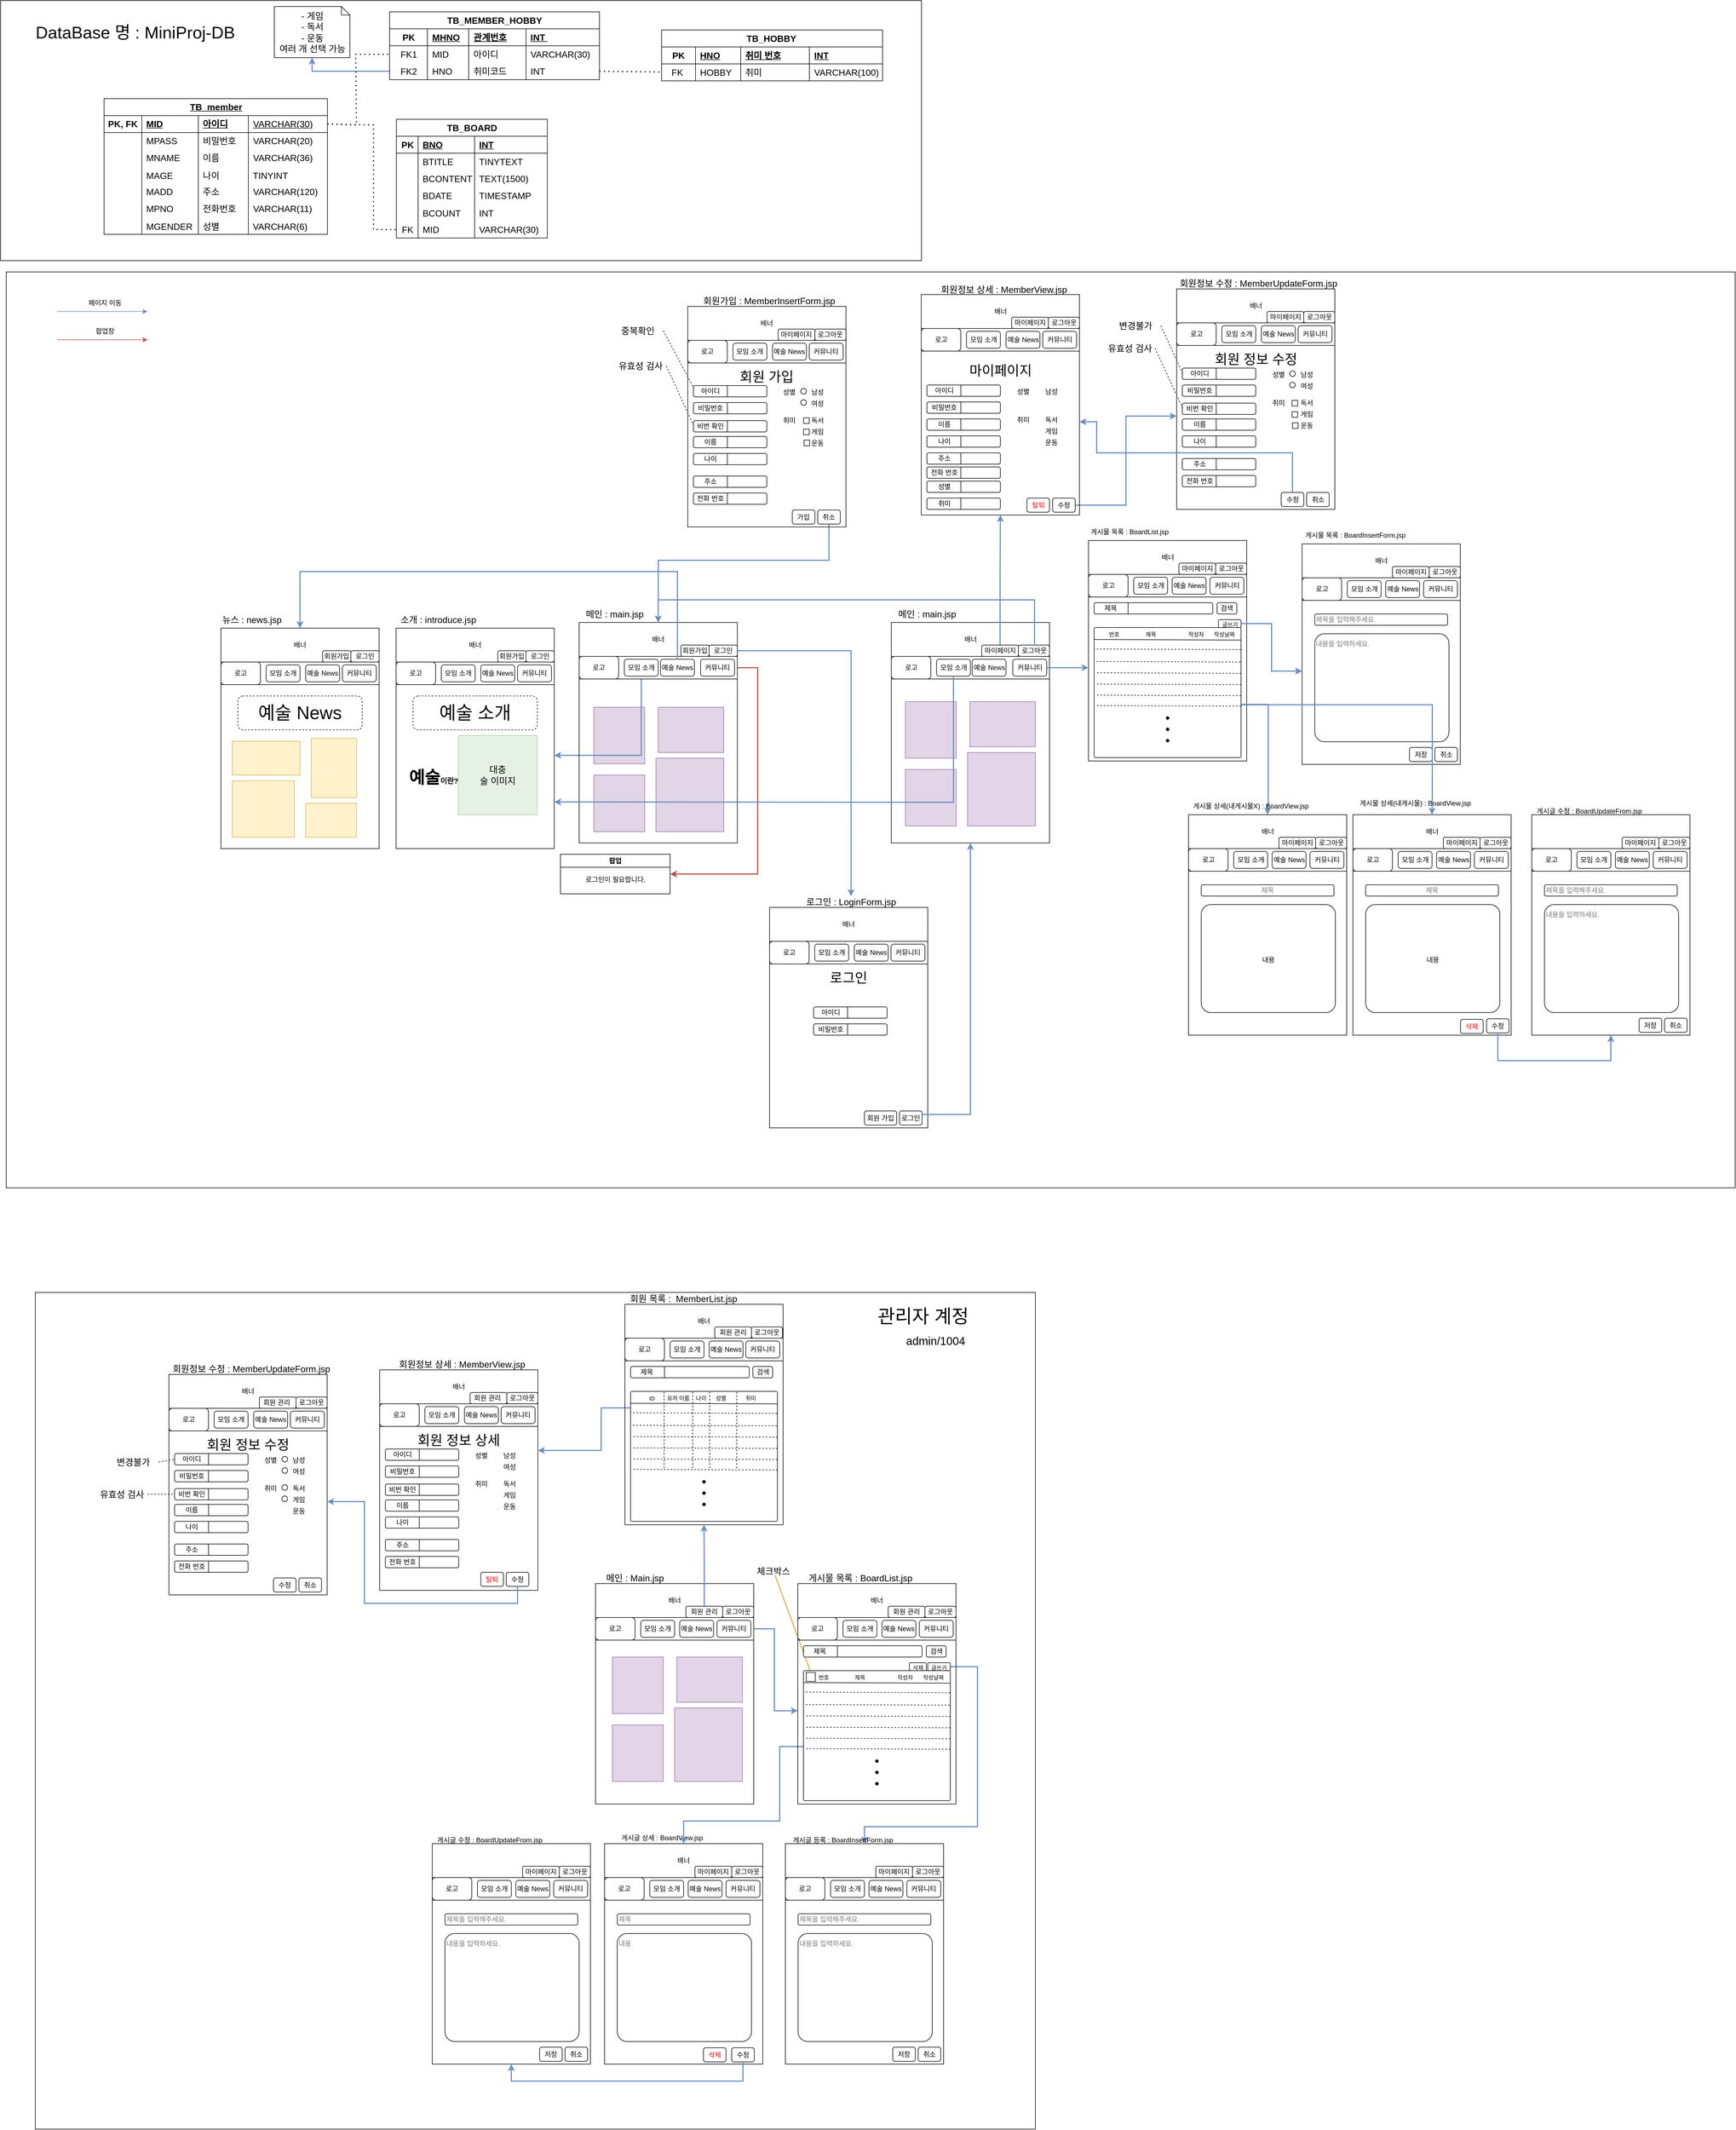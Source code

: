 <mxfile version="24.1.0" type="device">
  <diagram id="C5RBs43oDa-KdzZeNtuy" name="Page-1">
    <mxGraphModel dx="5143" dy="3209" grid="1" gridSize="10" guides="1" tooltips="1" connect="1" arrows="1" fold="1" page="1" pageScale="1" pageWidth="827" pageHeight="1169" math="0" shadow="0">
      <root>
        <mxCell id="WIyWlLk6GJQsqaUBKTNV-0" />
        <mxCell id="WIyWlLk6GJQsqaUBKTNV-1" parent="WIyWlLk6GJQsqaUBKTNV-0" />
        <mxCell id="1OnyUaxKHy71_ISLedoz-434" value="" style="rounded=0;whiteSpace=wrap;html=1;" parent="WIyWlLk6GJQsqaUBKTNV-1" vertex="1">
          <mxGeometry x="-788.5" y="1265" width="1770" height="1480" as="geometry" />
        </mxCell>
        <mxCell id="cMTieieWDEyPHcJreFlI-405" value=" " style="rounded=0;whiteSpace=wrap;html=1;" parent="WIyWlLk6GJQsqaUBKTNV-1" vertex="1">
          <mxGeometry x="-840" y="-540" width="3060" height="1620" as="geometry" />
        </mxCell>
        <mxCell id="cMTieieWDEyPHcJreFlI-157" value="" style="group" parent="WIyWlLk6GJQsqaUBKTNV-1" vertex="1" connectable="0">
          <mxGeometry x="-750" y="-500" width="160" height="80" as="geometry" />
        </mxCell>
        <mxCell id="n92OYu4wm4hoa8Yo8Qmy-78" value="" style="endArrow=classic;html=1;rounded=0;fillColor=#dae8fc;strokeColor=#6c8ebf;" parent="cMTieieWDEyPHcJreFlI-157" edge="1">
          <mxGeometry width="50" height="50" relative="1" as="geometry">
            <mxPoint y="30" as="sourcePoint" />
            <mxPoint x="160" y="30" as="targetPoint" />
          </mxGeometry>
        </mxCell>
        <mxCell id="n92OYu4wm4hoa8Yo8Qmy-79" value="" style="endArrow=classic;html=1;rounded=0;fillColor=#f8cecc;strokeColor=#b85450;" parent="cMTieieWDEyPHcJreFlI-157" edge="1">
          <mxGeometry width="50" height="50" relative="1" as="geometry">
            <mxPoint y="80" as="sourcePoint" />
            <mxPoint x="160" y="80" as="targetPoint" />
          </mxGeometry>
        </mxCell>
        <mxCell id="n92OYu4wm4hoa8Yo8Qmy-80" value="페이지 이동" style="text;html=1;align=center;verticalAlign=middle;whiteSpace=wrap;rounded=0;" parent="cMTieieWDEyPHcJreFlI-157" vertex="1">
          <mxGeometry x="50" width="70" height="30" as="geometry" />
        </mxCell>
        <mxCell id="n92OYu4wm4hoa8Yo8Qmy-82" value="팝업창" style="text;html=1;align=center;verticalAlign=middle;whiteSpace=wrap;rounded=0;" parent="cMTieieWDEyPHcJreFlI-157" vertex="1">
          <mxGeometry x="55" y="50" width="60" height="30" as="geometry" />
        </mxCell>
        <mxCell id="n92OYu4wm4hoa8Yo8Qmy-70" value="팝업" style="swimlane;whiteSpace=wrap;html=1;" parent="WIyWlLk6GJQsqaUBKTNV-1" vertex="1">
          <mxGeometry x="141" y="490" width="194" height="70" as="geometry" />
        </mxCell>
        <mxCell id="n92OYu4wm4hoa8Yo8Qmy-71" value="로그인이 필요합니다." style="text;html=1;align=center;verticalAlign=middle;whiteSpace=wrap;rounded=0;" parent="n92OYu4wm4hoa8Yo8Qmy-70" vertex="1">
          <mxGeometry x="37.5" y="30" width="119" height="30" as="geometry" />
        </mxCell>
        <mxCell id="n92OYu4wm4hoa8Yo8Qmy-1114" value="" style="edgeStyle=orthogonalEdgeStyle;rounded=0;orthogonalLoop=1;jettySize=auto;html=1;fontFamily=Helvetica;fontSize=16;fontColor=default;fillColor=#f8cecc;strokeColor=#b85450;strokeWidth=2;" parent="WIyWlLk6GJQsqaUBKTNV-1" source="n92OYu4wm4hoa8Yo8Qmy-10" target="n92OYu4wm4hoa8Yo8Qmy-70" edge="1">
          <mxGeometry relative="1" as="geometry">
            <mxPoint x="530" y="530" as="targetPoint" />
            <Array as="points">
              <mxPoint x="490" y="160" />
              <mxPoint x="490" y="525" />
            </Array>
          </mxGeometry>
        </mxCell>
        <mxCell id="n92OYu4wm4hoa8Yo8Qmy-1127" value="" style="swimlane;whiteSpace=wrap;html=1;startSize=40;" parent="WIyWlLk6GJQsqaUBKTNV-1" vertex="1">
          <mxGeometry x="-150" y="150" width="280" height="330" as="geometry" />
        </mxCell>
        <mxCell id="n92OYu4wm4hoa8Yo8Qmy-1128" value="로고" style="rounded=1;whiteSpace=wrap;html=1;" parent="n92OYu4wm4hoa8Yo8Qmy-1127" vertex="1">
          <mxGeometry width="70" height="40" as="geometry" />
        </mxCell>
        <mxCell id="n92OYu4wm4hoa8Yo8Qmy-1129" value="모임 소개" style="rounded=1;whiteSpace=wrap;html=1;" parent="n92OYu4wm4hoa8Yo8Qmy-1127" vertex="1">
          <mxGeometry x="80" y="5" width="60" height="30" as="geometry" />
        </mxCell>
        <mxCell id="n92OYu4wm4hoa8Yo8Qmy-1131" value="커뮤니티" style="rounded=1;whiteSpace=wrap;html=1;" parent="n92OYu4wm4hoa8Yo8Qmy-1127" vertex="1">
          <mxGeometry x="215" y="5" width="60" height="30" as="geometry" />
        </mxCell>
        <mxCell id="n92OYu4wm4hoa8Yo8Qmy-1132" value="배너" style="rounded=0;whiteSpace=wrap;html=1;" parent="n92OYu4wm4hoa8Yo8Qmy-1127" vertex="1">
          <mxGeometry y="-60" width="280" height="60" as="geometry" />
        </mxCell>
        <mxCell id="n92OYu4wm4hoa8Yo8Qmy-1133" value="회원가입" style="rounded=1;whiteSpace=wrap;html=1;" parent="n92OYu4wm4hoa8Yo8Qmy-1127" vertex="1">
          <mxGeometry x="180" y="-20" width="50" height="20" as="geometry" />
        </mxCell>
        <mxCell id="n92OYu4wm4hoa8Yo8Qmy-1134" value="로그인" style="rounded=1;whiteSpace=wrap;html=1;" parent="n92OYu4wm4hoa8Yo8Qmy-1127" vertex="1">
          <mxGeometry x="230" y="-20" width="50" height="20" as="geometry" />
        </mxCell>
        <mxCell id="n92OYu4wm4hoa8Yo8Qmy-1142" value="&lt;font style=&quot;font-size: 32px;&quot;&gt;예술 소개&lt;/font&gt;" style="rounded=1;whiteSpace=wrap;html=1;strokeColor=default;align=center;verticalAlign=middle;fontFamily=Helvetica;fontSize=16;fontColor=default;fillColor=default;dashed=1;" parent="n92OYu4wm4hoa8Yo8Qmy-1127" vertex="1">
          <mxGeometry x="30.01" y="60" width="220" height="60" as="geometry" />
        </mxCell>
        <mxCell id="n92OYu4wm4hoa8Yo8Qmy-1143" value="대충&lt;div&gt;술 이미지&lt;/div&gt;" style="whiteSpace=wrap;html=1;aspect=fixed;strokeColor=#82b366;align=center;verticalAlign=middle;fontFamily=Helvetica;fontSize=16;fillColor=#d5e8d4;opacity=60;" parent="n92OYu4wm4hoa8Yo8Qmy-1127" vertex="1">
          <mxGeometry x="110" y="130" width="140" height="140" as="geometry" />
        </mxCell>
        <mxCell id="n92OYu4wm4hoa8Yo8Qmy-1141" value="&lt;h1 style=&quot;margin-top: 0px; font-size: 13px;&quot;&gt;&lt;font style=&quot;font-size: 30px;&quot;&gt;예술&lt;/font&gt;&lt;font style=&quot;font-size: 13px;&quot;&gt;이란?&lt;/font&gt;&lt;/h1&gt;&lt;p style=&quot;font-size: 13px;&quot;&gt;&amp;nbsp;&lt;/p&gt;" style="text;html=1;whiteSpace=wrap;overflow=hidden;rounded=0;fontFamily=Helvetica;fontSize=16;fontColor=default;" parent="n92OYu4wm4hoa8Yo8Qmy-1127" vertex="1">
          <mxGeometry x="21.13" y="180" width="237.75" height="142" as="geometry" />
        </mxCell>
        <mxCell id="n92OYu4wm4hoa8Yo8Qmy-1180" value="예술 News" style="rounded=1;whiteSpace=wrap;html=1;" parent="n92OYu4wm4hoa8Yo8Qmy-1127" vertex="1">
          <mxGeometry x="150" y="5" width="60" height="30" as="geometry" />
        </mxCell>
        <mxCell id="n92OYu4wm4hoa8Yo8Qmy-1534" value="소개 : introduce.jsp" style="text;html=1;align=center;verticalAlign=middle;whiteSpace=wrap;rounded=0;fontFamily=Helvetica;fontSize=16;fontColor=default;" parent="WIyWlLk6GJQsqaUBKTNV-1" vertex="1">
          <mxGeometry x="-150" y="60" width="150" height="30" as="geometry" />
        </mxCell>
        <mxCell id="n92OYu4wm4hoa8Yo8Qmy-1535" value="메인 : main.jsp" style="text;html=1;align=center;verticalAlign=middle;whiteSpace=wrap;rounded=0;fontFamily=Helvetica;fontSize=16;fontColor=default;" parent="WIyWlLk6GJQsqaUBKTNV-1" vertex="1">
          <mxGeometry x="174" y="50" width="126" height="30" as="geometry" />
        </mxCell>
        <mxCell id="k3mhr96f53SlcjIBW1lZ-3" value="" style="rounded=0;whiteSpace=wrap;html=1;fillColor=#e1d5e7;strokeColor=#9673a6;" parent="WIyWlLk6GJQsqaUBKTNV-1" vertex="1">
          <mxGeometry x="200" y="230" width="90" height="100" as="geometry" />
        </mxCell>
        <mxCell id="n92OYu4wm4hoa8Yo8Qmy-1159" value="" style="edgeStyle=orthogonalEdgeStyle;rounded=0;orthogonalLoop=1;jettySize=auto;html=1;fontFamily=Helvetica;fontSize=16;fontColor=default;fillColor=#dae8fc;strokeColor=#6c8ebf;strokeWidth=2;entryX=1;entryY=0.5;entryDx=0;entryDy=0;exitX=0.5;exitY=1;exitDx=0;exitDy=0;" parent="WIyWlLk6GJQsqaUBKTNV-1" source="n92OYu4wm4hoa8Yo8Qmy-4" target="n92OYu4wm4hoa8Yo8Qmy-1127" edge="1">
          <mxGeometry relative="1" as="geometry">
            <mxPoint x="240" y="280" as="targetPoint" />
            <Array as="points">
              <mxPoint x="284" y="315" />
            </Array>
          </mxGeometry>
        </mxCell>
        <mxCell id="k3mhr96f53SlcjIBW1lZ-4" value="" style="rounded=0;whiteSpace=wrap;html=1;fillColor=#e1d5e7;strokeColor=#9673a6;" parent="WIyWlLk6GJQsqaUBKTNV-1" vertex="1">
          <mxGeometry x="314" y="230" width="116" height="80" as="geometry" />
        </mxCell>
        <mxCell id="k3mhr96f53SlcjIBW1lZ-6" value="" style="rounded=0;whiteSpace=wrap;html=1;fillColor=#e1d5e7;strokeColor=#9673a6;" parent="WIyWlLk6GJQsqaUBKTNV-1" vertex="1">
          <mxGeometry x="310" y="320" width="120" height="130" as="geometry" />
        </mxCell>
        <mxCell id="k3mhr96f53SlcjIBW1lZ-7" value="" style="rounded=0;whiteSpace=wrap;html=1;fillColor=#e1d5e7;strokeColor=#9673a6;" parent="WIyWlLk6GJQsqaUBKTNV-1" vertex="1">
          <mxGeometry x="200" y="350" width="90" height="100" as="geometry" />
        </mxCell>
        <mxCell id="n92OYu4wm4hoa8Yo8Qmy-182" value="배너" style="rounded=0;whiteSpace=wrap;html=1;" parent="WIyWlLk6GJQsqaUBKTNV-1" vertex="1">
          <mxGeometry x="174" y="80" width="280" height="60" as="geometry" />
        </mxCell>
        <mxCell id="n92OYu4wm4hoa8Yo8Qmy-0" value="" style="swimlane;whiteSpace=wrap;html=1;startSize=40;" parent="WIyWlLk6GJQsqaUBKTNV-1" vertex="1">
          <mxGeometry x="174" y="140" width="280" height="330" as="geometry" />
        </mxCell>
        <mxCell id="n92OYu4wm4hoa8Yo8Qmy-1" value="로고" style="rounded=1;whiteSpace=wrap;html=1;" parent="n92OYu4wm4hoa8Yo8Qmy-0" vertex="1">
          <mxGeometry width="70" height="40" as="geometry" />
        </mxCell>
        <mxCell id="n92OYu4wm4hoa8Yo8Qmy-4" value="모임 소개" style="rounded=1;whiteSpace=wrap;html=1;fontStyle=0" parent="n92OYu4wm4hoa8Yo8Qmy-0" vertex="1">
          <mxGeometry x="80" y="5" width="60" height="30" as="geometry" />
        </mxCell>
        <mxCell id="n92OYu4wm4hoa8Yo8Qmy-10" value="커뮤니티" style="rounded=1;whiteSpace=wrap;html=1;" parent="n92OYu4wm4hoa8Yo8Qmy-0" vertex="1">
          <mxGeometry x="215" y="5" width="60" height="30" as="geometry" />
        </mxCell>
        <mxCell id="n92OYu4wm4hoa8Yo8Qmy-1179" value="예술 News" style="rounded=1;whiteSpace=wrap;html=1;" parent="n92OYu4wm4hoa8Yo8Qmy-0" vertex="1">
          <mxGeometry x="144" y="5" width="60" height="30" as="geometry" />
        </mxCell>
        <mxCell id="n92OYu4wm4hoa8Yo8Qmy-3" value="회원가입" style="rounded=1;whiteSpace=wrap;html=1;" parent="WIyWlLk6GJQsqaUBKTNV-1" vertex="1">
          <mxGeometry x="354" y="120" width="50" height="20" as="geometry" />
        </mxCell>
        <mxCell id="1OnyUaxKHy71_ISLedoz-436" value="" style="edgeStyle=orthogonalEdgeStyle;rounded=0;orthogonalLoop=1;jettySize=auto;html=1;entryX=0.5;entryY=0;entryDx=0;entryDy=0;fillColor=#dae8fc;strokeColor=#6c8ebf;strokeWidth=2;" parent="WIyWlLk6GJQsqaUBKTNV-1" source="n92OYu4wm4hoa8Yo8Qmy-7" target="1OnyUaxKHy71_ISLedoz-540" edge="1">
          <mxGeometry relative="1" as="geometry">
            <mxPoint x="534" y="130" as="targetPoint" />
          </mxGeometry>
        </mxCell>
        <mxCell id="n92OYu4wm4hoa8Yo8Qmy-7" value="로그인" style="rounded=1;whiteSpace=wrap;html=1;" parent="WIyWlLk6GJQsqaUBKTNV-1" vertex="1">
          <mxGeometry x="404" y="120" width="50" height="20" as="geometry" />
        </mxCell>
        <mxCell id="n92OYu4wm4hoa8Yo8Qmy-184" value="배너" style="rounded=0;whiteSpace=wrap;html=1;" parent="WIyWlLk6GJQsqaUBKTNV-1" vertex="1">
          <mxGeometry x="726.5" y="80" width="280" height="60" as="geometry" />
        </mxCell>
        <mxCell id="n92OYu4wm4hoa8Yo8Qmy-249" value="" style="edgeStyle=orthogonalEdgeStyle;rounded=0;orthogonalLoop=1;jettySize=auto;html=1;entryX=0.5;entryY=1;entryDx=0;entryDy=0;strokeWidth=2;fillColor=#dae8fc;strokeColor=#6c8ebf;" parent="WIyWlLk6GJQsqaUBKTNV-1" source="n92OYu4wm4hoa8Yo8Qmy-24" target="n92OYu4wm4hoa8Yo8Qmy-202" edge="1">
          <mxGeometry relative="1" as="geometry">
            <mxPoint x="893" y="40" as="targetPoint" />
          </mxGeometry>
        </mxCell>
        <mxCell id="n92OYu4wm4hoa8Yo8Qmy-701" value="" style="group" parent="WIyWlLk6GJQsqaUBKTNV-1" vertex="1" connectable="0">
          <mxGeometry x="1075.5" y="-65" width="280" height="390" as="geometry" />
        </mxCell>
        <mxCell id="n92OYu4wm4hoa8Yo8Qmy-702" value="배너" style="rounded=0;whiteSpace=wrap;html=1;" parent="n92OYu4wm4hoa8Yo8Qmy-701" vertex="1">
          <mxGeometry width="280" height="60" as="geometry" />
        </mxCell>
        <mxCell id="n92OYu4wm4hoa8Yo8Qmy-703" value="" style="swimlane;whiteSpace=wrap;html=1;startSize=40;" parent="n92OYu4wm4hoa8Yo8Qmy-701" vertex="1">
          <mxGeometry y="60" width="280" height="330" as="geometry" />
        </mxCell>
        <mxCell id="n92OYu4wm4hoa8Yo8Qmy-704" value="로고" style="rounded=1;whiteSpace=wrap;html=1;" parent="n92OYu4wm4hoa8Yo8Qmy-703" vertex="1">
          <mxGeometry width="70" height="40" as="geometry" />
        </mxCell>
        <mxCell id="n92OYu4wm4hoa8Yo8Qmy-705" value="모임 소개" style="rounded=1;whiteSpace=wrap;html=1;" parent="n92OYu4wm4hoa8Yo8Qmy-703" vertex="1">
          <mxGeometry x="80" y="5" width="60" height="30" as="geometry" />
        </mxCell>
        <mxCell id="n92OYu4wm4hoa8Yo8Qmy-707" value="커뮤니티" style="rounded=1;whiteSpace=wrap;html=1;" parent="n92OYu4wm4hoa8Yo8Qmy-703" vertex="1">
          <mxGeometry x="215" y="5" width="60" height="30" as="geometry" />
        </mxCell>
        <mxCell id="n92OYu4wm4hoa8Yo8Qmy-708" value="" style="group" parent="n92OYu4wm4hoa8Yo8Qmy-703" vertex="1" connectable="0">
          <mxGeometry x="10" y="50" width="210" height="20" as="geometry" />
        </mxCell>
        <mxCell id="n92OYu4wm4hoa8Yo8Qmy-709" value="" style="rounded=1;whiteSpace=wrap;html=1;" parent="n92OYu4wm4hoa8Yo8Qmy-708" vertex="1">
          <mxGeometry width="210" height="20" as="geometry" />
        </mxCell>
        <mxCell id="n92OYu4wm4hoa8Yo8Qmy-710" value="제목&amp;nbsp;" style="text;html=1;align=center;verticalAlign=middle;whiteSpace=wrap;rounded=0;" parent="n92OYu4wm4hoa8Yo8Qmy-708" vertex="1">
          <mxGeometry x="1" width="59" height="20" as="geometry" />
        </mxCell>
        <mxCell id="n92OYu4wm4hoa8Yo8Qmy-711" value="" style="endArrow=none;html=1;rounded=0;entryX=0.338;entryY=0.003;entryDx=0;entryDy=0;entryPerimeter=0;exitX=0.339;exitY=0.998;exitDx=0;exitDy=0;exitPerimeter=0;" parent="n92OYu4wm4hoa8Yo8Qmy-708" edge="1">
          <mxGeometry width="50" height="50" relative="1" as="geometry">
            <mxPoint x="60.13" y="20.0" as="sourcePoint" />
            <mxPoint x="60.0" y="0.1" as="targetPoint" />
          </mxGeometry>
        </mxCell>
        <mxCell id="n92OYu4wm4hoa8Yo8Qmy-712" value="검색" style="rounded=1;whiteSpace=wrap;html=1;" parent="n92OYu4wm4hoa8Yo8Qmy-703" vertex="1">
          <mxGeometry x="227.5" y="50" width="35" height="20" as="geometry" />
        </mxCell>
        <mxCell id="n92OYu4wm4hoa8Yo8Qmy-713" value="" style="group" parent="n92OYu4wm4hoa8Yo8Qmy-703" vertex="1" connectable="0">
          <mxGeometry x="10" y="94" width="260" height="230" as="geometry" />
        </mxCell>
        <mxCell id="n92OYu4wm4hoa8Yo8Qmy-714" value="" style="rounded=1;whiteSpace=wrap;html=1;strokeColor=default;align=center;verticalAlign=middle;fontFamily=Helvetica;fontSize=16;fontColor=default;fillColor=default;arcSize=1;" parent="n92OYu4wm4hoa8Yo8Qmy-713" vertex="1">
          <mxGeometry width="260" height="230" as="geometry" />
        </mxCell>
        <mxCell id="n92OYu4wm4hoa8Yo8Qmy-715" value="&lt;span style=&quot;font-size: 10px;&quot;&gt;번호&lt;/span&gt;" style="text;html=1;align=center;verticalAlign=middle;whiteSpace=wrap;rounded=0;fontFamily=Helvetica;fontSize=16;fontColor=default;" parent="n92OYu4wm4hoa8Yo8Qmy-713" vertex="1">
          <mxGeometry x="20.5" width="30" height="20" as="geometry" />
        </mxCell>
        <mxCell id="n92OYu4wm4hoa8Yo8Qmy-716" value="" style="shape=waypoint;sketch=0;fillStyle=solid;size=6;pointerEvents=1;points=[];fillColor=none;resizable=0;rotatable=0;perimeter=centerPerimeter;snapToPoint=1;strokeColor=default;align=center;verticalAlign=middle;fontFamily=Helvetica;fontSize=16;fontColor=default;" parent="n92OYu4wm4hoa8Yo8Qmy-713" vertex="1">
          <mxGeometry x="120" y="170" width="20" height="20" as="geometry" />
        </mxCell>
        <mxCell id="n92OYu4wm4hoa8Yo8Qmy-717" value="" style="shape=waypoint;sketch=0;fillStyle=solid;size=6;pointerEvents=1;points=[];fillColor=none;resizable=0;rotatable=0;perimeter=centerPerimeter;snapToPoint=1;strokeColor=default;align=center;verticalAlign=middle;fontFamily=Helvetica;fontSize=16;fontColor=default;" parent="n92OYu4wm4hoa8Yo8Qmy-713" vertex="1">
          <mxGeometry x="120" y="150" width="20" height="20" as="geometry" />
        </mxCell>
        <mxCell id="n92OYu4wm4hoa8Yo8Qmy-718" value="" style="shape=waypoint;sketch=0;fillStyle=solid;size=6;pointerEvents=1;points=[];fillColor=none;resizable=0;rotatable=0;perimeter=centerPerimeter;snapToPoint=1;strokeColor=default;align=center;verticalAlign=middle;fontFamily=Helvetica;fontSize=16;fontColor=default;" parent="n92OYu4wm4hoa8Yo8Qmy-713" vertex="1">
          <mxGeometry x="120" y="190" width="20" height="20" as="geometry" />
        </mxCell>
        <mxCell id="n92OYu4wm4hoa8Yo8Qmy-719" value="&lt;span style=&quot;font-size: 10px;&quot;&gt;제목&lt;/span&gt;" style="text;html=1;align=center;verticalAlign=middle;whiteSpace=wrap;rounded=0;fontFamily=Helvetica;fontSize=16;fontColor=default;" parent="n92OYu4wm4hoa8Yo8Qmy-713" vertex="1">
          <mxGeometry x="35" width="130" height="20" as="geometry" />
        </mxCell>
        <mxCell id="n92OYu4wm4hoa8Yo8Qmy-720" value="&lt;span style=&quot;font-size: 10px;&quot;&gt;작성자&lt;/span&gt;" style="text;html=1;align=center;verticalAlign=middle;whiteSpace=wrap;rounded=0;fontFamily=Helvetica;fontSize=16;fontColor=default;" parent="n92OYu4wm4hoa8Yo8Qmy-713" vertex="1">
          <mxGeometry x="155" width="50" height="20" as="geometry" />
        </mxCell>
        <mxCell id="n92OYu4wm4hoa8Yo8Qmy-721" value="&lt;span style=&quot;font-size: 10px;&quot;&gt;작성날짜&lt;/span&gt;" style="text;html=1;align=center;verticalAlign=middle;whiteSpace=wrap;rounded=0;fontFamily=Helvetica;fontSize=16;fontColor=default;" parent="n92OYu4wm4hoa8Yo8Qmy-713" vertex="1">
          <mxGeometry x="205" width="50" height="20" as="geometry" />
        </mxCell>
        <mxCell id="n92OYu4wm4hoa8Yo8Qmy-722" value="" style="endArrow=none;dashed=1;html=1;rounded=0;fontFamily=Helvetica;fontSize=16;fontColor=default;entryX=0.004;entryY=0.165;entryDx=0;entryDy=0;entryPerimeter=0;exitX=0.998;exitY=0.17;exitDx=0;exitDy=0;exitPerimeter=0;" parent="n92OYu4wm4hoa8Yo8Qmy-713" source="n92OYu4wm4hoa8Yo8Qmy-714" target="n92OYu4wm4hoa8Yo8Qmy-714" edge="1">
          <mxGeometry width="50" height="50" relative="1" as="geometry">
            <mxPoint x="160" y="130" as="sourcePoint" />
            <mxPoint x="210" y="80" as="targetPoint" />
          </mxGeometry>
        </mxCell>
        <mxCell id="n92OYu4wm4hoa8Yo8Qmy-723" value="" style="endArrow=none;dashed=1;html=1;rounded=0;fontFamily=Helvetica;fontSize=16;fontColor=default;entryX=0.004;entryY=0.165;entryDx=0;entryDy=0;entryPerimeter=0;exitX=0.998;exitY=0.17;exitDx=0;exitDy=0;exitPerimeter=0;" parent="n92OYu4wm4hoa8Yo8Qmy-713" edge="1">
          <mxGeometry width="50" height="50" relative="1" as="geometry">
            <mxPoint x="259" y="61" as="sourcePoint" />
            <mxPoint x="1" y="60" as="targetPoint" />
          </mxGeometry>
        </mxCell>
        <mxCell id="n92OYu4wm4hoa8Yo8Qmy-724" value="" style="endArrow=none;dashed=1;html=1;rounded=0;fontFamily=Helvetica;fontSize=16;fontColor=default;entryX=0.004;entryY=0.165;entryDx=0;entryDy=0;entryPerimeter=0;exitX=0.998;exitY=0.17;exitDx=0;exitDy=0;exitPerimeter=0;" parent="n92OYu4wm4hoa8Yo8Qmy-713" edge="1">
          <mxGeometry width="50" height="50" relative="1" as="geometry">
            <mxPoint x="260" y="81" as="sourcePoint" />
            <mxPoint x="2" y="80" as="targetPoint" />
          </mxGeometry>
        </mxCell>
        <mxCell id="n92OYu4wm4hoa8Yo8Qmy-725" value="" style="endArrow=none;dashed=1;html=1;rounded=0;fontFamily=Helvetica;fontSize=16;fontColor=default;entryX=0.004;entryY=0.165;entryDx=0;entryDy=0;entryPerimeter=0;exitX=0.998;exitY=0.17;exitDx=0;exitDy=0;exitPerimeter=0;" parent="n92OYu4wm4hoa8Yo8Qmy-713" edge="1">
          <mxGeometry width="50" height="50" relative="1" as="geometry">
            <mxPoint x="260" y="101" as="sourcePoint" />
            <mxPoint x="2" y="100" as="targetPoint" />
          </mxGeometry>
        </mxCell>
        <mxCell id="n92OYu4wm4hoa8Yo8Qmy-726" value="" style="endArrow=none;dashed=1;html=1;rounded=0;fontFamily=Helvetica;fontSize=16;fontColor=default;entryX=0.004;entryY=0.165;entryDx=0;entryDy=0;entryPerimeter=0;exitX=0.998;exitY=0.17;exitDx=0;exitDy=0;exitPerimeter=0;" parent="n92OYu4wm4hoa8Yo8Qmy-713" edge="1">
          <mxGeometry width="50" height="50" relative="1" as="geometry">
            <mxPoint x="260" y="120.5" as="sourcePoint" />
            <mxPoint x="2" y="119.5" as="targetPoint" />
          </mxGeometry>
        </mxCell>
        <mxCell id="n92OYu4wm4hoa8Yo8Qmy-727" value="" style="endArrow=none;dashed=1;html=1;rounded=0;fontFamily=Helvetica;fontSize=16;fontColor=default;entryX=0.004;entryY=0.165;entryDx=0;entryDy=0;entryPerimeter=0;exitX=0.998;exitY=0.17;exitDx=0;exitDy=0;exitPerimeter=0;" parent="n92OYu4wm4hoa8Yo8Qmy-713" edge="1">
          <mxGeometry width="50" height="50" relative="1" as="geometry">
            <mxPoint x="260" y="139" as="sourcePoint" />
            <mxPoint x="2" y="138" as="targetPoint" />
          </mxGeometry>
        </mxCell>
        <mxCell id="n92OYu4wm4hoa8Yo8Qmy-728" value="" style="endArrow=none;html=1;rounded=0;fontFamily=Helvetica;fontSize=16;fontColor=default;entryX=-0.002;entryY=0.092;entryDx=0;entryDy=0;entryPerimeter=0;exitX=0.998;exitY=0.096;exitDx=0;exitDy=0;exitPerimeter=0;fontStyle=1" parent="n92OYu4wm4hoa8Yo8Qmy-713" source="n92OYu4wm4hoa8Yo8Qmy-714" target="n92OYu4wm4hoa8Yo8Qmy-714" edge="1">
          <mxGeometry width="50" height="50" relative="1" as="geometry">
            <mxPoint x="-80" y="180" as="sourcePoint" />
            <mxPoint x="-30" y="130" as="targetPoint" />
          </mxGeometry>
        </mxCell>
        <mxCell id="n92OYu4wm4hoa8Yo8Qmy-729" value="&lt;font style=&quot;font-size: 10px;&quot;&gt;글쓰기&lt;/font&gt;" style="rounded=1;whiteSpace=wrap;html=1;strokeColor=default;align=center;verticalAlign=middle;fontFamily=Helvetica;fontSize=16;fontColor=default;fillColor=default;" parent="n92OYu4wm4hoa8Yo8Qmy-703" vertex="1">
          <mxGeometry x="230" y="80" width="40" height="14" as="geometry" />
        </mxCell>
        <mxCell id="n92OYu4wm4hoa8Yo8Qmy-1176" value="예술 News" style="rounded=1;whiteSpace=wrap;html=1;" parent="n92OYu4wm4hoa8Yo8Qmy-703" vertex="1">
          <mxGeometry x="148" y="5" width="60" height="30" as="geometry" />
        </mxCell>
        <mxCell id="n92OYu4wm4hoa8Yo8Qmy-730" value="마이페이지" style="rounded=1;whiteSpace=wrap;html=1;" parent="n92OYu4wm4hoa8Yo8Qmy-701" vertex="1">
          <mxGeometry x="160" y="40" width="65" height="20" as="geometry" />
        </mxCell>
        <mxCell id="n92OYu4wm4hoa8Yo8Qmy-731" value="로그아웃" style="rounded=1;whiteSpace=wrap;html=1;" parent="n92OYu4wm4hoa8Yo8Qmy-701" vertex="1">
          <mxGeometry x="225" y="40" width="55" height="20" as="geometry" />
        </mxCell>
        <mxCell id="n92OYu4wm4hoa8Yo8Qmy-753" value="" style="edgeStyle=orthogonalEdgeStyle;rounded=0;orthogonalLoop=1;jettySize=auto;html=1;fontFamily=Helvetica;fontSize=16;fontColor=default;entryX=0;entryY=0.5;entryDx=0;entryDy=0;strokeWidth=2;fillColor=#dae8fc;strokeColor=#6c8ebf;" parent="WIyWlLk6GJQsqaUBKTNV-1" source="n92OYu4wm4hoa8Yo8Qmy-729" target="n92OYu4wm4hoa8Yo8Qmy-747" edge="1">
          <mxGeometry relative="1" as="geometry">
            <mxPoint x="1404.5" y="175" as="targetPoint" />
          </mxGeometry>
        </mxCell>
        <mxCell id="n92OYu4wm4hoa8Yo8Qmy-921" value="" style="edgeStyle=orthogonalEdgeStyle;rounded=0;orthogonalLoop=1;jettySize=auto;html=1;fontFamily=Helvetica;fontSize=16;fontColor=default;strokeWidth=2;fillColor=#dae8fc;strokeColor=#6c8ebf;exitX=1.004;exitY=0.591;exitDx=0;exitDy=0;exitPerimeter=0;entryX=0.5;entryY=0;entryDx=0;entryDy=0;" parent="WIyWlLk6GJQsqaUBKTNV-1" source="n92OYu4wm4hoa8Yo8Qmy-714" target="cMTieieWDEyPHcJreFlI-62" edge="1">
          <mxGeometry relative="1" as="geometry">
            <mxPoint x="985.5" y="171" as="sourcePoint" />
            <mxPoint x="1196.5" y="371" as="targetPoint" />
            <Array as="points">
              <mxPoint x="1393.5" y="225" />
              <mxPoint x="1393.5" y="403" />
              <mxPoint x="1392.5" y="403" />
            </Array>
          </mxGeometry>
        </mxCell>
        <mxCell id="cMTieieWDEyPHcJreFlI-0" value="" style="group;verticalAlign=middle;" parent="WIyWlLk6GJQsqaUBKTNV-1" vertex="1" connectable="0">
          <mxGeometry x="1231.5" y="-510" width="280" height="390" as="geometry" />
        </mxCell>
        <mxCell id="cMTieieWDEyPHcJreFlI-1" value="" style="group" parent="cMTieieWDEyPHcJreFlI-0" vertex="1" connectable="0">
          <mxGeometry width="280" height="390" as="geometry" />
        </mxCell>
        <mxCell id="cMTieieWDEyPHcJreFlI-2" value="배너" style="rounded=0;whiteSpace=wrap;html=1;" parent="cMTieieWDEyPHcJreFlI-1" vertex="1">
          <mxGeometry width="280" height="60" as="geometry" />
        </mxCell>
        <mxCell id="cMTieieWDEyPHcJreFlI-3" value="" style="group" parent="cMTieieWDEyPHcJreFlI-1" vertex="1" connectable="0">
          <mxGeometry y="40" width="280" height="350" as="geometry" />
        </mxCell>
        <mxCell id="cMTieieWDEyPHcJreFlI-4" value="마이페이지" style="rounded=1;whiteSpace=wrap;html=1;" parent="cMTieieWDEyPHcJreFlI-3" vertex="1">
          <mxGeometry x="160" width="65" height="20" as="geometry" />
        </mxCell>
        <mxCell id="cMTieieWDEyPHcJreFlI-5" value="로그아웃" style="rounded=1;whiteSpace=wrap;html=1;" parent="cMTieieWDEyPHcJreFlI-3" vertex="1">
          <mxGeometry x="225" width="55" height="20" as="geometry" />
        </mxCell>
        <mxCell id="cMTieieWDEyPHcJreFlI-6" value="" style="group" parent="cMTieieWDEyPHcJreFlI-3" vertex="1" connectable="0">
          <mxGeometry x="10" y="130" width="130" height="20" as="geometry" />
        </mxCell>
        <mxCell id="cMTieieWDEyPHcJreFlI-7" value="" style="rounded=1;whiteSpace=wrap;html=1;" parent="cMTieieWDEyPHcJreFlI-6" vertex="1">
          <mxGeometry width="130" height="20" as="geometry" />
        </mxCell>
        <mxCell id="cMTieieWDEyPHcJreFlI-8" value="비밀번호" style="text;html=1;align=center;verticalAlign=middle;whiteSpace=wrap;rounded=0;" parent="cMTieieWDEyPHcJreFlI-6" vertex="1">
          <mxGeometry x="1" width="59" height="20" as="geometry" />
        </mxCell>
        <mxCell id="cMTieieWDEyPHcJreFlI-9" value="" style="endArrow=none;html=1;rounded=0;entryX=0.338;entryY=0.003;entryDx=0;entryDy=0;entryPerimeter=0;exitX=0.339;exitY=0.998;exitDx=0;exitDy=0;exitPerimeter=0;" parent="cMTieieWDEyPHcJreFlI-6" edge="1">
          <mxGeometry width="50" height="50" relative="1" as="geometry">
            <mxPoint x="60.13" y="20.0" as="sourcePoint" />
            <mxPoint x="60.0" y="0.1" as="targetPoint" />
          </mxGeometry>
        </mxCell>
        <mxCell id="cMTieieWDEyPHcJreFlI-10" value="" style="group" parent="cMTieieWDEyPHcJreFlI-3" vertex="1" connectable="0">
          <mxGeometry x="10" y="290" width="130" height="20" as="geometry" />
        </mxCell>
        <mxCell id="cMTieieWDEyPHcJreFlI-11" value="" style="rounded=1;whiteSpace=wrap;html=1;" parent="cMTieieWDEyPHcJreFlI-10" vertex="1">
          <mxGeometry width="130" height="20" as="geometry" />
        </mxCell>
        <mxCell id="cMTieieWDEyPHcJreFlI-12" value="전화 번호" style="text;html=1;align=center;verticalAlign=middle;whiteSpace=wrap;rounded=0;" parent="cMTieieWDEyPHcJreFlI-10" vertex="1">
          <mxGeometry x="1" width="59" height="20" as="geometry" />
        </mxCell>
        <mxCell id="cMTieieWDEyPHcJreFlI-13" value="" style="endArrow=none;html=1;rounded=0;entryX=0.338;entryY=0.003;entryDx=0;entryDy=0;entryPerimeter=0;exitX=0.339;exitY=0.998;exitDx=0;exitDy=0;exitPerimeter=0;" parent="cMTieieWDEyPHcJreFlI-10" edge="1">
          <mxGeometry width="50" height="50" relative="1" as="geometry">
            <mxPoint x="60.13" y="20.0" as="sourcePoint" />
            <mxPoint x="60.0" y="0.1" as="targetPoint" />
          </mxGeometry>
        </mxCell>
        <mxCell id="cMTieieWDEyPHcJreFlI-14" value="" style="group" parent="cMTieieWDEyPHcJreFlI-3" vertex="1" connectable="0">
          <mxGeometry x="10" y="220" width="130" height="20" as="geometry" />
        </mxCell>
        <mxCell id="cMTieieWDEyPHcJreFlI-15" value="" style="rounded=1;whiteSpace=wrap;html=1;" parent="cMTieieWDEyPHcJreFlI-14" vertex="1">
          <mxGeometry width="130" height="20" as="geometry" />
        </mxCell>
        <mxCell id="cMTieieWDEyPHcJreFlI-16" value="나이" style="text;html=1;align=center;verticalAlign=middle;whiteSpace=wrap;rounded=0;" parent="cMTieieWDEyPHcJreFlI-14" vertex="1">
          <mxGeometry x="1" width="59" height="20" as="geometry" />
        </mxCell>
        <mxCell id="cMTieieWDEyPHcJreFlI-17" value="" style="endArrow=none;html=1;rounded=0;entryX=0.338;entryY=0.003;entryDx=0;entryDy=0;entryPerimeter=0;exitX=0.339;exitY=0.998;exitDx=0;exitDy=0;exitPerimeter=0;" parent="cMTieieWDEyPHcJreFlI-14" edge="1">
          <mxGeometry width="50" height="50" relative="1" as="geometry">
            <mxPoint x="60.13" y="20.0" as="sourcePoint" />
            <mxPoint x="60.0" y="0.1" as="targetPoint" />
          </mxGeometry>
        </mxCell>
        <mxCell id="cMTieieWDEyPHcJreFlI-18" value="취소" style="rounded=1;whiteSpace=wrap;html=1;strokeColor=default;align=center;verticalAlign=middle;fontFamily=Helvetica;fontSize=12;fontColor=default;fillColor=default;" parent="cMTieieWDEyPHcJreFlI-3" vertex="1">
          <mxGeometry x="230" y="320" width="40" height="25" as="geometry" />
        </mxCell>
        <mxCell id="cMTieieWDEyPHcJreFlI-19" value="수정" style="rounded=1;whiteSpace=wrap;html=1;strokeColor=default;align=center;verticalAlign=middle;fontFamily=Helvetica;fontSize=12;fontColor=default;fillColor=default;" parent="cMTieieWDEyPHcJreFlI-3" vertex="1">
          <mxGeometry x="185" y="320" width="40" height="25" as="geometry" />
        </mxCell>
        <mxCell id="cMTieieWDEyPHcJreFlI-21" value="" style="group" parent="cMTieieWDEyPHcJreFlI-3" vertex="1" connectable="0">
          <mxGeometry x="10" y="162" width="130" height="20" as="geometry" />
        </mxCell>
        <mxCell id="cMTieieWDEyPHcJreFlI-22" value="" style="rounded=1;whiteSpace=wrap;html=1;" parent="cMTieieWDEyPHcJreFlI-21" vertex="1">
          <mxGeometry width="130" height="20" as="geometry" />
        </mxCell>
        <mxCell id="cMTieieWDEyPHcJreFlI-23" value="비번 확인" style="text;html=1;align=center;verticalAlign=middle;whiteSpace=wrap;rounded=0;" parent="cMTieieWDEyPHcJreFlI-21" vertex="1">
          <mxGeometry x="1" width="59" height="20" as="geometry" />
        </mxCell>
        <mxCell id="cMTieieWDEyPHcJreFlI-24" value="" style="endArrow=none;html=1;rounded=0;entryX=0.338;entryY=0.003;entryDx=0;entryDy=0;entryPerimeter=0;exitX=0.339;exitY=0.998;exitDx=0;exitDy=0;exitPerimeter=0;" parent="cMTieieWDEyPHcJreFlI-21" edge="1">
          <mxGeometry width="50" height="50" relative="1" as="geometry">
            <mxPoint x="60.13" y="20.0" as="sourcePoint" />
            <mxPoint x="60.0" y="0.1" as="targetPoint" />
          </mxGeometry>
        </mxCell>
        <mxCell id="cMTieieWDEyPHcJreFlI-25" value="" style="group" parent="cMTieieWDEyPHcJreFlI-3" vertex="1" connectable="0">
          <mxGeometry x="10" y="190" width="130" height="20" as="geometry" />
        </mxCell>
        <mxCell id="cMTieieWDEyPHcJreFlI-26" value="" style="rounded=1;whiteSpace=wrap;html=1;" parent="cMTieieWDEyPHcJreFlI-25" vertex="1">
          <mxGeometry width="130" height="20" as="geometry" />
        </mxCell>
        <mxCell id="cMTieieWDEyPHcJreFlI-27" value="이름" style="text;html=1;align=center;verticalAlign=middle;whiteSpace=wrap;rounded=0;" parent="cMTieieWDEyPHcJreFlI-25" vertex="1">
          <mxGeometry x="1" width="59" height="20" as="geometry" />
        </mxCell>
        <mxCell id="cMTieieWDEyPHcJreFlI-28" value="" style="endArrow=none;html=1;rounded=0;entryX=0.338;entryY=0.003;entryDx=0;entryDy=0;entryPerimeter=0;exitX=0.339;exitY=0.998;exitDx=0;exitDy=0;exitPerimeter=0;" parent="cMTieieWDEyPHcJreFlI-25" edge="1">
          <mxGeometry width="50" height="50" relative="1" as="geometry">
            <mxPoint x="60.13" y="20.0" as="sourcePoint" />
            <mxPoint x="60.0" y="0.1" as="targetPoint" />
          </mxGeometry>
        </mxCell>
        <mxCell id="cMTieieWDEyPHcJreFlI-29" value="&lt;font style=&quot;font-size: 12px;&quot;&gt;성별&lt;/font&gt;" style="text;html=1;align=center;verticalAlign=middle;whiteSpace=wrap;rounded=0;fontFamily=Helvetica;fontSize=16;fontColor=default;" parent="cMTieieWDEyPHcJreFlI-3" vertex="1">
          <mxGeometry x="160" y="100" width="40" height="20" as="geometry" />
        </mxCell>
        <mxCell id="cMTieieWDEyPHcJreFlI-30" value="" style="ellipse;whiteSpace=wrap;html=1;aspect=fixed;strokeColor=default;align=center;verticalAlign=middle;fontFamily=Helvetica;fontSize=16;fontColor=default;fillColor=default;" parent="cMTieieWDEyPHcJreFlI-3" vertex="1">
          <mxGeometry x="200" y="105" width="10" height="10" as="geometry" />
        </mxCell>
        <mxCell id="cMTieieWDEyPHcJreFlI-31" value="&lt;font style=&quot;font-size: 12px;&quot;&gt;남성&lt;/font&gt;" style="text;html=1;align=center;verticalAlign=middle;whiteSpace=wrap;rounded=0;fontFamily=Helvetica;fontSize=16;fontColor=default;" parent="cMTieieWDEyPHcJreFlI-3" vertex="1">
          <mxGeometry x="210" y="100" width="40" height="20" as="geometry" />
        </mxCell>
        <mxCell id="cMTieieWDEyPHcJreFlI-32" value="" style="ellipse;whiteSpace=wrap;html=1;aspect=fixed;strokeColor=default;align=center;verticalAlign=middle;fontFamily=Helvetica;fontSize=16;fontColor=default;fillColor=default;" parent="cMTieieWDEyPHcJreFlI-3" vertex="1">
          <mxGeometry x="200" y="125" width="10" height="10" as="geometry" />
        </mxCell>
        <mxCell id="cMTieieWDEyPHcJreFlI-33" value="&lt;font style=&quot;font-size: 12px;&quot;&gt;여성&lt;/font&gt;" style="text;html=1;align=center;verticalAlign=middle;whiteSpace=wrap;rounded=0;fontFamily=Helvetica;fontSize=16;fontColor=default;" parent="cMTieieWDEyPHcJreFlI-3" vertex="1">
          <mxGeometry x="210" y="120" width="40" height="20" as="geometry" />
        </mxCell>
        <mxCell id="cMTieieWDEyPHcJreFlI-34" value="" style="swimlane;whiteSpace=wrap;html=1;startSize=40;" parent="cMTieieWDEyPHcJreFlI-0" vertex="1">
          <mxGeometry y="60" width="280" height="330" as="geometry" />
        </mxCell>
        <mxCell id="cMTieieWDEyPHcJreFlI-35" value="로고" style="rounded=1;whiteSpace=wrap;html=1;" parent="cMTieieWDEyPHcJreFlI-34" vertex="1">
          <mxGeometry width="70" height="40" as="geometry" />
        </mxCell>
        <mxCell id="cMTieieWDEyPHcJreFlI-36" value="모임 소개" style="rounded=1;whiteSpace=wrap;html=1;" parent="cMTieieWDEyPHcJreFlI-34" vertex="1">
          <mxGeometry x="80" y="5" width="60" height="30" as="geometry" />
        </mxCell>
        <mxCell id="cMTieieWDEyPHcJreFlI-37" value="커뮤니티" style="rounded=1;whiteSpace=wrap;html=1;" parent="cMTieieWDEyPHcJreFlI-34" vertex="1">
          <mxGeometry x="215" y="5" width="60" height="30" as="geometry" />
        </mxCell>
        <mxCell id="cMTieieWDEyPHcJreFlI-38" value="" style="group" parent="cMTieieWDEyPHcJreFlI-34" vertex="1" connectable="0">
          <mxGeometry x="10" y="80" width="130" height="20" as="geometry" />
        </mxCell>
        <mxCell id="cMTieieWDEyPHcJreFlI-39" value="" style="rounded=1;whiteSpace=wrap;html=1;" parent="cMTieieWDEyPHcJreFlI-38" vertex="1">
          <mxGeometry width="130" height="20" as="geometry" />
        </mxCell>
        <mxCell id="cMTieieWDEyPHcJreFlI-40" value="아이디" style="text;html=1;align=center;verticalAlign=middle;whiteSpace=wrap;rounded=0;" parent="cMTieieWDEyPHcJreFlI-38" vertex="1">
          <mxGeometry x="1" width="59" height="20" as="geometry" />
        </mxCell>
        <mxCell id="cMTieieWDEyPHcJreFlI-41" value="" style="endArrow=none;html=1;rounded=0;entryX=0.338;entryY=0.003;entryDx=0;entryDy=0;entryPerimeter=0;exitX=0.339;exitY=0.998;exitDx=0;exitDy=0;exitPerimeter=0;" parent="cMTieieWDEyPHcJreFlI-38" edge="1">
          <mxGeometry width="50" height="50" relative="1" as="geometry">
            <mxPoint x="60.13" y="20.0" as="sourcePoint" />
            <mxPoint x="60.0" y="0.1" as="targetPoint" />
          </mxGeometry>
        </mxCell>
        <mxCell id="cMTieieWDEyPHcJreFlI-42" value="" style="group" parent="cMTieieWDEyPHcJreFlI-34" vertex="1" connectable="0">
          <mxGeometry x="10" y="240" width="130" height="20" as="geometry" />
        </mxCell>
        <mxCell id="cMTieieWDEyPHcJreFlI-43" value="" style="rounded=1;whiteSpace=wrap;html=1;" parent="cMTieieWDEyPHcJreFlI-42" vertex="1">
          <mxGeometry width="130" height="20" as="geometry" />
        </mxCell>
        <mxCell id="cMTieieWDEyPHcJreFlI-44" value="주소" style="text;html=1;align=center;verticalAlign=middle;whiteSpace=wrap;rounded=0;" parent="cMTieieWDEyPHcJreFlI-42" vertex="1">
          <mxGeometry x="1" width="59" height="20" as="geometry" />
        </mxCell>
        <mxCell id="cMTieieWDEyPHcJreFlI-45" value="" style="endArrow=none;html=1;rounded=0;entryX=0.338;entryY=0.003;entryDx=0;entryDy=0;entryPerimeter=0;exitX=0.339;exitY=0.998;exitDx=0;exitDy=0;exitPerimeter=0;" parent="cMTieieWDEyPHcJreFlI-42" edge="1">
          <mxGeometry width="50" height="50" relative="1" as="geometry">
            <mxPoint x="60.13" y="20.0" as="sourcePoint" />
            <mxPoint x="60.0" y="0.1" as="targetPoint" />
          </mxGeometry>
        </mxCell>
        <mxCell id="cMTieieWDEyPHcJreFlI-46" value="&lt;font style=&quot;font-size: 24px;&quot;&gt;회원 정보 수정&lt;/font&gt;" style="text;html=1;align=center;verticalAlign=middle;whiteSpace=wrap;rounded=0;fontSize=24;flipH=0;flipV=1;" parent="cMTieieWDEyPHcJreFlI-34" vertex="1">
          <mxGeometry x="35" y="40" width="210" height="50" as="geometry" />
        </mxCell>
        <mxCell id="cMTieieWDEyPHcJreFlI-47" value="예술 News" style="rounded=1;whiteSpace=wrap;html=1;" parent="cMTieieWDEyPHcJreFlI-34" vertex="1">
          <mxGeometry x="150" y="5" width="60" height="30" as="geometry" />
        </mxCell>
        <mxCell id="cMTieieWDEyPHcJreFlI-48" value="&lt;font style=&quot;font-size: 12px;&quot;&gt;취미&lt;/font&gt;" style="text;html=1;align=center;verticalAlign=middle;whiteSpace=wrap;rounded=0;fontFamily=Helvetica;fontSize=16;fontColor=default;" parent="cMTieieWDEyPHcJreFlI-34" vertex="1">
          <mxGeometry x="160" y="130" width="40" height="20" as="geometry" />
        </mxCell>
        <mxCell id="cMTieieWDEyPHcJreFlI-50" value="&lt;font style=&quot;font-size: 12px;&quot;&gt;독서&lt;/font&gt;" style="text;html=1;align=center;verticalAlign=middle;whiteSpace=wrap;rounded=0;fontFamily=Helvetica;fontSize=16;fontColor=default;" parent="cMTieieWDEyPHcJreFlI-34" vertex="1">
          <mxGeometry x="210" y="130" width="40" height="20" as="geometry" />
        </mxCell>
        <mxCell id="cMTieieWDEyPHcJreFlI-52" value="&lt;font style=&quot;font-size: 12px;&quot;&gt;게임&lt;/font&gt;" style="text;html=1;align=center;verticalAlign=middle;whiteSpace=wrap;rounded=0;fontFamily=Helvetica;fontSize=16;fontColor=default;" parent="cMTieieWDEyPHcJreFlI-34" vertex="1">
          <mxGeometry x="210" y="150" width="40" height="20" as="geometry" />
        </mxCell>
        <mxCell id="cMTieieWDEyPHcJreFlI-53" value="&lt;font style=&quot;font-size: 12px;&quot;&gt;운동&lt;/font&gt;" style="text;html=1;align=center;verticalAlign=middle;whiteSpace=wrap;rounded=0;fontFamily=Helvetica;fontSize=16;fontColor=default;" parent="cMTieieWDEyPHcJreFlI-34" vertex="1">
          <mxGeometry x="210" y="170" width="40" height="20" as="geometry" />
        </mxCell>
        <mxCell id="1OnyUaxKHy71_ISLedoz-530" value="" style="whiteSpace=wrap;html=1;aspect=fixed;" parent="cMTieieWDEyPHcJreFlI-34" vertex="1">
          <mxGeometry x="204.25" y="157.25" width="10" height="10" as="geometry" />
        </mxCell>
        <mxCell id="1OnyUaxKHy71_ISLedoz-531" value="" style="whiteSpace=wrap;html=1;aspect=fixed;" parent="cMTieieWDEyPHcJreFlI-34" vertex="1">
          <mxGeometry x="204.25" y="137.25" width="10" height="10" as="geometry" />
        </mxCell>
        <mxCell id="1OnyUaxKHy71_ISLedoz-532" value="" style="whiteSpace=wrap;html=1;aspect=fixed;" parent="cMTieieWDEyPHcJreFlI-34" vertex="1">
          <mxGeometry x="205" y="176.75" width="10" height="10" as="geometry" />
        </mxCell>
        <mxCell id="cMTieieWDEyPHcJreFlI-54" value="" style="endArrow=none;dashed=1;html=1;rounded=0;fontFamily=Helvetica;fontSize=16;fontColor=default;entryX=0;entryY=0.5;entryDx=0;entryDy=0;exitX=1;exitY=0.5;exitDx=0;exitDy=0;" parent="WIyWlLk6GJQsqaUBKTNV-1" source="cMTieieWDEyPHcJreFlI-55" target="cMTieieWDEyPHcJreFlI-40" edge="1">
          <mxGeometry width="50" height="50" relative="1" as="geometry">
            <mxPoint x="1043.5" y="-476" as="sourcePoint" />
            <mxPoint x="1253.5" y="-346" as="targetPoint" />
          </mxGeometry>
        </mxCell>
        <mxCell id="cMTieieWDEyPHcJreFlI-55" value="변경불가" style="text;html=1;align=center;verticalAlign=middle;whiteSpace=wrap;rounded=0;fontFamily=Helvetica;fontSize=16;fontColor=default;" parent="WIyWlLk6GJQsqaUBKTNV-1" vertex="1">
          <mxGeometry x="1113.5" y="-460" width="90" height="30" as="geometry" />
        </mxCell>
        <mxCell id="cMTieieWDEyPHcJreFlI-56" value="" style="endArrow=none;dashed=1;html=1;rounded=0;fontFamily=Helvetica;fontSize=16;fontColor=default;entryX=0;entryY=0.5;entryDx=0;entryDy=0;exitX=1;exitY=0.5;exitDx=0;exitDy=0;" parent="WIyWlLk6GJQsqaUBKTNV-1" source="cMTieieWDEyPHcJreFlI-57" target="cMTieieWDEyPHcJreFlI-23" edge="1">
          <mxGeometry width="50" height="50" relative="1" as="geometry">
            <mxPoint x="1193.5" y="-296" as="sourcePoint" />
            <mxPoint x="1323.5" y="-306" as="targetPoint" />
          </mxGeometry>
        </mxCell>
        <mxCell id="cMTieieWDEyPHcJreFlI-57" value="유효성 검사" style="text;html=1;align=center;verticalAlign=middle;whiteSpace=wrap;rounded=0;fontFamily=Helvetica;fontSize=16;fontColor=default;" parent="WIyWlLk6GJQsqaUBKTNV-1" vertex="1">
          <mxGeometry x="1103.5" y="-420" width="90" height="30" as="geometry" />
        </mxCell>
        <mxCell id="cMTieieWDEyPHcJreFlI-58" value="회원정보 수정 : MemberUpdateForm.jsp" style="text;html=1;align=center;verticalAlign=middle;whiteSpace=wrap;rounded=0;fontFamily=Helvetica;fontSize=16;fontColor=default;" parent="WIyWlLk6GJQsqaUBKTNV-1" vertex="1">
          <mxGeometry x="1231.5" y="-530" width="288.5" height="20" as="geometry" />
        </mxCell>
        <mxCell id="cMTieieWDEyPHcJreFlI-60" value="" style="edgeStyle=orthogonalEdgeStyle;rounded=0;orthogonalLoop=1;jettySize=auto;html=1;entryX=0;entryY=0.5;entryDx=0;entryDy=0;fillColor=#dae8fc;strokeColor=#6c8ebf;strokeWidth=2;" parent="WIyWlLk6GJQsqaUBKTNV-1" source="n92OYu4wm4hoa8Yo8Qmy-1550" target="cMTieieWDEyPHcJreFlI-34" edge="1">
          <mxGeometry relative="1" as="geometry">
            <mxPoint x="1132" y="-127.5" as="targetPoint" />
          </mxGeometry>
        </mxCell>
        <mxCell id="cMTieieWDEyPHcJreFlI-136" value="배너" style="rounded=0;whiteSpace=wrap;html=1;" parent="WIyWlLk6GJQsqaUBKTNV-1" vertex="1">
          <mxGeometry x="1543.5" y="420" width="280" height="60" as="geometry" />
        </mxCell>
        <mxCell id="cMTieieWDEyPHcJreFlI-137" value="" style="group" parent="WIyWlLk6GJQsqaUBKTNV-1" vertex="1" connectable="0">
          <mxGeometry x="1543.5" y="460" width="280" height="350" as="geometry" />
        </mxCell>
        <mxCell id="cMTieieWDEyPHcJreFlI-138" value="마이페이지" style="rounded=1;whiteSpace=wrap;html=1;" parent="cMTieieWDEyPHcJreFlI-137" vertex="1">
          <mxGeometry x="160" width="65" height="20" as="geometry" />
        </mxCell>
        <mxCell id="cMTieieWDEyPHcJreFlI-139" value="로그아웃" style="rounded=1;whiteSpace=wrap;html=1;" parent="cMTieieWDEyPHcJreFlI-137" vertex="1">
          <mxGeometry x="225" width="55" height="20" as="geometry" />
        </mxCell>
        <mxCell id="cMTieieWDEyPHcJreFlI-140" value="" style="swimlane;whiteSpace=wrap;html=1;startSize=40;" parent="cMTieieWDEyPHcJreFlI-137" vertex="1">
          <mxGeometry y="20" width="280" height="330" as="geometry" />
        </mxCell>
        <mxCell id="cMTieieWDEyPHcJreFlI-141" value="로고" style="rounded=1;whiteSpace=wrap;html=1;" parent="cMTieieWDEyPHcJreFlI-140" vertex="1">
          <mxGeometry width="70" height="40" as="geometry" />
        </mxCell>
        <mxCell id="cMTieieWDEyPHcJreFlI-142" value="모임 소개" style="rounded=1;whiteSpace=wrap;html=1;" parent="cMTieieWDEyPHcJreFlI-140" vertex="1">
          <mxGeometry x="80" y="5" width="60" height="30" as="geometry" />
        </mxCell>
        <mxCell id="cMTieieWDEyPHcJreFlI-143" value="커뮤니티" style="rounded=1;whiteSpace=wrap;html=1;" parent="cMTieieWDEyPHcJreFlI-140" vertex="1">
          <mxGeometry x="215" y="5" width="60" height="30" as="geometry" />
        </mxCell>
        <mxCell id="cMTieieWDEyPHcJreFlI-144" value=" " style="group;fontColor=default;" parent="cMTieieWDEyPHcJreFlI-140" vertex="1" connectable="0">
          <mxGeometry x="22.5" y="64" width="235" height="20" as="geometry" />
        </mxCell>
        <mxCell id="cMTieieWDEyPHcJreFlI-145" value="&lt;font color=&quot;#7a7a7a&quot;&gt;제목&lt;/font&gt;" style="rounded=1;whiteSpace=wrap;html=1;align=center;" parent="cMTieieWDEyPHcJreFlI-144" vertex="1">
          <mxGeometry width="235" height="20" as="geometry" />
        </mxCell>
        <mxCell id="cMTieieWDEyPHcJreFlI-146" value="&lt;font&gt;&lt;span style=&quot;font-size: 12px;&quot;&gt;내용&lt;/span&gt;&lt;/font&gt;" style="rounded=1;whiteSpace=wrap;html=1;strokeColor=default;align=center;verticalAlign=middle;fontFamily=Helvetica;fontSize=16;fontColor=default;fillColor=default;arcSize=9;" parent="cMTieieWDEyPHcJreFlI-140" vertex="1">
          <mxGeometry x="22.5" y="99" width="237.5" height="191" as="geometry" />
        </mxCell>
        <mxCell id="cMTieieWDEyPHcJreFlI-147" value="예술 News" style="rounded=1;whiteSpace=wrap;html=1;" parent="cMTieieWDEyPHcJreFlI-140" vertex="1">
          <mxGeometry x="148" y="5" width="60" height="30" as="geometry" />
        </mxCell>
        <mxCell id="cMTieieWDEyPHcJreFlI-150" value="&amp;nbsp;" style="text;html=1;align=center;verticalAlign=middle;whiteSpace=wrap;rounded=0;" parent="WIyWlLk6GJQsqaUBKTNV-1" vertex="1">
          <mxGeometry x="1543.5" y="390" width="141" height="30" as="geometry" />
        </mxCell>
        <mxCell id="k3mhr96f53SlcjIBW1lZ-12" value="" style="rounded=0;whiteSpace=wrap;html=1;fillColor=#e1d5e7;strokeColor=#9673a6;" parent="WIyWlLk6GJQsqaUBKTNV-1" vertex="1">
          <mxGeometry x="751.5" y="220" width="90" height="100" as="geometry" />
        </mxCell>
        <mxCell id="k3mhr96f53SlcjIBW1lZ-13" value="" style="rounded=0;whiteSpace=wrap;html=1;fillColor=#e1d5e7;strokeColor=#9673a6;" parent="WIyWlLk6GJQsqaUBKTNV-1" vertex="1">
          <mxGeometry x="865.5" y="220" width="116" height="80" as="geometry" />
        </mxCell>
        <mxCell id="k3mhr96f53SlcjIBW1lZ-14" value="" style="rounded=0;whiteSpace=wrap;html=1;fillColor=#e1d5e7;strokeColor=#9673a6;" parent="WIyWlLk6GJQsqaUBKTNV-1" vertex="1">
          <mxGeometry x="861.5" y="310" width="120" height="130" as="geometry" />
        </mxCell>
        <mxCell id="k3mhr96f53SlcjIBW1lZ-15" value="" style="rounded=0;whiteSpace=wrap;html=1;fillColor=#e1d5e7;strokeColor=#9673a6;" parent="WIyWlLk6GJQsqaUBKTNV-1" vertex="1">
          <mxGeometry x="751.5" y="340" width="90" height="100" as="geometry" />
        </mxCell>
        <mxCell id="cMTieieWDEyPHcJreFlI-62" value="배너" style="rounded=0;whiteSpace=wrap;html=1;" parent="WIyWlLk6GJQsqaUBKTNV-1" vertex="1">
          <mxGeometry x="1252.5" y="420" width="280" height="60" as="geometry" />
        </mxCell>
        <mxCell id="cMTieieWDEyPHcJreFlI-133" value="&amp;nbsp;" style="text;html=1;align=center;verticalAlign=middle;whiteSpace=wrap;rounded=0;" parent="WIyWlLk6GJQsqaUBKTNV-1" vertex="1">
          <mxGeometry x="1252.5" y="390" width="141" height="30" as="geometry" />
        </mxCell>
        <mxCell id="n92OYu4wm4hoa8Yo8Qmy-158" value="" style="group;rotation=-360;" parent="WIyWlLk6GJQsqaUBKTNV-1" vertex="1" connectable="0">
          <mxGeometry x="726.5" y="120" width="280" height="350" as="geometry" />
        </mxCell>
        <mxCell id="n92OYu4wm4hoa8Yo8Qmy-24" value="마이페이지" style="rounded=1;whiteSpace=wrap;html=1;rotation=-360;" parent="n92OYu4wm4hoa8Yo8Qmy-158" vertex="1">
          <mxGeometry x="160" width="65" height="20" as="geometry" />
        </mxCell>
        <mxCell id="n92OYu4wm4hoa8Yo8Qmy-25" value="로그아웃" style="rounded=1;whiteSpace=wrap;html=1;rotation=-360;" parent="n92OYu4wm4hoa8Yo8Qmy-158" vertex="1">
          <mxGeometry x="225" width="55" height="20" as="geometry" />
        </mxCell>
        <mxCell id="n92OYu4wm4hoa8Yo8Qmy-153" value="" style="swimlane;whiteSpace=wrap;html=1;startSize=40;rotation=-360;" parent="n92OYu4wm4hoa8Yo8Qmy-158" vertex="1">
          <mxGeometry y="20" width="280" height="330" as="geometry" />
        </mxCell>
        <mxCell id="n92OYu4wm4hoa8Yo8Qmy-154" value="로고" style="rounded=1;whiteSpace=wrap;html=1;rotation=-360;" parent="n92OYu4wm4hoa8Yo8Qmy-153" vertex="1">
          <mxGeometry width="70" height="40" as="geometry" />
        </mxCell>
        <mxCell id="n92OYu4wm4hoa8Yo8Qmy-155" value="모임 소개" style="rounded=1;whiteSpace=wrap;html=1;rotation=-360;" parent="n92OYu4wm4hoa8Yo8Qmy-153" vertex="1">
          <mxGeometry x="80" y="5" width="60" height="30" as="geometry" />
        </mxCell>
        <mxCell id="n92OYu4wm4hoa8Yo8Qmy-157" value="커뮤니티" style="rounded=1;whiteSpace=wrap;html=1;rotation=-360;" parent="n92OYu4wm4hoa8Yo8Qmy-153" vertex="1">
          <mxGeometry x="215" y="5" width="60" height="30" as="geometry" />
        </mxCell>
        <mxCell id="n92OYu4wm4hoa8Yo8Qmy-1178" value="예술 News" style="rounded=1;whiteSpace=wrap;html=1;rotation=-360;" parent="n92OYu4wm4hoa8Yo8Qmy-153" vertex="1">
          <mxGeometry x="143" y="5" width="60" height="30" as="geometry" />
        </mxCell>
        <mxCell id="1OnyUaxKHy71_ISLedoz-283" value="" style="swimlane;whiteSpace=wrap;html=1;startSize=40;" parent="WIyWlLk6GJQsqaUBKTNV-1" vertex="1">
          <mxGeometry x="-460" y="150" width="280" height="330" as="geometry" />
        </mxCell>
        <mxCell id="1OnyUaxKHy71_ISLedoz-284" value="로고" style="rounded=1;whiteSpace=wrap;html=1;" parent="1OnyUaxKHy71_ISLedoz-283" vertex="1">
          <mxGeometry width="70" height="40" as="geometry" />
        </mxCell>
        <mxCell id="1OnyUaxKHy71_ISLedoz-285" value="모임 소개" style="rounded=1;whiteSpace=wrap;html=1;" parent="1OnyUaxKHy71_ISLedoz-283" vertex="1">
          <mxGeometry x="80" y="5" width="60" height="30" as="geometry" />
        </mxCell>
        <mxCell id="1OnyUaxKHy71_ISLedoz-286" value="커뮤니티" style="rounded=1;whiteSpace=wrap;html=1;" parent="1OnyUaxKHy71_ISLedoz-283" vertex="1">
          <mxGeometry x="215" y="5" width="60" height="30" as="geometry" />
        </mxCell>
        <mxCell id="1OnyUaxKHy71_ISLedoz-287" value="배너" style="rounded=0;whiteSpace=wrap;html=1;" parent="1OnyUaxKHy71_ISLedoz-283" vertex="1">
          <mxGeometry y="-60" width="280" height="60" as="geometry" />
        </mxCell>
        <mxCell id="1OnyUaxKHy71_ISLedoz-288" value="회원가입" style="rounded=1;whiteSpace=wrap;html=1;" parent="1OnyUaxKHy71_ISLedoz-283" vertex="1">
          <mxGeometry x="180" y="-20" width="50" height="20" as="geometry" />
        </mxCell>
        <mxCell id="1OnyUaxKHy71_ISLedoz-289" value="로그인" style="rounded=1;whiteSpace=wrap;html=1;" parent="1OnyUaxKHy71_ISLedoz-283" vertex="1">
          <mxGeometry x="230" y="-20" width="50" height="20" as="geometry" />
        </mxCell>
        <mxCell id="1OnyUaxKHy71_ISLedoz-290" value="&lt;font style=&quot;font-size: 32px;&quot;&gt;예술 News&lt;/font&gt;" style="rounded=1;whiteSpace=wrap;html=1;strokeColor=default;align=center;verticalAlign=middle;fontFamily=Helvetica;fontSize=16;fontColor=default;fillColor=default;dashed=1;" parent="1OnyUaxKHy71_ISLedoz-283" vertex="1">
          <mxGeometry x="30.01" y="60" width="220" height="60" as="geometry" />
        </mxCell>
        <mxCell id="1OnyUaxKHy71_ISLedoz-293" value="예술 News" style="rounded=1;whiteSpace=wrap;html=1;" parent="1OnyUaxKHy71_ISLedoz-283" vertex="1">
          <mxGeometry x="150" y="5" width="60" height="30" as="geometry" />
        </mxCell>
        <mxCell id="1OnyUaxKHy71_ISLedoz-300" value="" style="rounded=0;whiteSpace=wrap;html=1;fillColor=#fff2cc;strokeColor=#d6b656;" parent="1OnyUaxKHy71_ISLedoz-283" vertex="1">
          <mxGeometry x="160" y="135" width="80" height="105" as="geometry" />
        </mxCell>
        <mxCell id="1OnyUaxKHy71_ISLedoz-295" value="" style="edgeStyle=orthogonalEdgeStyle;rounded=0;orthogonalLoop=1;jettySize=auto;html=1;fontFamily=Helvetica;fontSize=16;fontColor=default;fillColor=#dae8fc;strokeColor=#6c8ebf;strokeWidth=2;exitX=0.5;exitY=0;exitDx=0;exitDy=0;entryX=0.5;entryY=0;entryDx=0;entryDy=0;" parent="WIyWlLk6GJQsqaUBKTNV-1" source="n92OYu4wm4hoa8Yo8Qmy-1179" target="1OnyUaxKHy71_ISLedoz-287" edge="1">
          <mxGeometry relative="1" as="geometry">
            <mxPoint x="-320" y="130" as="targetPoint" />
            <Array as="points">
              <mxPoint x="348" y="-10" />
              <mxPoint x="-320" y="-10" />
            </Array>
            <mxPoint x="320.059" y="20" as="sourcePoint" />
          </mxGeometry>
        </mxCell>
        <mxCell id="1OnyUaxKHy71_ISLedoz-297" value="&lt;span style=&quot;font-size: 16px;&quot;&gt;뉴스 : news.jsp&lt;/span&gt;" style="text;html=1;align=center;verticalAlign=middle;whiteSpace=wrap;rounded=0;" parent="WIyWlLk6GJQsqaUBKTNV-1" vertex="1">
          <mxGeometry x="-460" y="60" width="110" height="30" as="geometry" />
        </mxCell>
        <mxCell id="1OnyUaxKHy71_ISLedoz-301" value="" style="rounded=0;whiteSpace=wrap;html=1;fillColor=#fff2cc;strokeColor=#d6b656;" parent="WIyWlLk6GJQsqaUBKTNV-1" vertex="1">
          <mxGeometry x="-440" y="290" width="120" height="60" as="geometry" />
        </mxCell>
        <mxCell id="1OnyUaxKHy71_ISLedoz-302" value="" style="rounded=0;whiteSpace=wrap;html=1;fillColor=#fff2cc;strokeColor=#d6b656;" parent="WIyWlLk6GJQsqaUBKTNV-1" vertex="1">
          <mxGeometry x="-440" y="360" width="110" height="100" as="geometry" />
        </mxCell>
        <mxCell id="1OnyUaxKHy71_ISLedoz-303" value="" style="rounded=0;whiteSpace=wrap;html=1;fillColor=#fff2cc;strokeColor=#d6b656;" parent="WIyWlLk6GJQsqaUBKTNV-1" vertex="1">
          <mxGeometry x="-310" y="400" width="90" height="60" as="geometry" />
        </mxCell>
        <mxCell id="cMTieieWDEyPHcJreFlI-64" value="" style="group" parent="WIyWlLk6GJQsqaUBKTNV-1" vertex="1" connectable="0">
          <mxGeometry x="1252.5" y="460" width="280" height="350" as="geometry" />
        </mxCell>
        <mxCell id="cMTieieWDEyPHcJreFlI-65" value="마이페이지" style="rounded=1;whiteSpace=wrap;html=1;" parent="cMTieieWDEyPHcJreFlI-64" vertex="1">
          <mxGeometry x="160" width="65" height="20" as="geometry" />
        </mxCell>
        <mxCell id="cMTieieWDEyPHcJreFlI-66" value="로그아웃" style="rounded=1;whiteSpace=wrap;html=1;" parent="cMTieieWDEyPHcJreFlI-64" vertex="1">
          <mxGeometry x="225" width="55" height="20" as="geometry" />
        </mxCell>
        <mxCell id="cMTieieWDEyPHcJreFlI-67" value="" style="swimlane;whiteSpace=wrap;html=1;startSize=40;" parent="cMTieieWDEyPHcJreFlI-64" vertex="1">
          <mxGeometry y="20" width="280" height="330" as="geometry" />
        </mxCell>
        <mxCell id="cMTieieWDEyPHcJreFlI-68" value="로고" style="rounded=1;whiteSpace=wrap;html=1;" parent="cMTieieWDEyPHcJreFlI-67" vertex="1">
          <mxGeometry width="70" height="40" as="geometry" />
        </mxCell>
        <mxCell id="cMTieieWDEyPHcJreFlI-69" value="모임 소개" style="rounded=1;whiteSpace=wrap;html=1;" parent="cMTieieWDEyPHcJreFlI-67" vertex="1">
          <mxGeometry x="80" y="5" width="60" height="30" as="geometry" />
        </mxCell>
        <mxCell id="cMTieieWDEyPHcJreFlI-70" value="커뮤니티" style="rounded=1;whiteSpace=wrap;html=1;" parent="cMTieieWDEyPHcJreFlI-67" vertex="1">
          <mxGeometry x="215" y="5" width="60" height="30" as="geometry" />
        </mxCell>
        <mxCell id="cMTieieWDEyPHcJreFlI-71" value=" " style="group;fontColor=default;" parent="cMTieieWDEyPHcJreFlI-67" vertex="1" connectable="0">
          <mxGeometry x="22.5" y="64" width="235" height="20" as="geometry" />
        </mxCell>
        <mxCell id="cMTieieWDEyPHcJreFlI-72" value="&lt;font color=&quot;#7a7a7a&quot;&gt;제목&lt;/font&gt;" style="rounded=1;whiteSpace=wrap;html=1;align=center;" parent="cMTieieWDEyPHcJreFlI-71" vertex="1">
          <mxGeometry width="235" height="20" as="geometry" />
        </mxCell>
        <mxCell id="cMTieieWDEyPHcJreFlI-73" value="&lt;font&gt;&lt;span style=&quot;font-size: 12px;&quot;&gt;내용&lt;/span&gt;&lt;/font&gt;" style="rounded=1;whiteSpace=wrap;html=1;strokeColor=default;align=center;verticalAlign=middle;fontFamily=Helvetica;fontSize=16;fontColor=#030303;fillColor=default;arcSize=9;" parent="cMTieieWDEyPHcJreFlI-67" vertex="1">
          <mxGeometry x="22.5" y="99" width="237.5" height="191" as="geometry" />
        </mxCell>
        <mxCell id="cMTieieWDEyPHcJreFlI-74" value="예술 News" style="rounded=1;whiteSpace=wrap;html=1;" parent="cMTieieWDEyPHcJreFlI-67" vertex="1">
          <mxGeometry x="148" y="5" width="60" height="30" as="geometry" />
        </mxCell>
        <mxCell id="cMTieieWDEyPHcJreFlI-131" value="수정" style="rounded=1;whiteSpace=wrap;html=1;strokeColor=default;align=center;verticalAlign=middle;fontFamily=Helvetica;fontSize=12;fontColor=default;fillColor=default;" parent="WIyWlLk6GJQsqaUBKTNV-1" vertex="1">
          <mxGeometry x="1780" y="781" width="40" height="25" as="geometry" />
        </mxCell>
        <mxCell id="n92OYu4wm4hoa8Yo8Qmy-1553" value="" style="edgeStyle=orthogonalEdgeStyle;rounded=0;orthogonalLoop=1;jettySize=auto;html=1;fontFamily=Helvetica;fontSize=16;fontColor=default;strokeWidth=2;fillColor=#dae8fc;strokeColor=#6c8ebf;exitX=0.5;exitY=1;exitDx=0;exitDy=0;entryX=1;entryY=0.75;entryDx=0;entryDy=0;" parent="WIyWlLk6GJQsqaUBKTNV-1" source="n92OYu4wm4hoa8Yo8Qmy-155" target="n92OYu4wm4hoa8Yo8Qmy-1127" edge="1">
          <mxGeometry relative="1" as="geometry">
            <mxPoint x="922" y="629.94" as="sourcePoint" />
            <mxPoint x="410" y="590" as="targetPoint" />
            <Array as="points">
              <mxPoint x="683" y="398" />
              <mxPoint x="410" y="398" />
            </Array>
          </mxGeometry>
        </mxCell>
        <mxCell id="n92OYu4wm4hoa8Yo8Qmy-651" value="" style="edgeStyle=orthogonalEdgeStyle;rounded=0;orthogonalLoop=1;jettySize=auto;html=1;fontFamily=Helvetica;fontSize=16;fontColor=default;strokeWidth=2;fillColor=#dae8fc;strokeColor=#6c8ebf;exitX=0.5;exitY=0;exitDx=0;exitDy=0;entryX=0.5;entryY=0;entryDx=0;entryDy=0;" parent="WIyWlLk6GJQsqaUBKTNV-1" source="n92OYu4wm4hoa8Yo8Qmy-25" target="n92OYu4wm4hoa8Yo8Qmy-182" edge="1">
          <mxGeometry relative="1" as="geometry">
            <mxPoint x="490" y="270" as="targetPoint" />
            <Array as="points">
              <mxPoint x="980" y="120" />
              <mxPoint x="980" y="40" />
              <mxPoint x="314" y="40" />
            </Array>
          </mxGeometry>
        </mxCell>
        <mxCell id="cMTieieWDEyPHcJreFlI-135" value="&lt;font color=&quot;#ff0000&quot;&gt;삭제&lt;/font&gt;" style="rounded=1;whiteSpace=wrap;html=1;strokeColor=default;align=center;verticalAlign=middle;fontFamily=Helvetica;fontSize=12;fontColor=default;fillColor=default;" parent="WIyWlLk6GJQsqaUBKTNV-1" vertex="1">
          <mxGeometry x="1734" y="782" width="40" height="25" as="geometry" />
        </mxCell>
        <mxCell id="1OnyUaxKHy71_ISLedoz-352" value="게시물 상세(내게시물X) : BoardView.jsp" style="text;html=1;align=center;verticalAlign=middle;whiteSpace=wrap;rounded=0;" parent="WIyWlLk6GJQsqaUBKTNV-1" vertex="1">
          <mxGeometry x="1252.5" y="390" width="220" height="30" as="geometry" />
        </mxCell>
        <mxCell id="1OnyUaxKHy71_ISLedoz-353" value="게시물 상세(내게시물) : BoardView.jsp" style="text;html=1;align=center;verticalAlign=middle;whiteSpace=wrap;rounded=0;" parent="WIyWlLk6GJQsqaUBKTNV-1" vertex="1">
          <mxGeometry x="1543.5" y="385" width="220" height="30" as="geometry" />
        </mxCell>
        <mxCell id="1OnyUaxKHy71_ISLedoz-360" value="" style="endArrow=none;dashed=1;html=1;rounded=0;fontFamily=Helvetica;fontSize=16;fontColor=default;entryX=0;entryY=0.5;entryDx=0;entryDy=0;exitX=1;exitY=0.5;exitDx=0;exitDy=0;" parent="WIyWlLk6GJQsqaUBKTNV-1" source="1OnyUaxKHy71_ISLedoz-361" target="1OnyUaxKHy71_ISLedoz-404" edge="1">
          <mxGeometry width="50" height="50" relative="1" as="geometry">
            <mxPoint x="-740" y="1444" as="sourcePoint" />
            <mxPoint x="-530" y="1574" as="targetPoint" />
          </mxGeometry>
        </mxCell>
        <mxCell id="1OnyUaxKHy71_ISLedoz-361" value="변경불가" style="text;html=1;align=center;verticalAlign=middle;whiteSpace=wrap;rounded=0;fontFamily=Helvetica;fontSize=16;fontColor=default;container=0;" parent="WIyWlLk6GJQsqaUBKTNV-1" vertex="1">
          <mxGeometry x="-660" y="1550" width="90" height="30" as="geometry" />
        </mxCell>
        <mxCell id="1OnyUaxKHy71_ISLedoz-362" value="" style="endArrow=none;dashed=1;html=1;rounded=0;fontFamily=Helvetica;fontSize=16;fontColor=default;entryX=0;entryY=0.5;entryDx=0;entryDy=0;exitX=1;exitY=0.5;exitDx=0;exitDy=0;" parent="WIyWlLk6GJQsqaUBKTNV-1" source="1OnyUaxKHy71_ISLedoz-363" target="1OnyUaxKHy71_ISLedoz-387" edge="1">
          <mxGeometry width="50" height="50" relative="1" as="geometry">
            <mxPoint x="-590" y="1627" as="sourcePoint" />
            <mxPoint x="-460" y="1614" as="targetPoint" />
          </mxGeometry>
        </mxCell>
        <mxCell id="1OnyUaxKHy71_ISLedoz-363" value="유효성 검사" style="text;html=1;align=center;verticalAlign=middle;whiteSpace=wrap;rounded=0;fontFamily=Helvetica;fontSize=16;fontColor=default;container=0;" parent="WIyWlLk6GJQsqaUBKTNV-1" vertex="1">
          <mxGeometry x="-680" y="1607" width="90" height="30" as="geometry" />
        </mxCell>
        <mxCell id="1OnyUaxKHy71_ISLedoz-364" value="회원정보 수정 : MemberUpdateForm.jsp" style="text;html=1;align=center;verticalAlign=middle;whiteSpace=wrap;rounded=0;fontFamily=Helvetica;fontSize=16;fontColor=default;container=0;" parent="WIyWlLk6GJQsqaUBKTNV-1" vertex="1">
          <mxGeometry x="-552" y="1390" width="292" height="20" as="geometry" />
        </mxCell>
        <mxCell id="1OnyUaxKHy71_ISLedoz-365" value="" style="swimlane;whiteSpace=wrap;html=1;startSize=40;container=0;" parent="WIyWlLk6GJQsqaUBKTNV-1" vertex="1">
          <mxGeometry x="-552" y="1470" width="280" height="330" as="geometry" />
        </mxCell>
        <mxCell id="1OnyUaxKHy71_ISLedoz-366" value="배너" style="rounded=0;whiteSpace=wrap;html=1;container=0;" parent="WIyWlLk6GJQsqaUBKTNV-1" vertex="1">
          <mxGeometry x="-552" y="1410" width="280" height="60" as="geometry" />
        </mxCell>
        <mxCell id="1OnyUaxKHy71_ISLedoz-367" value="회원 관리&amp;nbsp;" style="rounded=1;whiteSpace=wrap;html=1;container=0;" parent="WIyWlLk6GJQsqaUBKTNV-1" vertex="1">
          <mxGeometry x="-392" y="1450" width="65" height="20" as="geometry" />
        </mxCell>
        <mxCell id="1OnyUaxKHy71_ISLedoz-368" value="로그아웃" style="rounded=1;whiteSpace=wrap;html=1;container=0;" parent="WIyWlLk6GJQsqaUBKTNV-1" vertex="1">
          <mxGeometry x="-327" y="1450" width="55" height="20" as="geometry" />
        </mxCell>
        <mxCell id="1OnyUaxKHy71_ISLedoz-369" value="취소" style="rounded=1;whiteSpace=wrap;html=1;strokeColor=default;align=center;verticalAlign=middle;fontFamily=Helvetica;fontSize=12;fontColor=default;fillColor=default;container=0;" parent="WIyWlLk6GJQsqaUBKTNV-1" vertex="1">
          <mxGeometry x="-322" y="1770" width="40" height="25" as="geometry" />
        </mxCell>
        <mxCell id="1OnyUaxKHy71_ISLedoz-370" value="수정" style="rounded=1;whiteSpace=wrap;html=1;strokeColor=default;align=center;verticalAlign=middle;fontFamily=Helvetica;fontSize=12;fontColor=default;fillColor=default;container=0;" parent="WIyWlLk6GJQsqaUBKTNV-1" vertex="1">
          <mxGeometry x="-367" y="1770" width="40" height="25" as="geometry" />
        </mxCell>
        <mxCell id="1OnyUaxKHy71_ISLedoz-372" value="&lt;font style=&quot;font-size: 12px;&quot;&gt;성별&lt;/font&gt;" style="text;html=1;align=center;verticalAlign=middle;whiteSpace=wrap;rounded=0;fontFamily=Helvetica;fontSize=16;fontColor=default;container=0;" parent="WIyWlLk6GJQsqaUBKTNV-1" vertex="1">
          <mxGeometry x="-392" y="1550" width="40" height="20" as="geometry" />
        </mxCell>
        <mxCell id="1OnyUaxKHy71_ISLedoz-373" value="" style="ellipse;whiteSpace=wrap;html=1;aspect=fixed;strokeColor=default;align=center;verticalAlign=middle;fontFamily=Helvetica;fontSize=16;fontColor=default;fillColor=default;container=0;" parent="WIyWlLk6GJQsqaUBKTNV-1" vertex="1">
          <mxGeometry x="-352" y="1555" width="10" height="10" as="geometry" />
        </mxCell>
        <mxCell id="1OnyUaxKHy71_ISLedoz-374" value="&lt;font style=&quot;font-size: 12px;&quot;&gt;남성&lt;/font&gt;" style="text;html=1;align=center;verticalAlign=middle;whiteSpace=wrap;rounded=0;fontFamily=Helvetica;fontSize=16;fontColor=default;container=0;" parent="WIyWlLk6GJQsqaUBKTNV-1" vertex="1">
          <mxGeometry x="-342" y="1550" width="40" height="20" as="geometry" />
        </mxCell>
        <mxCell id="1OnyUaxKHy71_ISLedoz-375" value="" style="ellipse;whiteSpace=wrap;html=1;aspect=fixed;strokeColor=default;align=center;verticalAlign=middle;fontFamily=Helvetica;fontSize=16;fontColor=default;fillColor=default;container=0;" parent="WIyWlLk6GJQsqaUBKTNV-1" vertex="1">
          <mxGeometry x="-352" y="1575" width="10" height="10" as="geometry" />
        </mxCell>
        <mxCell id="1OnyUaxKHy71_ISLedoz-376" value="&lt;font style=&quot;font-size: 12px;&quot;&gt;여성&lt;/font&gt;" style="text;html=1;align=center;verticalAlign=middle;whiteSpace=wrap;rounded=0;fontFamily=Helvetica;fontSize=16;fontColor=default;container=0;" parent="WIyWlLk6GJQsqaUBKTNV-1" vertex="1">
          <mxGeometry x="-342" y="1570" width="40" height="20" as="geometry" />
        </mxCell>
        <mxCell id="1OnyUaxKHy71_ISLedoz-377" value="" style="rounded=1;whiteSpace=wrap;html=1;container=0;" parent="WIyWlLk6GJQsqaUBKTNV-1" vertex="1">
          <mxGeometry x="-542" y="1580" width="130" height="20" as="geometry" />
        </mxCell>
        <mxCell id="1OnyUaxKHy71_ISLedoz-378" value="비밀번호" style="text;html=1;align=center;verticalAlign=middle;whiteSpace=wrap;rounded=0;container=0;" parent="WIyWlLk6GJQsqaUBKTNV-1" vertex="1">
          <mxGeometry x="-541" y="1580" width="59" height="20" as="geometry" />
        </mxCell>
        <mxCell id="1OnyUaxKHy71_ISLedoz-379" value="" style="endArrow=none;html=1;rounded=0;entryX=0.338;entryY=0.003;entryDx=0;entryDy=0;entryPerimeter=0;exitX=0.339;exitY=0.998;exitDx=0;exitDy=0;exitPerimeter=0;" parent="WIyWlLk6GJQsqaUBKTNV-1" edge="1">
          <mxGeometry width="50" height="50" relative="1" as="geometry">
            <mxPoint x="-481.87" y="1600" as="sourcePoint" />
            <mxPoint x="-482" y="1580.1" as="targetPoint" />
          </mxGeometry>
        </mxCell>
        <mxCell id="1OnyUaxKHy71_ISLedoz-380" value="" style="rounded=1;whiteSpace=wrap;html=1;container=0;" parent="WIyWlLk6GJQsqaUBKTNV-1" vertex="1">
          <mxGeometry x="-542" y="1740" width="130" height="20" as="geometry" />
        </mxCell>
        <mxCell id="1OnyUaxKHy71_ISLedoz-381" value="전화 번호" style="text;html=1;align=center;verticalAlign=middle;whiteSpace=wrap;rounded=0;container=0;" parent="WIyWlLk6GJQsqaUBKTNV-1" vertex="1">
          <mxGeometry x="-541" y="1740" width="59" height="20" as="geometry" />
        </mxCell>
        <mxCell id="1OnyUaxKHy71_ISLedoz-382" value="" style="endArrow=none;html=1;rounded=0;entryX=0.338;entryY=0.003;entryDx=0;entryDy=0;entryPerimeter=0;exitX=0.339;exitY=0.998;exitDx=0;exitDy=0;exitPerimeter=0;" parent="WIyWlLk6GJQsqaUBKTNV-1" edge="1">
          <mxGeometry width="50" height="50" relative="1" as="geometry">
            <mxPoint x="-481.87" y="1760" as="sourcePoint" />
            <mxPoint x="-482" y="1740.1" as="targetPoint" />
          </mxGeometry>
        </mxCell>
        <mxCell id="1OnyUaxKHy71_ISLedoz-383" value="" style="rounded=1;whiteSpace=wrap;html=1;container=0;" parent="WIyWlLk6GJQsqaUBKTNV-1" vertex="1">
          <mxGeometry x="-542" y="1670" width="130" height="20" as="geometry" />
        </mxCell>
        <mxCell id="1OnyUaxKHy71_ISLedoz-384" value="나이" style="text;html=1;align=center;verticalAlign=middle;whiteSpace=wrap;rounded=0;container=0;" parent="WIyWlLk6GJQsqaUBKTNV-1" vertex="1">
          <mxGeometry x="-541" y="1670" width="59" height="20" as="geometry" />
        </mxCell>
        <mxCell id="1OnyUaxKHy71_ISLedoz-385" value="" style="endArrow=none;html=1;rounded=0;entryX=0.338;entryY=0.003;entryDx=0;entryDy=0;entryPerimeter=0;exitX=0.339;exitY=0.998;exitDx=0;exitDy=0;exitPerimeter=0;" parent="WIyWlLk6GJQsqaUBKTNV-1" edge="1">
          <mxGeometry width="50" height="50" relative="1" as="geometry">
            <mxPoint x="-481.87" y="1690" as="sourcePoint" />
            <mxPoint x="-482" y="1670.1" as="targetPoint" />
          </mxGeometry>
        </mxCell>
        <mxCell id="1OnyUaxKHy71_ISLedoz-386" value="" style="rounded=1;whiteSpace=wrap;html=1;container=0;" parent="WIyWlLk6GJQsqaUBKTNV-1" vertex="1">
          <mxGeometry x="-542" y="1612" width="130" height="20" as="geometry" />
        </mxCell>
        <mxCell id="1OnyUaxKHy71_ISLedoz-387" value="비번 확인" style="text;html=1;align=center;verticalAlign=middle;whiteSpace=wrap;rounded=0;container=0;" parent="WIyWlLk6GJQsqaUBKTNV-1" vertex="1">
          <mxGeometry x="-541" y="1612" width="59" height="20" as="geometry" />
        </mxCell>
        <mxCell id="1OnyUaxKHy71_ISLedoz-388" value="" style="endArrow=none;html=1;rounded=0;entryX=0.338;entryY=0.003;entryDx=0;entryDy=0;entryPerimeter=0;exitX=0.339;exitY=0.998;exitDx=0;exitDy=0;exitPerimeter=0;" parent="WIyWlLk6GJQsqaUBKTNV-1" edge="1">
          <mxGeometry width="50" height="50" relative="1" as="geometry">
            <mxPoint x="-481.87" y="1632" as="sourcePoint" />
            <mxPoint x="-482" y="1612.1" as="targetPoint" />
          </mxGeometry>
        </mxCell>
        <mxCell id="1OnyUaxKHy71_ISLedoz-389" value="" style="rounded=1;whiteSpace=wrap;html=1;container=0;" parent="WIyWlLk6GJQsqaUBKTNV-1" vertex="1">
          <mxGeometry x="-542" y="1640" width="130" height="20" as="geometry" />
        </mxCell>
        <mxCell id="1OnyUaxKHy71_ISLedoz-390" value="이름" style="text;html=1;align=center;verticalAlign=middle;whiteSpace=wrap;rounded=0;container=0;" parent="WIyWlLk6GJQsqaUBKTNV-1" vertex="1">
          <mxGeometry x="-541" y="1640" width="59" height="20" as="geometry" />
        </mxCell>
        <mxCell id="1OnyUaxKHy71_ISLedoz-391" value="" style="endArrow=none;html=1;rounded=0;entryX=0.338;entryY=0.003;entryDx=0;entryDy=0;entryPerimeter=0;exitX=0.339;exitY=0.998;exitDx=0;exitDy=0;exitPerimeter=0;" parent="WIyWlLk6GJQsqaUBKTNV-1" edge="1">
          <mxGeometry width="50" height="50" relative="1" as="geometry">
            <mxPoint x="-481.87" y="1660" as="sourcePoint" />
            <mxPoint x="-482" y="1640.1" as="targetPoint" />
          </mxGeometry>
        </mxCell>
        <mxCell id="1OnyUaxKHy71_ISLedoz-392" value="로고" style="rounded=1;whiteSpace=wrap;html=1;container=0;" parent="WIyWlLk6GJQsqaUBKTNV-1" vertex="1">
          <mxGeometry x="-552" y="1470" width="70" height="40" as="geometry" />
        </mxCell>
        <mxCell id="1OnyUaxKHy71_ISLedoz-393" value="모임 소개" style="rounded=1;whiteSpace=wrap;html=1;container=0;" parent="WIyWlLk6GJQsqaUBKTNV-1" vertex="1">
          <mxGeometry x="-472" y="1475" width="60" height="30" as="geometry" />
        </mxCell>
        <mxCell id="1OnyUaxKHy71_ISLedoz-394" value="커뮤니티" style="rounded=1;whiteSpace=wrap;html=1;container=0;" parent="WIyWlLk6GJQsqaUBKTNV-1" vertex="1">
          <mxGeometry x="-337" y="1475" width="60" height="30" as="geometry" />
        </mxCell>
        <mxCell id="1OnyUaxKHy71_ISLedoz-395" value="&lt;font style=&quot;font-size: 24px;&quot;&gt;회원 정보 수정&lt;/font&gt;" style="text;html=1;align=center;verticalAlign=middle;whiteSpace=wrap;rounded=0;fontSize=24;flipH=0;flipV=1;container=0;" parent="WIyWlLk6GJQsqaUBKTNV-1" vertex="1">
          <mxGeometry x="-517" y="1510" width="210" height="50" as="geometry" />
        </mxCell>
        <mxCell id="1OnyUaxKHy71_ISLedoz-396" value="예술 News" style="rounded=1;whiteSpace=wrap;html=1;container=0;" parent="WIyWlLk6GJQsqaUBKTNV-1" vertex="1">
          <mxGeometry x="-402" y="1475" width="60" height="30" as="geometry" />
        </mxCell>
        <mxCell id="1OnyUaxKHy71_ISLedoz-397" value="&lt;font style=&quot;font-size: 12px;&quot;&gt;취미&lt;/font&gt;" style="text;html=1;align=center;verticalAlign=middle;whiteSpace=wrap;rounded=0;fontFamily=Helvetica;fontSize=16;fontColor=default;container=0;" parent="WIyWlLk6GJQsqaUBKTNV-1" vertex="1">
          <mxGeometry x="-392" y="1600" width="40" height="20" as="geometry" />
        </mxCell>
        <mxCell id="1OnyUaxKHy71_ISLedoz-398" value="" style="ellipse;whiteSpace=wrap;html=1;aspect=fixed;strokeColor=default;align=center;verticalAlign=middle;fontFamily=Helvetica;fontSize=16;fontColor=default;fillColor=default;container=0;" parent="WIyWlLk6GJQsqaUBKTNV-1" vertex="1">
          <mxGeometry x="-352" y="1605" width="10" height="10" as="geometry" />
        </mxCell>
        <mxCell id="1OnyUaxKHy71_ISLedoz-399" value="&lt;font style=&quot;font-size: 12px;&quot;&gt;독서&lt;/font&gt;" style="text;html=1;align=center;verticalAlign=middle;whiteSpace=wrap;rounded=0;fontFamily=Helvetica;fontSize=16;fontColor=default;container=0;" parent="WIyWlLk6GJQsqaUBKTNV-1" vertex="1">
          <mxGeometry x="-342" y="1600" width="40" height="20" as="geometry" />
        </mxCell>
        <mxCell id="1OnyUaxKHy71_ISLedoz-400" value="" style="ellipse;whiteSpace=wrap;html=1;aspect=fixed;strokeColor=default;align=center;verticalAlign=middle;fontFamily=Helvetica;fontSize=16;fontColor=default;fillColor=default;container=0;" parent="WIyWlLk6GJQsqaUBKTNV-1" vertex="1">
          <mxGeometry x="-352" y="1625" width="10" height="10" as="geometry" />
        </mxCell>
        <mxCell id="1OnyUaxKHy71_ISLedoz-401" value="&lt;font style=&quot;font-size: 12px;&quot;&gt;게임&lt;/font&gt;" style="text;html=1;align=center;verticalAlign=middle;whiteSpace=wrap;rounded=0;fontFamily=Helvetica;fontSize=16;fontColor=default;container=0;" parent="WIyWlLk6GJQsqaUBKTNV-1" vertex="1">
          <mxGeometry x="-342" y="1620" width="40" height="20" as="geometry" />
        </mxCell>
        <mxCell id="1OnyUaxKHy71_ISLedoz-402" value="&lt;font style=&quot;font-size: 12px;&quot;&gt;운동&lt;/font&gt;" style="text;html=1;align=center;verticalAlign=middle;whiteSpace=wrap;rounded=0;fontFamily=Helvetica;fontSize=16;fontColor=default;container=0;" parent="WIyWlLk6GJQsqaUBKTNV-1" vertex="1">
          <mxGeometry x="-342" y="1640" width="40" height="20" as="geometry" />
        </mxCell>
        <mxCell id="1OnyUaxKHy71_ISLedoz-403" value="" style="rounded=1;whiteSpace=wrap;html=1;container=0;" parent="WIyWlLk6GJQsqaUBKTNV-1" vertex="1">
          <mxGeometry x="-542" y="1550" width="130" height="20" as="geometry" />
        </mxCell>
        <mxCell id="1OnyUaxKHy71_ISLedoz-404" value="아이디" style="text;html=1;align=center;verticalAlign=middle;whiteSpace=wrap;rounded=0;container=0;" parent="WIyWlLk6GJQsqaUBKTNV-1" vertex="1">
          <mxGeometry x="-541" y="1550" width="59" height="20" as="geometry" />
        </mxCell>
        <mxCell id="1OnyUaxKHy71_ISLedoz-405" value="" style="endArrow=none;html=1;rounded=0;entryX=0.338;entryY=0.003;entryDx=0;entryDy=0;entryPerimeter=0;exitX=0.339;exitY=0.998;exitDx=0;exitDy=0;exitPerimeter=0;" parent="WIyWlLk6GJQsqaUBKTNV-1" edge="1">
          <mxGeometry width="50" height="50" relative="1" as="geometry">
            <mxPoint x="-481.87" y="1570" as="sourcePoint" />
            <mxPoint x="-482" y="1550.1" as="targetPoint" />
          </mxGeometry>
        </mxCell>
        <mxCell id="1OnyUaxKHy71_ISLedoz-406" value="" style="rounded=1;whiteSpace=wrap;html=1;container=0;" parent="WIyWlLk6GJQsqaUBKTNV-1" vertex="1">
          <mxGeometry x="-542" y="1710" width="130" height="20" as="geometry" />
        </mxCell>
        <mxCell id="1OnyUaxKHy71_ISLedoz-407" value="주소" style="text;html=1;align=center;verticalAlign=middle;whiteSpace=wrap;rounded=0;container=0;" parent="WIyWlLk6GJQsqaUBKTNV-1" vertex="1">
          <mxGeometry x="-541" y="1710" width="59" height="20" as="geometry" />
        </mxCell>
        <mxCell id="1OnyUaxKHy71_ISLedoz-408" value="" style="endArrow=none;html=1;rounded=0;entryX=0.338;entryY=0.003;entryDx=0;entryDy=0;entryPerimeter=0;exitX=0.339;exitY=0.998;exitDx=0;exitDy=0;exitPerimeter=0;" parent="WIyWlLk6GJQsqaUBKTNV-1" edge="1">
          <mxGeometry width="50" height="50" relative="1" as="geometry">
            <mxPoint x="-481.87" y="1730" as="sourcePoint" />
            <mxPoint x="-482" y="1710.1" as="targetPoint" />
          </mxGeometry>
        </mxCell>
        <mxCell id="k3mhr96f53SlcjIBW1lZ-177" value="" style="rounded=0;whiteSpace=wrap;html=1;fillColor=#e1d5e7;strokeColor=#9673a6;" parent="WIyWlLk6GJQsqaUBKTNV-1" vertex="1">
          <mxGeometry x="233" y="1910" width="90" height="100" as="geometry" />
        </mxCell>
        <mxCell id="k3mhr96f53SlcjIBW1lZ-178" value="" style="rounded=0;whiteSpace=wrap;html=1;fillColor=#e1d5e7;strokeColor=#9673a6;" parent="WIyWlLk6GJQsqaUBKTNV-1" vertex="1">
          <mxGeometry x="347" y="1910" width="116" height="80" as="geometry" />
        </mxCell>
        <mxCell id="k3mhr96f53SlcjIBW1lZ-179" value="" style="rounded=0;whiteSpace=wrap;html=1;fillColor=#e1d5e7;strokeColor=#9673a6;" parent="WIyWlLk6GJQsqaUBKTNV-1" vertex="1">
          <mxGeometry x="343" y="2000" width="120" height="130" as="geometry" />
        </mxCell>
        <mxCell id="k3mhr96f53SlcjIBW1lZ-180" value="" style="rounded=0;whiteSpace=wrap;html=1;fillColor=#e1d5e7;strokeColor=#9673a6;" parent="WIyWlLk6GJQsqaUBKTNV-1" vertex="1">
          <mxGeometry x="233" y="2030" width="90" height="100" as="geometry" />
        </mxCell>
        <mxCell id="cMTieieWDEyPHcJreFlI-162" value="&amp;nbsp; &amp;nbsp; &amp;nbsp; &amp;nbsp; &amp;nbsp; &amp;nbsp;" style="rounded=0;whiteSpace=wrap;html=1;container=0;" parent="WIyWlLk6GJQsqaUBKTNV-1" vertex="1">
          <mxGeometry x="539" y="2240" width="280" height="60" as="geometry" />
        </mxCell>
        <mxCell id="cMTieieWDEyPHcJreFlI-223" value="배너" style="rounded=0;whiteSpace=wrap;html=1;container=0;" parent="WIyWlLk6GJQsqaUBKTNV-1" vertex="1">
          <mxGeometry x="219" y="2240" width="280" height="60" as="geometry" />
        </mxCell>
        <mxCell id="cMTieieWDEyPHcJreFlI-236" value="수정" style="rounded=1;whiteSpace=wrap;html=1;strokeColor=default;align=center;verticalAlign=middle;fontFamily=Helvetica;fontSize=12;fontColor=default;fillColor=default;container=0;" parent="WIyWlLk6GJQsqaUBKTNV-1" vertex="1">
          <mxGeometry x="444" y="2601" width="40" height="25" as="geometry" />
        </mxCell>
        <mxCell id="cMTieieWDEyPHcJreFlI-237" value="게시글 상세 : BoardView.jsp" style="text;html=1;align=center;verticalAlign=middle;whiteSpace=wrap;rounded=0;container=0;" parent="WIyWlLk6GJQsqaUBKTNV-1" vertex="1">
          <mxGeometry x="219" y="2220" width="204" height="20" as="geometry" />
        </mxCell>
        <mxCell id="cMTieieWDEyPHcJreFlI-240" value="" style="edgeStyle=orthogonalEdgeStyle;rounded=0;orthogonalLoop=1;jettySize=auto;html=1;strokeWidth=2;fillColor=#dae8fc;strokeColor=#6c8ebf;exitX=1;exitY=0.5;exitDx=0;exitDy=0;" parent="WIyWlLk6GJQsqaUBKTNV-1" source="n92OYu4wm4hoa8Yo8Qmy-1353" target="cMTieieWDEyPHcJreFlI-162" edge="1">
          <mxGeometry relative="1" as="geometry">
            <mxPoint x="939" y="1920" as="sourcePoint" />
            <mxPoint x="1039" y="2040" as="targetPoint" />
            <Array as="points">
              <mxPoint x="879" y="1927" />
              <mxPoint x="879" y="2210" />
              <mxPoint x="679" y="2210" />
            </Array>
          </mxGeometry>
        </mxCell>
        <mxCell id="cMTieieWDEyPHcJreFlI-241" value="" style="edgeStyle=orthogonalEdgeStyle;rounded=0;orthogonalLoop=1;jettySize=auto;html=1;strokeWidth=2;fillColor=#dae8fc;strokeColor=#6c8ebf;exitX=0.01;exitY=0.584;exitDx=0;exitDy=0;exitPerimeter=0;" parent="WIyWlLk6GJQsqaUBKTNV-1" source="n92OYu4wm4hoa8Yo8Qmy-1335" target="cMTieieWDEyPHcJreFlI-223" edge="1">
          <mxGeometry relative="1" as="geometry">
            <mxPoint x="498" y="1880" as="sourcePoint" />
            <mxPoint x="581" y="2025" as="targetPoint" />
            <Array as="points">
              <mxPoint x="529" y="2068" />
              <mxPoint x="529" y="2200" />
              <mxPoint x="359" y="2200" />
            </Array>
          </mxGeometry>
        </mxCell>
        <mxCell id="n92OYu4wm4hoa8Yo8Qmy-1311" value="배너" style="rounded=0;whiteSpace=wrap;html=1;container=0;" parent="WIyWlLk6GJQsqaUBKTNV-1" vertex="1">
          <mxGeometry x="203" y="1780" width="280" height="60" as="geometry" />
        </mxCell>
        <mxCell id="n92OYu4wm4hoa8Yo8Qmy-1321" value="" style="edgeStyle=orthogonalEdgeStyle;rounded=0;orthogonalLoop=1;jettySize=auto;html=1;entryX=0;entryY=0.5;entryDx=0;entryDy=0;strokeWidth=2;fillColor=#dae8fc;strokeColor=#6c8ebf;" parent="WIyWlLk6GJQsqaUBKTNV-1" source="n92OYu4wm4hoa8Yo8Qmy-1319" target="n92OYu4wm4hoa8Yo8Qmy-1324" edge="1">
          <mxGeometry relative="1" as="geometry" />
        </mxCell>
        <mxCell id="n92OYu4wm4hoa8Yo8Qmy-1356" value="" style="edgeStyle=orthogonalEdgeStyle;rounded=0;orthogonalLoop=1;jettySize=auto;html=1;fontFamily=Helvetica;fontSize=16;fontColor=default;entryX=0.5;entryY=1;entryDx=0;entryDy=0;strokeWidth=2;fillColor=#dae8fc;strokeColor=#6c8ebf;" parent="WIyWlLk6GJQsqaUBKTNV-1" source="n92OYu4wm4hoa8Yo8Qmy-1313" target="n92OYu4wm4hoa8Yo8Qmy-1361" edge="1">
          <mxGeometry relative="1" as="geometry">
            <mxPoint x="396" y="1710" as="targetPoint" />
          </mxGeometry>
        </mxCell>
        <mxCell id="n92OYu4wm4hoa8Yo8Qmy-1357" value="" style="endArrow=none;html=1;rounded=0;fontFamily=Helvetica;fontSize=16;fontColor=default;exitX=0.5;exitY=0;exitDx=0;exitDy=0;strokeWidth=2;fillColor=#fff2cc;strokeColor=#d6b656;" parent="WIyWlLk6GJQsqaUBKTNV-1" source="n92OYu4wm4hoa8Yo8Qmy-1350" target="n92OYu4wm4hoa8Yo8Qmy-1358" edge="1">
          <mxGeometry width="50" height="50" relative="1" as="geometry">
            <mxPoint x="631" y="1950" as="sourcePoint" />
            <mxPoint x="531" y="1820" as="targetPoint" />
          </mxGeometry>
        </mxCell>
        <mxCell id="n92OYu4wm4hoa8Yo8Qmy-1358" value="체크박스" style="text;html=1;align=center;verticalAlign=middle;whiteSpace=wrap;rounded=0;fontFamily=Helvetica;fontSize=16;fontColor=default;container=0;" parent="WIyWlLk6GJQsqaUBKTNV-1" vertex="1">
          <mxGeometry x="483" y="1750" width="70" height="15" as="geometry" />
        </mxCell>
        <mxCell id="n92OYu4wm4hoa8Yo8Qmy-1395" value="" style="edgeStyle=orthogonalEdgeStyle;rounded=0;orthogonalLoop=1;jettySize=auto;html=1;fontFamily=Helvetica;fontSize=16;fontColor=default;strokeWidth=2;fillColor=#dae8fc;strokeColor=#6c8ebf;entryX=1;entryY=0.25;entryDx=0;entryDy=0;exitX=0.002;exitY=0.127;exitDx=0;exitDy=0;exitPerimeter=0;" parent="WIyWlLk6GJQsqaUBKTNV-1" source="n92OYu4wm4hoa8Yo8Qmy-1372" target="n92OYu4wm4hoa8Yo8Qmy-1464" edge="1">
          <mxGeometry relative="1" as="geometry">
            <mxPoint x="263.0" y="1486.74" as="sourcePoint" />
            <mxPoint x="153" y="1586" as="targetPoint" />
            <Array as="points">
              <mxPoint x="213" y="1469" />
              <mxPoint x="213" y="1544" />
            </Array>
          </mxGeometry>
        </mxCell>
        <mxCell id="n92OYu4wm4hoa8Yo8Qmy-1396" value="" style="endArrow=none;dashed=1;html=1;rounded=0;fontFamily=Helvetica;fontSize=16;fontColor=default;entryX=0;entryY=0;entryDx=0;entryDy=0;" parent="WIyWlLk6GJQsqaUBKTNV-1" target="n92OYu4wm4hoa8Yo8Qmy-1384" edge="1">
          <mxGeometry width="50" height="50" relative="1" as="geometry">
            <mxPoint x="323" y="1576" as="sourcePoint" />
            <mxPoint x="276" y="1488" as="targetPoint" />
          </mxGeometry>
        </mxCell>
        <mxCell id="n92OYu4wm4hoa8Yo8Qmy-1520" value="게시물 목록 : BoardList.jsp" style="text;html=1;align=center;verticalAlign=middle;whiteSpace=wrap;rounded=0;fontFamily=Helvetica;fontSize=16;fontColor=default;container=0;" parent="WIyWlLk6GJQsqaUBKTNV-1" vertex="1">
          <mxGeometry x="561" y="1760" width="222" height="20" as="geometry" />
        </mxCell>
        <mxCell id="n92OYu4wm4hoa8Yo8Qmy-1522" value="메인 : Main.jsp" style="text;html=1;align=center;verticalAlign=middle;whiteSpace=wrap;rounded=0;fontFamily=Helvetica;fontSize=16;fontColor=default;container=0;" parent="WIyWlLk6GJQsqaUBKTNV-1" vertex="1">
          <mxGeometry x="203" y="1760" width="140" height="20" as="geometry" />
        </mxCell>
        <mxCell id="n92OYu4wm4hoa8Yo8Qmy-1524" value="회원정보 상세 : MemberView.jsp" style="text;html=1;align=center;verticalAlign=middle;whiteSpace=wrap;rounded=0;fontFamily=Helvetica;fontSize=16;fontColor=default;container=0;" parent="WIyWlLk6GJQsqaUBKTNV-1" vertex="1">
          <mxGeometry x="-179" y="1382" width="292" height="20" as="geometry" />
        </mxCell>
        <mxCell id="n92OYu4wm4hoa8Yo8Qmy-1525" value="회원 목록 :&amp;nbsp; MemberList.jsp" style="text;html=1;align=center;verticalAlign=middle;whiteSpace=wrap;rounded=0;fontFamily=Helvetica;fontSize=16;fontColor=default;container=0;" parent="WIyWlLk6GJQsqaUBKTNV-1" vertex="1">
          <mxGeometry x="255" y="1266" width="208" height="20" as="geometry" />
        </mxCell>
        <mxCell id="n92OYu4wm4hoa8Yo8Qmy-1532" value="관리자 계정" style="text;html=1;align=center;verticalAlign=middle;whiteSpace=wrap;rounded=0;fontFamily=Helvetica;fontSize=33;fontColor=default;container=0;" parent="WIyWlLk6GJQsqaUBKTNV-1" vertex="1">
          <mxGeometry x="693" y="1260" width="180" height="94" as="geometry" />
        </mxCell>
        <mxCell id="cMTieieWDEyPHcJreFlI-152" value="admin/1004" style="text;html=1;align=center;verticalAlign=middle;whiteSpace=wrap;rounded=0;fontSize=20;container=0;" parent="WIyWlLk6GJQsqaUBKTNV-1" vertex="1">
          <mxGeometry x="740" y="1330" width="130" height="40" as="geometry" />
        </mxCell>
        <mxCell id="n92OYu4wm4hoa8Yo8Qmy-1313" value="회원 관리" style="rounded=1;whiteSpace=wrap;html=1;container=0;" parent="WIyWlLk6GJQsqaUBKTNV-1" vertex="1">
          <mxGeometry x="363" y="1820" width="65" height="20" as="geometry" />
        </mxCell>
        <mxCell id="n92OYu4wm4hoa8Yo8Qmy-1314" value="로그아웃" style="rounded=1;whiteSpace=wrap;html=1;container=0;" parent="WIyWlLk6GJQsqaUBKTNV-1" vertex="1">
          <mxGeometry x="428" y="1820" width="55" height="20" as="geometry" />
        </mxCell>
        <mxCell id="n92OYu4wm4hoa8Yo8Qmy-1315" value="" style="swimlane;whiteSpace=wrap;html=1;startSize=40;container=0;" parent="WIyWlLk6GJQsqaUBKTNV-1" vertex="1">
          <mxGeometry x="203" y="1840" width="280" height="330" as="geometry" />
        </mxCell>
        <mxCell id="n92OYu4wm4hoa8Yo8Qmy-1316" value="로고" style="rounded=1;whiteSpace=wrap;html=1;container=0;" parent="WIyWlLk6GJQsqaUBKTNV-1" vertex="1">
          <mxGeometry x="203" y="1840" width="70" height="40" as="geometry" />
        </mxCell>
        <mxCell id="n92OYu4wm4hoa8Yo8Qmy-1317" value="모임 소개" style="rounded=1;whiteSpace=wrap;html=1;container=0;" parent="WIyWlLk6GJQsqaUBKTNV-1" vertex="1">
          <mxGeometry x="283" y="1845" width="60" height="30" as="geometry" />
        </mxCell>
        <mxCell id="n92OYu4wm4hoa8Yo8Qmy-1318" value="예술 News" style="rounded=1;whiteSpace=wrap;html=1;container=0;" parent="WIyWlLk6GJQsqaUBKTNV-1" vertex="1">
          <mxGeometry x="352" y="1845" width="60" height="30" as="geometry" />
        </mxCell>
        <mxCell id="n92OYu4wm4hoa8Yo8Qmy-1319" value="커뮤니티" style="rounded=1;whiteSpace=wrap;html=1;container=0;" parent="WIyWlLk6GJQsqaUBKTNV-1" vertex="1">
          <mxGeometry x="418" y="1845" width="60" height="30" as="geometry" />
        </mxCell>
        <mxCell id="n92OYu4wm4hoa8Yo8Qmy-1323" value="배너" style="rounded=0;whiteSpace=wrap;html=1;container=0;" parent="WIyWlLk6GJQsqaUBKTNV-1" vertex="1">
          <mxGeometry x="561" y="1780" width="280" height="60" as="geometry" />
        </mxCell>
        <mxCell id="n92OYu4wm4hoa8Yo8Qmy-1324" value="" style="swimlane;whiteSpace=wrap;html=1;startSize=40;container=0;" parent="WIyWlLk6GJQsqaUBKTNV-1" vertex="1">
          <mxGeometry x="561" y="1840" width="280" height="330" as="geometry" />
        </mxCell>
        <mxCell id="n92OYu4wm4hoa8Yo8Qmy-1354" value="회원 관리" style="rounded=1;whiteSpace=wrap;html=1;container=0;" parent="WIyWlLk6GJQsqaUBKTNV-1" vertex="1">
          <mxGeometry x="721" y="1820" width="65" height="20" as="geometry" />
        </mxCell>
        <mxCell id="n92OYu4wm4hoa8Yo8Qmy-1355" value="로그아웃" style="rounded=1;whiteSpace=wrap;html=1;container=0;" parent="WIyWlLk6GJQsqaUBKTNV-1" vertex="1">
          <mxGeometry x="786" y="1820" width="55" height="20" as="geometry" />
        </mxCell>
        <mxCell id="n92OYu4wm4hoa8Yo8Qmy-1325" value="로고" style="rounded=1;whiteSpace=wrap;html=1;container=0;" parent="WIyWlLk6GJQsqaUBKTNV-1" vertex="1">
          <mxGeometry x="561" y="1840" width="70" height="40" as="geometry" />
        </mxCell>
        <mxCell id="n92OYu4wm4hoa8Yo8Qmy-1326" value="모임 소개" style="rounded=1;whiteSpace=wrap;html=1;container=0;" parent="WIyWlLk6GJQsqaUBKTNV-1" vertex="1">
          <mxGeometry x="641" y="1845" width="60" height="30" as="geometry" />
        </mxCell>
        <mxCell id="n92OYu4wm4hoa8Yo8Qmy-1327" value="예술 News" style="rounded=1;whiteSpace=wrap;html=1;container=0;" parent="WIyWlLk6GJQsqaUBKTNV-1" vertex="1">
          <mxGeometry x="710" y="1845" width="60" height="30" as="geometry" />
        </mxCell>
        <mxCell id="n92OYu4wm4hoa8Yo8Qmy-1328" value="커뮤니티" style="rounded=1;whiteSpace=wrap;html=1;container=0;" parent="WIyWlLk6GJQsqaUBKTNV-1" vertex="1">
          <mxGeometry x="776" y="1845" width="60" height="30" as="geometry" />
        </mxCell>
        <mxCell id="n92OYu4wm4hoa8Yo8Qmy-1333" value="검색" style="rounded=1;whiteSpace=wrap;html=1;container=0;" parent="WIyWlLk6GJQsqaUBKTNV-1" vertex="1">
          <mxGeometry x="788.5" y="1890" width="35" height="20" as="geometry" />
        </mxCell>
        <mxCell id="n92OYu4wm4hoa8Yo8Qmy-1352" value="&lt;font style=&quot;font-size: 10px;&quot;&gt;삭제&lt;/font&gt;" style="rounded=1;whiteSpace=wrap;html=1;strokeColor=default;align=center;verticalAlign=middle;fontFamily=Helvetica;fontSize=16;fontColor=default;fillColor=default;container=0;" parent="WIyWlLk6GJQsqaUBKTNV-1" vertex="1">
          <mxGeometry x="758.5" y="1920" width="30" height="14" as="geometry" />
        </mxCell>
        <mxCell id="n92OYu4wm4hoa8Yo8Qmy-1330" value="" style="rounded=1;whiteSpace=wrap;html=1;container=0;" parent="WIyWlLk6GJQsqaUBKTNV-1" vertex="1">
          <mxGeometry x="571" y="1890" width="210" height="20" as="geometry" />
        </mxCell>
        <mxCell id="n92OYu4wm4hoa8Yo8Qmy-1331" value="제목&amp;nbsp;" style="text;html=1;align=center;verticalAlign=middle;whiteSpace=wrap;rounded=0;container=0;" parent="WIyWlLk6GJQsqaUBKTNV-1" vertex="1">
          <mxGeometry x="572" y="1890" width="59" height="20" as="geometry" />
        </mxCell>
        <mxCell id="n92OYu4wm4hoa8Yo8Qmy-1332" value="" style="endArrow=none;html=1;rounded=0;entryX=0.338;entryY=0.003;entryDx=0;entryDy=0;entryPerimeter=0;exitX=0.339;exitY=0.998;exitDx=0;exitDy=0;exitPerimeter=0;" parent="WIyWlLk6GJQsqaUBKTNV-1" edge="1">
          <mxGeometry width="50" height="50" relative="1" as="geometry">
            <mxPoint x="631.13" y="1910" as="sourcePoint" />
            <mxPoint x="631" y="1890.1" as="targetPoint" />
          </mxGeometry>
        </mxCell>
        <mxCell id="n92OYu4wm4hoa8Yo8Qmy-1335" value="" style="rounded=1;whiteSpace=wrap;html=1;strokeColor=default;align=center;verticalAlign=middle;fontFamily=Helvetica;fontSize=16;fontColor=default;fillColor=default;arcSize=1;container=0;" parent="WIyWlLk6GJQsqaUBKTNV-1" vertex="1">
          <mxGeometry x="571" y="1934" width="260" height="230" as="geometry" />
        </mxCell>
        <mxCell id="n92OYu4wm4hoa8Yo8Qmy-1336" value="&lt;span style=&quot;font-size: 10px;&quot;&gt;번호&lt;/span&gt;" style="text;html=1;align=center;verticalAlign=middle;whiteSpace=wrap;rounded=0;fontFamily=Helvetica;fontSize=16;fontColor=default;container=0;" parent="WIyWlLk6GJQsqaUBKTNV-1" vertex="1">
          <mxGeometry x="591.5" y="1934" width="30" height="20" as="geometry" />
        </mxCell>
        <mxCell id="n92OYu4wm4hoa8Yo8Qmy-1337" value="" style="shape=waypoint;sketch=0;fillStyle=solid;size=6;pointerEvents=1;points=[];fillColor=none;resizable=0;rotatable=0;perimeter=centerPerimeter;snapToPoint=1;strokeColor=default;align=center;verticalAlign=middle;fontFamily=Helvetica;fontSize=16;fontColor=default;container=0;" parent="WIyWlLk6GJQsqaUBKTNV-1" vertex="1">
          <mxGeometry x="691" y="2104" width="20" height="20" as="geometry" />
        </mxCell>
        <mxCell id="n92OYu4wm4hoa8Yo8Qmy-1338" value="" style="shape=waypoint;sketch=0;fillStyle=solid;size=6;pointerEvents=1;points=[];fillColor=none;resizable=0;rotatable=0;perimeter=centerPerimeter;snapToPoint=1;strokeColor=default;align=center;verticalAlign=middle;fontFamily=Helvetica;fontSize=16;fontColor=default;container=0;" parent="WIyWlLk6GJQsqaUBKTNV-1" vertex="1">
          <mxGeometry x="691" y="2084" width="20" height="20" as="geometry" />
        </mxCell>
        <mxCell id="n92OYu4wm4hoa8Yo8Qmy-1339" value="" style="shape=waypoint;sketch=0;fillStyle=solid;size=6;pointerEvents=1;points=[];fillColor=none;resizable=0;rotatable=0;perimeter=centerPerimeter;snapToPoint=1;strokeColor=default;align=center;verticalAlign=middle;fontFamily=Helvetica;fontSize=16;fontColor=default;container=0;" parent="WIyWlLk6GJQsqaUBKTNV-1" vertex="1">
          <mxGeometry x="691" y="2124" width="20" height="20" as="geometry" />
        </mxCell>
        <mxCell id="n92OYu4wm4hoa8Yo8Qmy-1340" value="&lt;span style=&quot;font-size: 10px;&quot;&gt;제목&lt;/span&gt;" style="text;html=1;align=center;verticalAlign=middle;whiteSpace=wrap;rounded=0;fontFamily=Helvetica;fontSize=16;fontColor=default;container=0;" parent="WIyWlLk6GJQsqaUBKTNV-1" vertex="1">
          <mxGeometry x="606" y="1934" width="130" height="20" as="geometry" />
        </mxCell>
        <mxCell id="n92OYu4wm4hoa8Yo8Qmy-1341" value="&lt;span style=&quot;font-size: 10px;&quot;&gt;작성자&lt;/span&gt;" style="text;html=1;align=center;verticalAlign=middle;whiteSpace=wrap;rounded=0;fontFamily=Helvetica;fontSize=16;fontColor=default;container=0;" parent="WIyWlLk6GJQsqaUBKTNV-1" vertex="1">
          <mxGeometry x="726" y="1934" width="50" height="20" as="geometry" />
        </mxCell>
        <mxCell id="n92OYu4wm4hoa8Yo8Qmy-1342" value="&lt;span style=&quot;font-size: 10px;&quot;&gt;작성날짜&lt;/span&gt;" style="text;html=1;align=center;verticalAlign=middle;whiteSpace=wrap;rounded=0;fontFamily=Helvetica;fontSize=16;fontColor=default;container=0;" parent="WIyWlLk6GJQsqaUBKTNV-1" vertex="1">
          <mxGeometry x="776" y="1934" width="50" height="20" as="geometry" />
        </mxCell>
        <mxCell id="n92OYu4wm4hoa8Yo8Qmy-1343" value="" style="endArrow=none;dashed=1;html=1;rounded=0;fontFamily=Helvetica;fontSize=16;fontColor=default;entryX=0.004;entryY=0.165;entryDx=0;entryDy=0;entryPerimeter=0;exitX=0.998;exitY=0.17;exitDx=0;exitDy=0;exitPerimeter=0;" parent="WIyWlLk6GJQsqaUBKTNV-1" source="n92OYu4wm4hoa8Yo8Qmy-1335" target="n92OYu4wm4hoa8Yo8Qmy-1335" edge="1">
          <mxGeometry width="50" height="50" relative="1" as="geometry">
            <mxPoint x="731" y="2064" as="sourcePoint" />
            <mxPoint x="781" y="2014" as="targetPoint" />
          </mxGeometry>
        </mxCell>
        <mxCell id="n92OYu4wm4hoa8Yo8Qmy-1344" value="" style="endArrow=none;dashed=1;html=1;rounded=0;fontFamily=Helvetica;fontSize=16;fontColor=default;entryX=0.004;entryY=0.165;entryDx=0;entryDy=0;entryPerimeter=0;exitX=0.998;exitY=0.17;exitDx=0;exitDy=0;exitPerimeter=0;" parent="WIyWlLk6GJQsqaUBKTNV-1" edge="1">
          <mxGeometry width="50" height="50" relative="1" as="geometry">
            <mxPoint x="830" y="1995" as="sourcePoint" />
            <mxPoint x="572" y="1994" as="targetPoint" />
          </mxGeometry>
        </mxCell>
        <mxCell id="n92OYu4wm4hoa8Yo8Qmy-1345" value="" style="endArrow=none;dashed=1;html=1;rounded=0;fontFamily=Helvetica;fontSize=16;fontColor=default;entryX=0.004;entryY=0.165;entryDx=0;entryDy=0;entryPerimeter=0;exitX=0.998;exitY=0.17;exitDx=0;exitDy=0;exitPerimeter=0;" parent="WIyWlLk6GJQsqaUBKTNV-1" edge="1">
          <mxGeometry width="50" height="50" relative="1" as="geometry">
            <mxPoint x="831" y="2015" as="sourcePoint" />
            <mxPoint x="573" y="2014" as="targetPoint" />
          </mxGeometry>
        </mxCell>
        <mxCell id="n92OYu4wm4hoa8Yo8Qmy-1346" value="" style="endArrow=none;dashed=1;html=1;rounded=0;fontFamily=Helvetica;fontSize=16;fontColor=default;entryX=0.004;entryY=0.165;entryDx=0;entryDy=0;entryPerimeter=0;exitX=0.998;exitY=0.17;exitDx=0;exitDy=0;exitPerimeter=0;" parent="WIyWlLk6GJQsqaUBKTNV-1" edge="1">
          <mxGeometry width="50" height="50" relative="1" as="geometry">
            <mxPoint x="831" y="2035" as="sourcePoint" />
            <mxPoint x="573" y="2034" as="targetPoint" />
          </mxGeometry>
        </mxCell>
        <mxCell id="n92OYu4wm4hoa8Yo8Qmy-1347" value="" style="endArrow=none;dashed=1;html=1;rounded=0;fontFamily=Helvetica;fontSize=16;fontColor=default;entryX=0.004;entryY=0.165;entryDx=0;entryDy=0;entryPerimeter=0;exitX=0.998;exitY=0.17;exitDx=0;exitDy=0;exitPerimeter=0;" parent="WIyWlLk6GJQsqaUBKTNV-1" edge="1">
          <mxGeometry width="50" height="50" relative="1" as="geometry">
            <mxPoint x="831" y="2054.5" as="sourcePoint" />
            <mxPoint x="573" y="2053.5" as="targetPoint" />
          </mxGeometry>
        </mxCell>
        <mxCell id="n92OYu4wm4hoa8Yo8Qmy-1348" value="" style="endArrow=none;dashed=1;html=1;rounded=0;fontFamily=Helvetica;fontSize=16;fontColor=default;entryX=0.004;entryY=0.165;entryDx=0;entryDy=0;entryPerimeter=0;exitX=0.998;exitY=0.17;exitDx=0;exitDy=0;exitPerimeter=0;" parent="WIyWlLk6GJQsqaUBKTNV-1" edge="1">
          <mxGeometry width="50" height="50" relative="1" as="geometry">
            <mxPoint x="831" y="2073" as="sourcePoint" />
            <mxPoint x="573" y="2072" as="targetPoint" />
          </mxGeometry>
        </mxCell>
        <mxCell id="n92OYu4wm4hoa8Yo8Qmy-1349" value="" style="endArrow=none;html=1;rounded=0;fontFamily=Helvetica;fontSize=16;fontColor=default;entryX=-0.002;entryY=0.092;entryDx=0;entryDy=0;entryPerimeter=0;exitX=0.998;exitY=0.096;exitDx=0;exitDy=0;exitPerimeter=0;fontStyle=1" parent="WIyWlLk6GJQsqaUBKTNV-1" source="n92OYu4wm4hoa8Yo8Qmy-1335" target="n92OYu4wm4hoa8Yo8Qmy-1335" edge="1">
          <mxGeometry width="50" height="50" relative="1" as="geometry">
            <mxPoint x="491" y="2114" as="sourcePoint" />
            <mxPoint x="541" y="2064" as="targetPoint" />
          </mxGeometry>
        </mxCell>
        <mxCell id="n92OYu4wm4hoa8Yo8Qmy-1350" value="" style="rounded=0;whiteSpace=wrap;html=1;strokeColor=default;align=center;verticalAlign=middle;fontFamily=Helvetica;fontSize=16;fontColor=default;fillColor=default;container=0;" parent="WIyWlLk6GJQsqaUBKTNV-1" vertex="1">
          <mxGeometry x="576" y="1937" width="16" height="16" as="geometry" />
        </mxCell>
        <mxCell id="n92OYu4wm4hoa8Yo8Qmy-1360" value="배너" style="rounded=0;whiteSpace=wrap;html=1;container=0;" parent="WIyWlLk6GJQsqaUBKTNV-1" vertex="1">
          <mxGeometry x="255" y="1286" width="280" height="60" as="geometry" />
        </mxCell>
        <mxCell id="n92OYu4wm4hoa8Yo8Qmy-1361" value="" style="swimlane;whiteSpace=wrap;html=1;startSize=40;container=0;" parent="WIyWlLk6GJQsqaUBKTNV-1" vertex="1">
          <mxGeometry x="255" y="1346" width="280" height="330" as="geometry" />
        </mxCell>
        <mxCell id="n92OYu4wm4hoa8Yo8Qmy-1393" value="회원 관리" style="rounded=1;whiteSpace=wrap;html=1;container=0;" parent="WIyWlLk6GJQsqaUBKTNV-1" vertex="1">
          <mxGeometry x="414" y="1326" width="65" height="20" as="geometry" />
        </mxCell>
        <mxCell id="n92OYu4wm4hoa8Yo8Qmy-1394" value="로그아웃" style="rounded=1;whiteSpace=wrap;html=1;container=0;" parent="WIyWlLk6GJQsqaUBKTNV-1" vertex="1">
          <mxGeometry x="479" y="1326" width="55" height="20" as="geometry" />
        </mxCell>
        <mxCell id="n92OYu4wm4hoa8Yo8Qmy-1362" value="로고" style="rounded=1;whiteSpace=wrap;html=1;container=0;" parent="WIyWlLk6GJQsqaUBKTNV-1" vertex="1">
          <mxGeometry x="255" y="1346" width="70" height="40" as="geometry" />
        </mxCell>
        <mxCell id="n92OYu4wm4hoa8Yo8Qmy-1363" value="모임 소개" style="rounded=1;whiteSpace=wrap;html=1;container=0;" parent="WIyWlLk6GJQsqaUBKTNV-1" vertex="1">
          <mxGeometry x="335" y="1351" width="60" height="30" as="geometry" />
        </mxCell>
        <mxCell id="n92OYu4wm4hoa8Yo8Qmy-1364" value="예술 News" style="rounded=1;whiteSpace=wrap;html=1;container=0;" parent="WIyWlLk6GJQsqaUBKTNV-1" vertex="1">
          <mxGeometry x="404" y="1351" width="60" height="30" as="geometry" />
        </mxCell>
        <mxCell id="n92OYu4wm4hoa8Yo8Qmy-1365" value="커뮤니티" style="rounded=1;whiteSpace=wrap;html=1;container=0;" parent="WIyWlLk6GJQsqaUBKTNV-1" vertex="1">
          <mxGeometry x="469" y="1351" width="60" height="30" as="geometry" />
        </mxCell>
        <mxCell id="n92OYu4wm4hoa8Yo8Qmy-1370" value="검색" style="rounded=1;whiteSpace=wrap;html=1;container=0;" parent="WIyWlLk6GJQsqaUBKTNV-1" vertex="1">
          <mxGeometry x="481.5" y="1396" width="35" height="20" as="geometry" />
        </mxCell>
        <mxCell id="n92OYu4wm4hoa8Yo8Qmy-1367" value="" style="rounded=1;whiteSpace=wrap;html=1;container=0;" parent="WIyWlLk6GJQsqaUBKTNV-1" vertex="1">
          <mxGeometry x="265" y="1396" width="210" height="20" as="geometry" />
        </mxCell>
        <mxCell id="n92OYu4wm4hoa8Yo8Qmy-1368" value="제목&amp;nbsp;" style="text;html=1;align=center;verticalAlign=middle;whiteSpace=wrap;rounded=0;container=0;" parent="WIyWlLk6GJQsqaUBKTNV-1" vertex="1">
          <mxGeometry x="266" y="1396" width="59" height="20" as="geometry" />
        </mxCell>
        <mxCell id="n92OYu4wm4hoa8Yo8Qmy-1369" value="" style="endArrow=none;html=1;rounded=0;entryX=0.338;entryY=0.003;entryDx=0;entryDy=0;entryPerimeter=0;exitX=0.339;exitY=0.998;exitDx=0;exitDy=0;exitPerimeter=0;" parent="WIyWlLk6GJQsqaUBKTNV-1" edge="1">
          <mxGeometry width="50" height="50" relative="1" as="geometry">
            <mxPoint x="325.13" y="1416" as="sourcePoint" />
            <mxPoint x="325" y="1396.1" as="targetPoint" />
          </mxGeometry>
        </mxCell>
        <mxCell id="n92OYu4wm4hoa8Yo8Qmy-1372" value="" style="rounded=1;whiteSpace=wrap;html=1;strokeColor=default;align=center;verticalAlign=middle;fontFamily=Helvetica;fontSize=16;fontColor=default;fillColor=default;arcSize=1;container=0;" parent="WIyWlLk6GJQsqaUBKTNV-1" vertex="1">
          <mxGeometry x="265" y="1440" width="260" height="230" as="geometry" />
        </mxCell>
        <mxCell id="n92OYu4wm4hoa8Yo8Qmy-1373" value="&lt;span style=&quot;font-size: 10px;&quot;&gt;ID&lt;/span&gt;" style="text;html=1;align=center;verticalAlign=middle;whiteSpace=wrap;rounded=0;fontFamily=Helvetica;fontSize=16;fontColor=default;container=0;" parent="WIyWlLk6GJQsqaUBKTNV-1" vertex="1">
          <mxGeometry x="283" y="1440" width="39.5" height="20" as="geometry" />
        </mxCell>
        <mxCell id="n92OYu4wm4hoa8Yo8Qmy-1374" value="" style="shape=waypoint;sketch=0;fillStyle=solid;size=6;pointerEvents=1;points=[];fillColor=none;resizable=0;rotatable=0;perimeter=centerPerimeter;snapToPoint=1;strokeColor=default;align=center;verticalAlign=middle;fontFamily=Helvetica;fontSize=16;fontColor=default;container=0;" parent="WIyWlLk6GJQsqaUBKTNV-1" vertex="1">
          <mxGeometry x="385" y="1610" width="20" height="20" as="geometry" />
        </mxCell>
        <mxCell id="n92OYu4wm4hoa8Yo8Qmy-1375" value="" style="shape=waypoint;sketch=0;fillStyle=solid;size=6;pointerEvents=1;points=[];fillColor=none;resizable=0;rotatable=0;perimeter=centerPerimeter;snapToPoint=1;strokeColor=default;align=center;verticalAlign=middle;fontFamily=Helvetica;fontSize=16;fontColor=default;container=0;" parent="WIyWlLk6GJQsqaUBKTNV-1" vertex="1">
          <mxGeometry x="385" y="1590" width="20" height="20" as="geometry" />
        </mxCell>
        <mxCell id="n92OYu4wm4hoa8Yo8Qmy-1376" value="" style="shape=waypoint;sketch=0;fillStyle=solid;size=6;pointerEvents=1;points=[];fillColor=none;resizable=0;rotatable=0;perimeter=centerPerimeter;snapToPoint=1;strokeColor=default;align=center;verticalAlign=middle;fontFamily=Helvetica;fontSize=16;fontColor=default;container=0;" parent="WIyWlLk6GJQsqaUBKTNV-1" vertex="1">
          <mxGeometry x="385" y="1630" width="20" height="20" as="geometry" />
        </mxCell>
        <mxCell id="n92OYu4wm4hoa8Yo8Qmy-1377" value="" style="endArrow=none;dashed=1;html=1;rounded=0;fontFamily=Helvetica;fontSize=16;fontColor=default;entryX=0.004;entryY=0.165;entryDx=0;entryDy=0;entryPerimeter=0;exitX=0.998;exitY=0.17;exitDx=0;exitDy=0;exitPerimeter=0;" parent="WIyWlLk6GJQsqaUBKTNV-1" source="n92OYu4wm4hoa8Yo8Qmy-1372" target="n92OYu4wm4hoa8Yo8Qmy-1372" edge="1">
          <mxGeometry width="50" height="50" relative="1" as="geometry">
            <mxPoint x="425" y="1570" as="sourcePoint" />
            <mxPoint x="475" y="1520" as="targetPoint" />
          </mxGeometry>
        </mxCell>
        <mxCell id="n92OYu4wm4hoa8Yo8Qmy-1378" value="" style="endArrow=none;dashed=1;html=1;rounded=0;fontFamily=Helvetica;fontSize=16;fontColor=default;entryX=0.004;entryY=0.165;entryDx=0;entryDy=0;entryPerimeter=0;exitX=0.998;exitY=0.17;exitDx=0;exitDy=0;exitPerimeter=0;" parent="WIyWlLk6GJQsqaUBKTNV-1" edge="1">
          <mxGeometry width="50" height="50" relative="1" as="geometry">
            <mxPoint x="524" y="1501" as="sourcePoint" />
            <mxPoint x="266" y="1500" as="targetPoint" />
          </mxGeometry>
        </mxCell>
        <mxCell id="n92OYu4wm4hoa8Yo8Qmy-1379" value="" style="endArrow=none;dashed=1;html=1;rounded=0;fontFamily=Helvetica;fontSize=16;fontColor=default;entryX=0.004;entryY=0.165;entryDx=0;entryDy=0;entryPerimeter=0;exitX=0.998;exitY=0.17;exitDx=0;exitDy=0;exitPerimeter=0;" parent="WIyWlLk6GJQsqaUBKTNV-1" edge="1">
          <mxGeometry width="50" height="50" relative="1" as="geometry">
            <mxPoint x="525" y="1521" as="sourcePoint" />
            <mxPoint x="267" y="1520" as="targetPoint" />
          </mxGeometry>
        </mxCell>
        <mxCell id="n92OYu4wm4hoa8Yo8Qmy-1380" value="" style="endArrow=none;dashed=1;html=1;rounded=0;fontFamily=Helvetica;fontSize=16;fontColor=default;entryX=0.004;entryY=0.165;entryDx=0;entryDy=0;entryPerimeter=0;exitX=0.998;exitY=0.17;exitDx=0;exitDy=0;exitPerimeter=0;" parent="WIyWlLk6GJQsqaUBKTNV-1" edge="1">
          <mxGeometry width="50" height="50" relative="1" as="geometry">
            <mxPoint x="525" y="1541" as="sourcePoint" />
            <mxPoint x="267" y="1540" as="targetPoint" />
          </mxGeometry>
        </mxCell>
        <mxCell id="n92OYu4wm4hoa8Yo8Qmy-1381" value="" style="endArrow=none;dashed=1;html=1;rounded=0;fontFamily=Helvetica;fontSize=16;fontColor=default;entryX=0.004;entryY=0.165;entryDx=0;entryDy=0;entryPerimeter=0;exitX=0.998;exitY=0.17;exitDx=0;exitDy=0;exitPerimeter=0;" parent="WIyWlLk6GJQsqaUBKTNV-1" edge="1">
          <mxGeometry width="50" height="50" relative="1" as="geometry">
            <mxPoint x="525" y="1560.5" as="sourcePoint" />
            <mxPoint x="267" y="1559.5" as="targetPoint" />
          </mxGeometry>
        </mxCell>
        <mxCell id="n92OYu4wm4hoa8Yo8Qmy-1382" value="" style="endArrow=none;dashed=1;html=1;rounded=0;fontFamily=Helvetica;fontSize=16;fontColor=default;entryX=0.004;entryY=0.165;entryDx=0;entryDy=0;entryPerimeter=0;exitX=0.998;exitY=0.17;exitDx=0;exitDy=0;exitPerimeter=0;" parent="WIyWlLk6GJQsqaUBKTNV-1" edge="1">
          <mxGeometry width="50" height="50" relative="1" as="geometry">
            <mxPoint x="525" y="1579" as="sourcePoint" />
            <mxPoint x="267" y="1578" as="targetPoint" />
          </mxGeometry>
        </mxCell>
        <mxCell id="n92OYu4wm4hoa8Yo8Qmy-1383" value="" style="endArrow=none;html=1;rounded=0;fontFamily=Helvetica;fontSize=16;fontColor=default;entryX=-0.002;entryY=0.092;entryDx=0;entryDy=0;entryPerimeter=0;exitX=0.998;exitY=0.096;exitDx=0;exitDy=0;exitPerimeter=0;fontStyle=1" parent="WIyWlLk6GJQsqaUBKTNV-1" source="n92OYu4wm4hoa8Yo8Qmy-1372" target="n92OYu4wm4hoa8Yo8Qmy-1372" edge="1">
          <mxGeometry width="50" height="50" relative="1" as="geometry">
            <mxPoint x="185" y="1620" as="sourcePoint" />
            <mxPoint x="235" y="1570" as="targetPoint" />
          </mxGeometry>
        </mxCell>
        <mxCell id="n92OYu4wm4hoa8Yo8Qmy-1384" value="&lt;span style=&quot;font-size: 10px;&quot;&gt;유저 이름&lt;/span&gt;" style="text;html=1;align=center;verticalAlign=middle;whiteSpace=wrap;rounded=0;fontFamily=Helvetica;fontSize=16;fontColor=default;container=0;" parent="WIyWlLk6GJQsqaUBKTNV-1" vertex="1">
          <mxGeometry x="322.5" y="1440" width="52.5" height="20" as="geometry" />
        </mxCell>
        <mxCell id="n92OYu4wm4hoa8Yo8Qmy-1385" value="&lt;span style=&quot;font-size: 10px;&quot;&gt;나이&lt;/span&gt;" style="text;html=1;align=center;verticalAlign=middle;whiteSpace=wrap;rounded=0;fontFamily=Helvetica;fontSize=16;fontColor=default;container=0;" parent="WIyWlLk6GJQsqaUBKTNV-1" vertex="1">
          <mxGeometry x="375" y="1440" width="30" height="20" as="geometry" />
        </mxCell>
        <mxCell id="n92OYu4wm4hoa8Yo8Qmy-1386" value="&lt;span style=&quot;font-size: 10px;&quot;&gt;성별&lt;/span&gt;" style="text;html=1;align=center;verticalAlign=middle;whiteSpace=wrap;rounded=0;fontFamily=Helvetica;fontSize=16;fontColor=default;container=0;" parent="WIyWlLk6GJQsqaUBKTNV-1" vertex="1">
          <mxGeometry x="405" y="1440" width="40" height="20" as="geometry" />
        </mxCell>
        <mxCell id="n92OYu4wm4hoa8Yo8Qmy-1387" value="&lt;span style=&quot;font-size: 10px;&quot;&gt;취미&lt;/span&gt;" style="text;html=1;align=center;verticalAlign=middle;whiteSpace=wrap;rounded=0;fontFamily=Helvetica;fontSize=16;fontColor=default;container=0;" parent="WIyWlLk6GJQsqaUBKTNV-1" vertex="1">
          <mxGeometry x="452" y="1440" width="52" height="20" as="geometry" />
        </mxCell>
        <mxCell id="n92OYu4wm4hoa8Yo8Qmy-1388" value="" style="endArrow=none;dashed=1;html=1;rounded=0;fontFamily=Helvetica;fontSize=16;fontColor=default;entryX=0;entryY=0;entryDx=0;entryDy=0;" parent="WIyWlLk6GJQsqaUBKTNV-1" edge="1">
          <mxGeometry width="50" height="50" relative="1" as="geometry">
            <mxPoint x="375" y="1576" as="sourcePoint" />
            <mxPoint x="375" y="1440" as="targetPoint" />
          </mxGeometry>
        </mxCell>
        <mxCell id="n92OYu4wm4hoa8Yo8Qmy-1389" value="" style="endArrow=none;dashed=1;html=1;rounded=0;fontFamily=Helvetica;fontSize=16;fontColor=default;entryX=0;entryY=0;entryDx=0;entryDy=0;" parent="WIyWlLk6GJQsqaUBKTNV-1" edge="1">
          <mxGeometry width="50" height="50" relative="1" as="geometry">
            <mxPoint x="405" y="1576" as="sourcePoint" />
            <mxPoint x="405" y="1440" as="targetPoint" />
          </mxGeometry>
        </mxCell>
        <mxCell id="n92OYu4wm4hoa8Yo8Qmy-1390" value="" style="endArrow=none;dashed=1;html=1;rounded=0;fontFamily=Helvetica;fontSize=16;fontColor=default;entryX=0;entryY=0;entryDx=0;entryDy=0;" parent="WIyWlLk6GJQsqaUBKTNV-1" edge="1">
          <mxGeometry width="50" height="50" relative="1" as="geometry">
            <mxPoint x="453" y="1576" as="sourcePoint" />
            <mxPoint x="453" y="1440" as="targetPoint" />
          </mxGeometry>
        </mxCell>
        <mxCell id="n92OYu4wm4hoa8Yo8Qmy-1464" value="" style="swimlane;whiteSpace=wrap;html=1;startSize=40;container=0;" parent="WIyWlLk6GJQsqaUBKTNV-1" vertex="1">
          <mxGeometry x="-179" y="1462" width="280" height="330" as="geometry" />
        </mxCell>
        <mxCell id="n92OYu4wm4hoa8Yo8Qmy-1446" value="배너" style="rounded=0;whiteSpace=wrap;html=1;container=0;" parent="WIyWlLk6GJQsqaUBKTNV-1" vertex="1">
          <mxGeometry x="-179" y="1402" width="280" height="60" as="geometry" />
        </mxCell>
        <mxCell id="n92OYu4wm4hoa8Yo8Qmy-1448" value="회원 관리&amp;nbsp;" style="rounded=1;whiteSpace=wrap;html=1;container=0;" parent="WIyWlLk6GJQsqaUBKTNV-1" vertex="1">
          <mxGeometry x="-19" y="1442" width="65" height="20" as="geometry" />
        </mxCell>
        <mxCell id="n92OYu4wm4hoa8Yo8Qmy-1449" value="로그아웃" style="rounded=1;whiteSpace=wrap;html=1;container=0;" parent="WIyWlLk6GJQsqaUBKTNV-1" vertex="1">
          <mxGeometry x="46" y="1442" width="55" height="20" as="geometry" />
        </mxCell>
        <mxCell id="n92OYu4wm4hoa8Yo8Qmy-1493" value="수정" style="rounded=1;whiteSpace=wrap;html=1;strokeColor=default;align=center;verticalAlign=middle;fontFamily=Helvetica;fontSize=12;fontColor=default;fillColor=default;container=0;" parent="WIyWlLk6GJQsqaUBKTNV-1" vertex="1">
          <mxGeometry x="45" y="1760" width="40" height="25" as="geometry" />
        </mxCell>
        <mxCell id="n92OYu4wm4hoa8Yo8Qmy-1494" value="&lt;font color=&quot;#ff0000&quot;&gt;탈퇴&lt;/font&gt;" style="rounded=1;whiteSpace=wrap;html=1;strokeColor=default;align=center;verticalAlign=middle;fontFamily=Helvetica;fontSize=12;fontColor=default;fillColor=default;container=0;" parent="WIyWlLk6GJQsqaUBKTNV-1" vertex="1">
          <mxGeometry y="1760" width="40" height="25" as="geometry" />
        </mxCell>
        <mxCell id="n92OYu4wm4hoa8Yo8Qmy-1502" value="&lt;font style=&quot;font-size: 12px;&quot;&gt;성별&lt;/font&gt;" style="text;html=1;align=center;verticalAlign=middle;whiteSpace=wrap;rounded=0;fontFamily=Helvetica;fontSize=16;fontColor=default;container=0;" parent="WIyWlLk6GJQsqaUBKTNV-1" vertex="1">
          <mxGeometry x="-19" y="1542" width="40" height="20" as="geometry" />
        </mxCell>
        <mxCell id="n92OYu4wm4hoa8Yo8Qmy-1505" value="&lt;font style=&quot;font-size: 12px;&quot;&gt;남성&lt;/font&gt;" style="text;html=1;align=center;verticalAlign=middle;whiteSpace=wrap;rounded=0;fontFamily=Helvetica;fontSize=16;fontColor=default;container=0;" parent="WIyWlLk6GJQsqaUBKTNV-1" vertex="1">
          <mxGeometry x="31" y="1542" width="40" height="20" as="geometry" />
        </mxCell>
        <mxCell id="n92OYu4wm4hoa8Yo8Qmy-1507" value="&lt;font style=&quot;font-size: 12px;&quot;&gt;여성&lt;/font&gt;" style="text;html=1;align=center;verticalAlign=middle;whiteSpace=wrap;rounded=0;fontFamily=Helvetica;fontSize=16;fontColor=default;container=0;" parent="WIyWlLk6GJQsqaUBKTNV-1" vertex="1">
          <mxGeometry x="31" y="1562" width="40" height="20" as="geometry" />
        </mxCell>
        <mxCell id="n92OYu4wm4hoa8Yo8Qmy-1451" value="" style="rounded=1;whiteSpace=wrap;html=1;container=0;" parent="WIyWlLk6GJQsqaUBKTNV-1" vertex="1">
          <mxGeometry x="-169" y="1572" width="130" height="20" as="geometry" />
        </mxCell>
        <mxCell id="n92OYu4wm4hoa8Yo8Qmy-1452" value="비밀번호" style="text;html=1;align=center;verticalAlign=middle;whiteSpace=wrap;rounded=0;container=0;" parent="WIyWlLk6GJQsqaUBKTNV-1" vertex="1">
          <mxGeometry x="-168" y="1572" width="59" height="20" as="geometry" />
        </mxCell>
        <mxCell id="n92OYu4wm4hoa8Yo8Qmy-1453" value="" style="endArrow=none;html=1;rounded=0;entryX=0.338;entryY=0.003;entryDx=0;entryDy=0;entryPerimeter=0;exitX=0.339;exitY=0.998;exitDx=0;exitDy=0;exitPerimeter=0;" parent="WIyWlLk6GJQsqaUBKTNV-1" edge="1">
          <mxGeometry width="50" height="50" relative="1" as="geometry">
            <mxPoint x="-108.87" y="1592" as="sourcePoint" />
            <mxPoint x="-109" y="1572.1" as="targetPoint" />
          </mxGeometry>
        </mxCell>
        <mxCell id="n92OYu4wm4hoa8Yo8Qmy-1455" value="" style="rounded=1;whiteSpace=wrap;html=1;container=0;" parent="WIyWlLk6GJQsqaUBKTNV-1" vertex="1">
          <mxGeometry x="-169" y="1732" width="130" height="20" as="geometry" />
        </mxCell>
        <mxCell id="n92OYu4wm4hoa8Yo8Qmy-1456" value="전화 번호" style="text;html=1;align=center;verticalAlign=middle;whiteSpace=wrap;rounded=0;container=0;" parent="WIyWlLk6GJQsqaUBKTNV-1" vertex="1">
          <mxGeometry x="-168" y="1732" width="59" height="20" as="geometry" />
        </mxCell>
        <mxCell id="n92OYu4wm4hoa8Yo8Qmy-1457" value="" style="endArrow=none;html=1;rounded=0;entryX=0.338;entryY=0.003;entryDx=0;entryDy=0;entryPerimeter=0;exitX=0.339;exitY=0.998;exitDx=0;exitDy=0;exitPerimeter=0;" parent="WIyWlLk6GJQsqaUBKTNV-1" edge="1">
          <mxGeometry width="50" height="50" relative="1" as="geometry">
            <mxPoint x="-108.87" y="1752" as="sourcePoint" />
            <mxPoint x="-109" y="1732.1" as="targetPoint" />
          </mxGeometry>
        </mxCell>
        <mxCell id="n92OYu4wm4hoa8Yo8Qmy-1459" value="" style="rounded=1;whiteSpace=wrap;html=1;container=0;" parent="WIyWlLk6GJQsqaUBKTNV-1" vertex="1">
          <mxGeometry x="-169" y="1662" width="130" height="20" as="geometry" />
        </mxCell>
        <mxCell id="n92OYu4wm4hoa8Yo8Qmy-1460" value="나이" style="text;html=1;align=center;verticalAlign=middle;whiteSpace=wrap;rounded=0;container=0;" parent="WIyWlLk6GJQsqaUBKTNV-1" vertex="1">
          <mxGeometry x="-168" y="1662" width="59" height="20" as="geometry" />
        </mxCell>
        <mxCell id="n92OYu4wm4hoa8Yo8Qmy-1461" value="" style="endArrow=none;html=1;rounded=0;entryX=0.338;entryY=0.003;entryDx=0;entryDy=0;entryPerimeter=0;exitX=0.339;exitY=0.998;exitDx=0;exitDy=0;exitPerimeter=0;" parent="WIyWlLk6GJQsqaUBKTNV-1" edge="1">
          <mxGeometry width="50" height="50" relative="1" as="geometry">
            <mxPoint x="-108.87" y="1682" as="sourcePoint" />
            <mxPoint x="-109" y="1662.1" as="targetPoint" />
          </mxGeometry>
        </mxCell>
        <mxCell id="n92OYu4wm4hoa8Yo8Qmy-1473" value="" style="rounded=1;whiteSpace=wrap;html=1;container=0;" parent="WIyWlLk6GJQsqaUBKTNV-1" vertex="1">
          <mxGeometry x="-169" y="1604" width="130" height="20" as="geometry" />
        </mxCell>
        <mxCell id="n92OYu4wm4hoa8Yo8Qmy-1474" value="비번 확인" style="text;html=1;align=center;verticalAlign=middle;whiteSpace=wrap;rounded=0;container=0;" parent="WIyWlLk6GJQsqaUBKTNV-1" vertex="1">
          <mxGeometry x="-168" y="1604" width="59" height="20" as="geometry" />
        </mxCell>
        <mxCell id="n92OYu4wm4hoa8Yo8Qmy-1475" value="" style="endArrow=none;html=1;rounded=0;entryX=0.338;entryY=0.003;entryDx=0;entryDy=0;entryPerimeter=0;exitX=0.339;exitY=0.998;exitDx=0;exitDy=0;exitPerimeter=0;" parent="WIyWlLk6GJQsqaUBKTNV-1" edge="1">
          <mxGeometry width="50" height="50" relative="1" as="geometry">
            <mxPoint x="-108.87" y="1624" as="sourcePoint" />
            <mxPoint x="-109" y="1604.1" as="targetPoint" />
          </mxGeometry>
        </mxCell>
        <mxCell id="n92OYu4wm4hoa8Yo8Qmy-1499" value="" style="rounded=1;whiteSpace=wrap;html=1;container=0;" parent="WIyWlLk6GJQsqaUBKTNV-1" vertex="1">
          <mxGeometry x="-169" y="1632" width="130" height="20" as="geometry" />
        </mxCell>
        <mxCell id="n92OYu4wm4hoa8Yo8Qmy-1500" value="이름" style="text;html=1;align=center;verticalAlign=middle;whiteSpace=wrap;rounded=0;container=0;" parent="WIyWlLk6GJQsqaUBKTNV-1" vertex="1">
          <mxGeometry x="-168" y="1632" width="59" height="20" as="geometry" />
        </mxCell>
        <mxCell id="n92OYu4wm4hoa8Yo8Qmy-1501" value="" style="endArrow=none;html=1;rounded=0;entryX=0.338;entryY=0.003;entryDx=0;entryDy=0;entryPerimeter=0;exitX=0.339;exitY=0.998;exitDx=0;exitDy=0;exitPerimeter=0;" parent="WIyWlLk6GJQsqaUBKTNV-1" edge="1">
          <mxGeometry width="50" height="50" relative="1" as="geometry">
            <mxPoint x="-108.87" y="1652" as="sourcePoint" />
            <mxPoint x="-109" y="1632.1" as="targetPoint" />
          </mxGeometry>
        </mxCell>
        <mxCell id="n92OYu4wm4hoa8Yo8Qmy-1465" value="로고" style="rounded=1;whiteSpace=wrap;html=1;container=0;" parent="WIyWlLk6GJQsqaUBKTNV-1" vertex="1">
          <mxGeometry x="-179" y="1462" width="70" height="40" as="geometry" />
        </mxCell>
        <mxCell id="n92OYu4wm4hoa8Yo8Qmy-1466" value="모임 소개" style="rounded=1;whiteSpace=wrap;html=1;container=0;" parent="WIyWlLk6GJQsqaUBKTNV-1" vertex="1">
          <mxGeometry x="-99" y="1467" width="60" height="30" as="geometry" />
        </mxCell>
        <mxCell id="n92OYu4wm4hoa8Yo8Qmy-1467" value="커뮤니티" style="rounded=1;whiteSpace=wrap;html=1;container=0;" parent="WIyWlLk6GJQsqaUBKTNV-1" vertex="1">
          <mxGeometry x="36" y="1467" width="60" height="30" as="geometry" />
        </mxCell>
        <mxCell id="n92OYu4wm4hoa8Yo8Qmy-1488" value="&lt;font style=&quot;font-size: 24px;&quot;&gt;회원 정보 상세&lt;/font&gt;" style="text;html=1;align=center;verticalAlign=middle;whiteSpace=wrap;rounded=0;fontSize=24;flipH=0;flipV=1;container=0;" parent="WIyWlLk6GJQsqaUBKTNV-1" vertex="1">
          <mxGeometry x="-144" y="1502" width="210" height="50" as="geometry" />
        </mxCell>
        <mxCell id="n92OYu4wm4hoa8Yo8Qmy-1489" value="예술 News" style="rounded=1;whiteSpace=wrap;html=1;container=0;" parent="WIyWlLk6GJQsqaUBKTNV-1" vertex="1">
          <mxGeometry x="-29" y="1467" width="60" height="30" as="geometry" />
        </mxCell>
        <mxCell id="n92OYu4wm4hoa8Yo8Qmy-1510" value="&lt;font style=&quot;font-size: 12px;&quot;&gt;취미&lt;/font&gt;" style="text;html=1;align=center;verticalAlign=middle;whiteSpace=wrap;rounded=0;fontFamily=Helvetica;fontSize=16;fontColor=default;container=0;" parent="WIyWlLk6GJQsqaUBKTNV-1" vertex="1">
          <mxGeometry x="-19" y="1592" width="40" height="20" as="geometry" />
        </mxCell>
        <mxCell id="n92OYu4wm4hoa8Yo8Qmy-1512" value="&lt;font style=&quot;font-size: 12px;&quot;&gt;독서&lt;/font&gt;" style="text;html=1;align=center;verticalAlign=middle;whiteSpace=wrap;rounded=0;fontFamily=Helvetica;fontSize=16;fontColor=default;container=0;" parent="WIyWlLk6GJQsqaUBKTNV-1" vertex="1">
          <mxGeometry x="31" y="1592" width="40" height="20" as="geometry" />
        </mxCell>
        <mxCell id="n92OYu4wm4hoa8Yo8Qmy-1514" value="&lt;font style=&quot;font-size: 12px;&quot;&gt;게임&lt;/font&gt;" style="text;html=1;align=center;verticalAlign=middle;whiteSpace=wrap;rounded=0;fontFamily=Helvetica;fontSize=16;fontColor=default;container=0;" parent="WIyWlLk6GJQsqaUBKTNV-1" vertex="1">
          <mxGeometry x="31" y="1612" width="40" height="20" as="geometry" />
        </mxCell>
        <mxCell id="n92OYu4wm4hoa8Yo8Qmy-1515" value="&lt;font style=&quot;font-size: 12px;&quot;&gt;운동&lt;/font&gt;" style="text;html=1;align=center;verticalAlign=middle;whiteSpace=wrap;rounded=0;fontFamily=Helvetica;fontSize=16;fontColor=default;container=0;" parent="WIyWlLk6GJQsqaUBKTNV-1" vertex="1">
          <mxGeometry x="31" y="1632" width="40" height="20" as="geometry" />
        </mxCell>
        <mxCell id="n92OYu4wm4hoa8Yo8Qmy-1469" value="" style="rounded=1;whiteSpace=wrap;html=1;container=0;" parent="WIyWlLk6GJQsqaUBKTNV-1" vertex="1">
          <mxGeometry x="-169" y="1542" width="130" height="20" as="geometry" />
        </mxCell>
        <mxCell id="n92OYu4wm4hoa8Yo8Qmy-1470" value="아이디" style="text;html=1;align=center;verticalAlign=middle;whiteSpace=wrap;rounded=0;container=0;" parent="WIyWlLk6GJQsqaUBKTNV-1" vertex="1">
          <mxGeometry x="-168" y="1542" width="59" height="20" as="geometry" />
        </mxCell>
        <mxCell id="n92OYu4wm4hoa8Yo8Qmy-1471" value="" style="endArrow=none;html=1;rounded=0;entryX=0.338;entryY=0.003;entryDx=0;entryDy=0;entryPerimeter=0;exitX=0.339;exitY=0.998;exitDx=0;exitDy=0;exitPerimeter=0;" parent="WIyWlLk6GJQsqaUBKTNV-1" edge="1">
          <mxGeometry width="50" height="50" relative="1" as="geometry">
            <mxPoint x="-108.87" y="1562" as="sourcePoint" />
            <mxPoint x="-109" y="1542.1" as="targetPoint" />
          </mxGeometry>
        </mxCell>
        <mxCell id="n92OYu4wm4hoa8Yo8Qmy-1477" value="" style="rounded=1;whiteSpace=wrap;html=1;container=0;" parent="WIyWlLk6GJQsqaUBKTNV-1" vertex="1">
          <mxGeometry x="-169" y="1702" width="130" height="20" as="geometry" />
        </mxCell>
        <mxCell id="n92OYu4wm4hoa8Yo8Qmy-1478" value="주소" style="text;html=1;align=center;verticalAlign=middle;whiteSpace=wrap;rounded=0;container=0;" parent="WIyWlLk6GJQsqaUBKTNV-1" vertex="1">
          <mxGeometry x="-168" y="1702" width="59" height="20" as="geometry" />
        </mxCell>
        <mxCell id="n92OYu4wm4hoa8Yo8Qmy-1479" value="" style="endArrow=none;html=1;rounded=0;entryX=0.338;entryY=0.003;entryDx=0;entryDy=0;entryPerimeter=0;exitX=0.339;exitY=0.998;exitDx=0;exitDy=0;exitPerimeter=0;" parent="WIyWlLk6GJQsqaUBKTNV-1" edge="1">
          <mxGeometry width="50" height="50" relative="1" as="geometry">
            <mxPoint x="-108.87" y="1722" as="sourcePoint" />
            <mxPoint x="-109" y="1702.1" as="targetPoint" />
          </mxGeometry>
        </mxCell>
        <mxCell id="cMTieieWDEyPHcJreFlI-239" value="게시글 등록 : BoardInsertForm.jsp" style="text;html=1;align=center;verticalAlign=middle;whiteSpace=wrap;rounded=0;container=0;" parent="WIyWlLk6GJQsqaUBKTNV-1" vertex="1">
          <mxGeometry x="539" y="2224" width="204" height="20" as="geometry" />
        </mxCell>
        <mxCell id="n92OYu4wm4hoa8Yo8Qmy-1353" value="&lt;font style=&quot;font-size: 10px;&quot;&gt;글쓰기&lt;/font&gt;" style="rounded=1;whiteSpace=wrap;html=1;strokeColor=default;align=center;verticalAlign=middle;fontFamily=Helvetica;fontSize=16;fontColor=default;fillColor=default;container=0;" parent="WIyWlLk6GJQsqaUBKTNV-1" vertex="1">
          <mxGeometry x="791" y="1920" width="40" height="14" as="geometry" />
        </mxCell>
        <mxCell id="cMTieieWDEyPHcJreFlI-164" value="마이페이지" style="rounded=1;whiteSpace=wrap;html=1;container=0;" parent="WIyWlLk6GJQsqaUBKTNV-1" vertex="1">
          <mxGeometry x="699" y="2280" width="65" height="20" as="geometry" />
        </mxCell>
        <mxCell id="cMTieieWDEyPHcJreFlI-165" value="로그아웃" style="rounded=1;whiteSpace=wrap;html=1;container=0;" parent="WIyWlLk6GJQsqaUBKTNV-1" vertex="1">
          <mxGeometry x="764" y="2280" width="55" height="20" as="geometry" />
        </mxCell>
        <mxCell id="cMTieieWDEyPHcJreFlI-166" value="" style="swimlane;whiteSpace=wrap;html=1;startSize=40;container=0;" parent="WIyWlLk6GJQsqaUBKTNV-1" vertex="1">
          <mxGeometry x="539" y="2300" width="280" height="330" as="geometry" />
        </mxCell>
        <mxCell id="cMTieieWDEyPHcJreFlI-167" value="로고" style="rounded=1;whiteSpace=wrap;html=1;container=0;" parent="WIyWlLk6GJQsqaUBKTNV-1" vertex="1">
          <mxGeometry x="539" y="2300" width="70" height="40" as="geometry" />
        </mxCell>
        <mxCell id="cMTieieWDEyPHcJreFlI-168" value="모임 소개" style="rounded=1;whiteSpace=wrap;html=1;container=0;" parent="WIyWlLk6GJQsqaUBKTNV-1" vertex="1">
          <mxGeometry x="619" y="2305" width="60" height="30" as="geometry" />
        </mxCell>
        <mxCell id="cMTieieWDEyPHcJreFlI-169" value="커뮤니티" style="rounded=1;whiteSpace=wrap;html=1;container=0;" parent="WIyWlLk6GJQsqaUBKTNV-1" vertex="1">
          <mxGeometry x="754" y="2305" width="60" height="30" as="geometry" />
        </mxCell>
        <mxCell id="cMTieieWDEyPHcJreFlI-172" value="&lt;font color=&quot;#7a7a7a&quot; style=&quot;font-size: 12px;&quot;&gt;내용을 입력하세요.&lt;/font&gt;" style="rounded=1;whiteSpace=wrap;html=1;strokeColor=default;align=left;verticalAlign=top;fontFamily=Helvetica;fontSize=16;fontColor=default;fillColor=default;arcSize=9;container=0;" parent="WIyWlLk6GJQsqaUBKTNV-1" vertex="1">
          <mxGeometry x="561.5" y="2399" width="237.5" height="191" as="geometry" />
        </mxCell>
        <mxCell id="cMTieieWDEyPHcJreFlI-173" value="예술 News" style="rounded=1;whiteSpace=wrap;html=1;container=0;" parent="WIyWlLk6GJQsqaUBKTNV-1" vertex="1">
          <mxGeometry x="687" y="2305" width="60" height="30" as="geometry" />
        </mxCell>
        <mxCell id="cMTieieWDEyPHcJreFlI-174" value="저장" style="rounded=1;whiteSpace=wrap;html=1;strokeColor=default;align=center;verticalAlign=middle;fontFamily=Helvetica;fontSize=12;fontColor=default;fillColor=default;container=0;" parent="WIyWlLk6GJQsqaUBKTNV-1" vertex="1">
          <mxGeometry x="729" y="2600" width="40" height="25" as="geometry" />
        </mxCell>
        <mxCell id="cMTieieWDEyPHcJreFlI-175" value="취소" style="rounded=1;whiteSpace=wrap;html=1;strokeColor=default;align=center;verticalAlign=middle;fontFamily=Helvetica;fontSize=12;fontColor=default;fillColor=default;container=0;" parent="WIyWlLk6GJQsqaUBKTNV-1" vertex="1">
          <mxGeometry x="774" y="2600" width="40" height="25" as="geometry" />
        </mxCell>
        <mxCell id="cMTieieWDEyPHcJreFlI-171" value="&lt;font color=&quot;#7a7a7a&quot;&gt;제목을 입력해주세요.&lt;/font&gt;" style="rounded=1;whiteSpace=wrap;html=1;align=left;container=0;" parent="WIyWlLk6GJQsqaUBKTNV-1" vertex="1">
          <mxGeometry x="561.5" y="2364" width="235" height="20" as="geometry" />
        </mxCell>
        <mxCell id="cMTieieWDEyPHcJreFlI-225" value="마이페이지" style="rounded=1;whiteSpace=wrap;html=1;container=0;" parent="WIyWlLk6GJQsqaUBKTNV-1" vertex="1">
          <mxGeometry x="379" y="2280" width="65" height="20" as="geometry" />
        </mxCell>
        <mxCell id="cMTieieWDEyPHcJreFlI-226" value="로그아웃" style="rounded=1;whiteSpace=wrap;html=1;container=0;" parent="WIyWlLk6GJQsqaUBKTNV-1" vertex="1">
          <mxGeometry x="444" y="2280" width="55" height="20" as="geometry" />
        </mxCell>
        <mxCell id="cMTieieWDEyPHcJreFlI-227" value="" style="swimlane;whiteSpace=wrap;html=1;startSize=40;container=0;" parent="WIyWlLk6GJQsqaUBKTNV-1" vertex="1">
          <mxGeometry x="219" y="2300" width="280" height="330" as="geometry" />
        </mxCell>
        <mxCell id="cMTieieWDEyPHcJreFlI-228" value="로고" style="rounded=1;whiteSpace=wrap;html=1;container=0;" parent="WIyWlLk6GJQsqaUBKTNV-1" vertex="1">
          <mxGeometry x="219" y="2300" width="70" height="40" as="geometry" />
        </mxCell>
        <mxCell id="cMTieieWDEyPHcJreFlI-229" value="모임 소개" style="rounded=1;whiteSpace=wrap;html=1;container=0;" parent="WIyWlLk6GJQsqaUBKTNV-1" vertex="1">
          <mxGeometry x="299" y="2305" width="60" height="30" as="geometry" />
        </mxCell>
        <mxCell id="cMTieieWDEyPHcJreFlI-230" value="커뮤니티" style="rounded=1;whiteSpace=wrap;html=1;container=0;" parent="WIyWlLk6GJQsqaUBKTNV-1" vertex="1">
          <mxGeometry x="434" y="2305" width="60" height="30" as="geometry" />
        </mxCell>
        <mxCell id="cMTieieWDEyPHcJreFlI-233" value="&lt;font color=&quot;#7a7a7a&quot;&gt;&lt;span style=&quot;font-size: 12px;&quot;&gt;내용&lt;/span&gt;&lt;/font&gt;" style="rounded=1;whiteSpace=wrap;html=1;strokeColor=default;align=left;verticalAlign=top;fontFamily=Helvetica;fontSize=16;fontColor=default;fillColor=default;arcSize=9;container=0;" parent="WIyWlLk6GJQsqaUBKTNV-1" vertex="1">
          <mxGeometry x="241.5" y="2399" width="237.5" height="191" as="geometry" />
        </mxCell>
        <mxCell id="cMTieieWDEyPHcJreFlI-234" value="예술 News" style="rounded=1;whiteSpace=wrap;html=1;container=0;" parent="WIyWlLk6GJQsqaUBKTNV-1" vertex="1">
          <mxGeometry x="367" y="2305" width="60" height="30" as="geometry" />
        </mxCell>
        <mxCell id="cMTieieWDEyPHcJreFlI-235" value="&lt;font color=&quot;#ff0000&quot;&gt;삭제&lt;/font&gt;" style="rounded=1;whiteSpace=wrap;html=1;strokeColor=default;align=center;verticalAlign=middle;fontFamily=Helvetica;fontSize=12;fontColor=default;fillColor=default;container=0;" parent="WIyWlLk6GJQsqaUBKTNV-1" vertex="1">
          <mxGeometry x="394" y="2601" width="40" height="25" as="geometry" />
        </mxCell>
        <mxCell id="cMTieieWDEyPHcJreFlI-232" value="&lt;font color=&quot;#7a7a7a&quot;&gt;제목&lt;/font&gt;" style="rounded=1;whiteSpace=wrap;html=1;align=left;container=0;" parent="WIyWlLk6GJQsqaUBKTNV-1" vertex="1">
          <mxGeometry x="241.5" y="2364" width="235" height="20" as="geometry" />
        </mxCell>
        <mxCell id="1OnyUaxKHy71_ISLedoz-324" value="&amp;nbsp; &amp;nbsp; &amp;nbsp; &amp;nbsp; &amp;nbsp; &amp;nbsp;" style="rounded=0;whiteSpace=wrap;html=1;container=0;" parent="WIyWlLk6GJQsqaUBKTNV-1" vertex="1">
          <mxGeometry x="-86" y="2240" width="280" height="60" as="geometry" />
        </mxCell>
        <mxCell id="1OnyUaxKHy71_ISLedoz-325" value="게시글 수정 : BoardUpdateFrom.jsp" style="text;html=1;align=center;verticalAlign=middle;whiteSpace=wrap;rounded=0;container=0;" parent="WIyWlLk6GJQsqaUBKTNV-1" vertex="1">
          <mxGeometry x="-86" y="2224" width="204" height="20" as="geometry" />
        </mxCell>
        <mxCell id="1OnyUaxKHy71_ISLedoz-326" value="마이페이지" style="rounded=1;whiteSpace=wrap;html=1;container=0;" parent="WIyWlLk6GJQsqaUBKTNV-1" vertex="1">
          <mxGeometry x="74" y="2280" width="65" height="20" as="geometry" />
        </mxCell>
        <mxCell id="1OnyUaxKHy71_ISLedoz-327" value="로그아웃" style="rounded=1;whiteSpace=wrap;html=1;container=0;" parent="WIyWlLk6GJQsqaUBKTNV-1" vertex="1">
          <mxGeometry x="139" y="2280" width="55" height="20" as="geometry" />
        </mxCell>
        <mxCell id="1OnyUaxKHy71_ISLedoz-328" value="" style="swimlane;whiteSpace=wrap;html=1;startSize=40;container=0;" parent="WIyWlLk6GJQsqaUBKTNV-1" vertex="1">
          <mxGeometry x="-86" y="2300" width="280" height="330" as="geometry" />
        </mxCell>
        <mxCell id="1OnyUaxKHy71_ISLedoz-329" value="로고" style="rounded=1;whiteSpace=wrap;html=1;container=0;" parent="WIyWlLk6GJQsqaUBKTNV-1" vertex="1">
          <mxGeometry x="-86" y="2300" width="70" height="40" as="geometry" />
        </mxCell>
        <mxCell id="1OnyUaxKHy71_ISLedoz-330" value="모임 소개" style="rounded=1;whiteSpace=wrap;html=1;container=0;" parent="WIyWlLk6GJQsqaUBKTNV-1" vertex="1">
          <mxGeometry x="-6" y="2305" width="60" height="30" as="geometry" />
        </mxCell>
        <mxCell id="1OnyUaxKHy71_ISLedoz-331" value="커뮤니티" style="rounded=1;whiteSpace=wrap;html=1;container=0;" parent="WIyWlLk6GJQsqaUBKTNV-1" vertex="1">
          <mxGeometry x="129" y="2305" width="60" height="30" as="geometry" />
        </mxCell>
        <mxCell id="1OnyUaxKHy71_ISLedoz-332" value="&lt;font color=&quot;#7a7a7a&quot; style=&quot;font-size: 12px;&quot;&gt;내용을 입력하세요.&lt;/font&gt;" style="rounded=1;whiteSpace=wrap;html=1;strokeColor=default;align=left;verticalAlign=top;fontFamily=Helvetica;fontSize=16;fontColor=default;fillColor=default;arcSize=9;container=0;" parent="WIyWlLk6GJQsqaUBKTNV-1" vertex="1">
          <mxGeometry x="-63.5" y="2399" width="237.5" height="191" as="geometry" />
        </mxCell>
        <mxCell id="1OnyUaxKHy71_ISLedoz-333" value="예술 News" style="rounded=1;whiteSpace=wrap;html=1;container=0;" parent="WIyWlLk6GJQsqaUBKTNV-1" vertex="1">
          <mxGeometry x="62" y="2305" width="60" height="30" as="geometry" />
        </mxCell>
        <mxCell id="1OnyUaxKHy71_ISLedoz-334" value="저장" style="rounded=1;whiteSpace=wrap;html=1;strokeColor=default;align=center;verticalAlign=middle;fontFamily=Helvetica;fontSize=12;fontColor=default;fillColor=default;container=0;" parent="WIyWlLk6GJQsqaUBKTNV-1" vertex="1">
          <mxGeometry x="104" y="2600" width="40" height="25" as="geometry" />
        </mxCell>
        <mxCell id="1OnyUaxKHy71_ISLedoz-335" value="취소" style="rounded=1;whiteSpace=wrap;html=1;strokeColor=default;align=center;verticalAlign=middle;fontFamily=Helvetica;fontSize=12;fontColor=default;fillColor=default;container=0;" parent="WIyWlLk6GJQsqaUBKTNV-1" vertex="1">
          <mxGeometry x="149" y="2600" width="40" height="25" as="geometry" />
        </mxCell>
        <mxCell id="1OnyUaxKHy71_ISLedoz-336" value="&lt;font color=&quot;#7a7a7a&quot;&gt;제목을 입력해주세요.&lt;/font&gt;" style="rounded=1;whiteSpace=wrap;html=1;align=left;container=0;" parent="WIyWlLk6GJQsqaUBKTNV-1" vertex="1">
          <mxGeometry x="-63.5" y="2364" width="235" height="20" as="geometry" />
        </mxCell>
        <mxCell id="1OnyUaxKHy71_ISLedoz-337" value="" style="edgeStyle=orthogonalEdgeStyle;rounded=0;orthogonalLoop=1;jettySize=auto;html=1;strokeWidth=2;fillColor=#dae8fc;strokeColor=#6c8ebf;exitX=0.5;exitY=1;exitDx=0;exitDy=0;entryX=0.5;entryY=1;entryDx=0;entryDy=0;" parent="WIyWlLk6GJQsqaUBKTNV-1" source="cMTieieWDEyPHcJreFlI-236" target="1OnyUaxKHy71_ISLedoz-328" edge="1">
          <mxGeometry relative="1" as="geometry">
            <mxPoint x="519" y="2680" as="sourcePoint" />
            <mxPoint x="304" y="2852" as="targetPoint" />
            <Array as="points">
              <mxPoint x="464" y="2660" />
              <mxPoint x="54" y="2660" />
            </Array>
          </mxGeometry>
        </mxCell>
        <mxCell id="1OnyUaxKHy71_ISLedoz-338" value="" style="edgeStyle=orthogonalEdgeStyle;rounded=0;orthogonalLoop=1;jettySize=auto;html=1;strokeWidth=2;fillColor=#dae8fc;strokeColor=#6c8ebf;exitX=0.5;exitY=1;exitDx=0;exitDy=0;entryX=0.5;entryY=1;entryDx=0;entryDy=0;" parent="WIyWlLk6GJQsqaUBKTNV-1" source="cMTieieWDEyPHcJreFlI-131" target="1OnyUaxKHy71_ISLedoz-455" edge="1">
          <mxGeometry relative="1" as="geometry">
            <mxPoint x="1700" y="910" as="sourcePoint" />
            <mxPoint x="2090" y="990" as="targetPoint" />
            <Array as="points">
              <mxPoint x="1800" y="855" />
              <mxPoint x="2000" y="855" />
            </Array>
          </mxGeometry>
        </mxCell>
        <mxCell id="1OnyUaxKHy71_ISLedoz-358" value="" style="edgeStyle=orthogonalEdgeStyle;rounded=0;orthogonalLoop=1;jettySize=auto;html=1;strokeWidth=2;fillColor=#dae8fc;strokeColor=#6c8ebf;exitX=0.5;exitY=1;exitDx=0;exitDy=0;entryX=1;entryY=0.5;entryDx=0;entryDy=0;" parent="WIyWlLk6GJQsqaUBKTNV-1" source="n92OYu4wm4hoa8Yo8Qmy-1493" target="1OnyUaxKHy71_ISLedoz-365" edge="1">
          <mxGeometry relative="1" as="geometry">
            <mxPoint x="22" y="1804" as="sourcePoint" />
            <mxPoint x="56" y="1815" as="targetPoint" />
            <Array as="points">
              <mxPoint x="65" y="1815" />
              <mxPoint x="-206" y="1815" />
              <mxPoint x="-206" y="1635" />
            </Array>
          </mxGeometry>
        </mxCell>
        <mxCell id="1OnyUaxKHy71_ISLedoz-359" value="" style="endArrow=none;dashed=1;html=1;rounded=0;fontFamily=Helvetica;fontSize=16;fontColor=default;entryX=0;entryY=0;entryDx=0;entryDy=0;" parent="WIyWlLk6GJQsqaUBKTNV-1" edge="1">
          <mxGeometry width="50" height="50" relative="1" as="geometry">
            <mxPoint x="324.43" y="1576" as="sourcePoint" />
            <mxPoint x="324.43" y="1440" as="targetPoint" />
          </mxGeometry>
        </mxCell>
        <mxCell id="n92OYu4wm4hoa8Yo8Qmy-250" value="" style="group" parent="WIyWlLk6GJQsqaUBKTNV-1" vertex="1" connectable="0">
          <mxGeometry x="779.5" y="-500" width="280" height="525" as="geometry" />
        </mxCell>
        <mxCell id="n92OYu4wm4hoa8Yo8Qmy-198" value="배너" style="rounded=0;whiteSpace=wrap;html=1;" parent="n92OYu4wm4hoa8Yo8Qmy-250" vertex="1">
          <mxGeometry width="280" height="60" as="geometry" />
        </mxCell>
        <mxCell id="n92OYu4wm4hoa8Yo8Qmy-199" value="" style="group" parent="n92OYu4wm4hoa8Yo8Qmy-250" vertex="1" connectable="0">
          <mxGeometry y="40" width="280" height="485" as="geometry" />
        </mxCell>
        <mxCell id="n92OYu4wm4hoa8Yo8Qmy-200" value="마이페이지" style="rounded=1;whiteSpace=wrap;html=1;" parent="n92OYu4wm4hoa8Yo8Qmy-199" vertex="1">
          <mxGeometry x="160" width="65" height="20" as="geometry" />
        </mxCell>
        <mxCell id="n92OYu4wm4hoa8Yo8Qmy-201" value="로그아웃" style="rounded=1;whiteSpace=wrap;html=1;" parent="n92OYu4wm4hoa8Yo8Qmy-199" vertex="1">
          <mxGeometry x="225" width="55" height="20" as="geometry" />
        </mxCell>
        <mxCell id="n92OYu4wm4hoa8Yo8Qmy-111" value="" style="group" parent="n92OYu4wm4hoa8Yo8Qmy-199" vertex="1" connectable="0">
          <mxGeometry x="10" y="150" width="130" height="20" as="geometry" />
        </mxCell>
        <mxCell id="n92OYu4wm4hoa8Yo8Qmy-112" value="" style="rounded=1;whiteSpace=wrap;html=1;" parent="n92OYu4wm4hoa8Yo8Qmy-111" vertex="1">
          <mxGeometry width="130" height="20" as="geometry" />
        </mxCell>
        <mxCell id="n92OYu4wm4hoa8Yo8Qmy-113" value="비밀번호" style="text;html=1;align=center;verticalAlign=middle;whiteSpace=wrap;rounded=0;" parent="n92OYu4wm4hoa8Yo8Qmy-111" vertex="1">
          <mxGeometry x="1" width="59" height="20" as="geometry" />
        </mxCell>
        <mxCell id="n92OYu4wm4hoa8Yo8Qmy-114" value="" style="endArrow=none;html=1;rounded=0;entryX=0.338;entryY=0.003;entryDx=0;entryDy=0;entryPerimeter=0;exitX=0.339;exitY=0.998;exitDx=0;exitDy=0;exitPerimeter=0;" parent="n92OYu4wm4hoa8Yo8Qmy-111" edge="1">
          <mxGeometry width="50" height="50" relative="1" as="geometry">
            <mxPoint x="60.13" y="20.0" as="sourcePoint" />
            <mxPoint x="60.0" y="0.1" as="targetPoint" />
          </mxGeometry>
        </mxCell>
        <mxCell id="n92OYu4wm4hoa8Yo8Qmy-132" value="" style="group" parent="n92OYu4wm4hoa8Yo8Qmy-199" vertex="1" connectable="0">
          <mxGeometry x="10" y="265" width="130" height="20" as="geometry" />
        </mxCell>
        <mxCell id="n92OYu4wm4hoa8Yo8Qmy-133" value="" style="rounded=1;whiteSpace=wrap;html=1;" parent="n92OYu4wm4hoa8Yo8Qmy-132" vertex="1">
          <mxGeometry width="130" height="20" as="geometry" />
        </mxCell>
        <mxCell id="n92OYu4wm4hoa8Yo8Qmy-134" value="전화 번호" style="text;html=1;align=center;verticalAlign=middle;whiteSpace=wrap;rounded=0;" parent="n92OYu4wm4hoa8Yo8Qmy-132" vertex="1">
          <mxGeometry x="1" width="59" height="20" as="geometry" />
        </mxCell>
        <mxCell id="n92OYu4wm4hoa8Yo8Qmy-135" value="" style="endArrow=none;html=1;rounded=0;entryX=0.338;entryY=0.003;entryDx=0;entryDy=0;entryPerimeter=0;exitX=0.339;exitY=0.998;exitDx=0;exitDy=0;exitPerimeter=0;" parent="n92OYu4wm4hoa8Yo8Qmy-132" edge="1">
          <mxGeometry width="50" height="50" relative="1" as="geometry">
            <mxPoint x="60.13" y="20.0" as="sourcePoint" />
            <mxPoint x="60.0" y="0.1" as="targetPoint" />
          </mxGeometry>
        </mxCell>
        <mxCell id="n92OYu4wm4hoa8Yo8Qmy-754" value="" style="group" parent="n92OYu4wm4hoa8Yo8Qmy-199" vertex="1" connectable="0">
          <mxGeometry x="10" y="210" width="130" height="20" as="geometry" />
        </mxCell>
        <mxCell id="n92OYu4wm4hoa8Yo8Qmy-755" value="" style="rounded=1;whiteSpace=wrap;html=1;" parent="n92OYu4wm4hoa8Yo8Qmy-754" vertex="1">
          <mxGeometry width="130" height="20" as="geometry" />
        </mxCell>
        <mxCell id="n92OYu4wm4hoa8Yo8Qmy-756" value="나이" style="text;html=1;align=center;verticalAlign=middle;whiteSpace=wrap;rounded=0;" parent="n92OYu4wm4hoa8Yo8Qmy-754" vertex="1">
          <mxGeometry x="1" width="59" height="20" as="geometry" />
        </mxCell>
        <mxCell id="n92OYu4wm4hoa8Yo8Qmy-757" value="" style="endArrow=none;html=1;rounded=0;entryX=0.338;entryY=0.003;entryDx=0;entryDy=0;entryPerimeter=0;exitX=0.339;exitY=0.998;exitDx=0;exitDy=0;exitPerimeter=0;" parent="n92OYu4wm4hoa8Yo8Qmy-754" edge="1">
          <mxGeometry width="50" height="50" relative="1" as="geometry">
            <mxPoint x="60.13" y="20.0" as="sourcePoint" />
            <mxPoint x="60.0" y="0.1" as="targetPoint" />
          </mxGeometry>
        </mxCell>
        <mxCell id="n92OYu4wm4hoa8Yo8Qmy-1550" value="&lt;font color=&quot;#080000&quot;&gt;수정&lt;/font&gt;" style="rounded=1;whiteSpace=wrap;html=1;strokeColor=default;align=center;verticalAlign=middle;fontFamily=Helvetica;fontSize=12;fontColor=default;fillColor=default;" parent="n92OYu4wm4hoa8Yo8Qmy-199" vertex="1">
          <mxGeometry x="232.5" y="320" width="40" height="25" as="geometry" />
        </mxCell>
        <mxCell id="n92OYu4wm4hoa8Yo8Qmy-1549" value="&lt;font color=&quot;#ff0000&quot;&gt;탈퇴&lt;/font&gt;" style="rounded=1;whiteSpace=wrap;html=1;strokeColor=default;align=center;verticalAlign=middle;fontFamily=Helvetica;fontSize=12;fontColor=default;fillColor=default;" parent="n92OYu4wm4hoa8Yo8Qmy-199" vertex="1">
          <mxGeometry x="187" y="320" width="40" height="25" as="geometry" />
        </mxCell>
        <mxCell id="n92OYu4wm4hoa8Yo8Qmy-202" value="" style="swimlane;whiteSpace=wrap;html=1;startSize=40;" parent="WIyWlLk6GJQsqaUBKTNV-1" vertex="1">
          <mxGeometry x="779.5" y="-440" width="280" height="330" as="geometry" />
        </mxCell>
        <mxCell id="n92OYu4wm4hoa8Yo8Qmy-203" value="로고" style="rounded=1;whiteSpace=wrap;html=1;" parent="n92OYu4wm4hoa8Yo8Qmy-202" vertex="1">
          <mxGeometry width="70" height="40" as="geometry" />
        </mxCell>
        <mxCell id="n92OYu4wm4hoa8Yo8Qmy-204" value="모임 소개" style="rounded=1;whiteSpace=wrap;html=1;" parent="n92OYu4wm4hoa8Yo8Qmy-202" vertex="1">
          <mxGeometry x="80" y="5" width="60" height="30" as="geometry" />
        </mxCell>
        <mxCell id="n92OYu4wm4hoa8Yo8Qmy-206" value="커뮤니티" style="rounded=1;whiteSpace=wrap;html=1;" parent="n92OYu4wm4hoa8Yo8Qmy-202" vertex="1">
          <mxGeometry x="215" y="5" width="60" height="30" as="geometry" />
        </mxCell>
        <mxCell id="n92OYu4wm4hoa8Yo8Qmy-120" value="" style="group" parent="n92OYu4wm4hoa8Yo8Qmy-202" vertex="1" connectable="0">
          <mxGeometry x="10" y="100" width="130" height="20" as="geometry" />
        </mxCell>
        <mxCell id="n92OYu4wm4hoa8Yo8Qmy-121" value="" style="rounded=1;whiteSpace=wrap;html=1;" parent="n92OYu4wm4hoa8Yo8Qmy-120" vertex="1">
          <mxGeometry width="130" height="20" as="geometry" />
        </mxCell>
        <mxCell id="n92OYu4wm4hoa8Yo8Qmy-122" value="아이디" style="text;html=1;align=center;verticalAlign=middle;whiteSpace=wrap;rounded=0;" parent="n92OYu4wm4hoa8Yo8Qmy-120" vertex="1">
          <mxGeometry x="1" width="59" height="20" as="geometry" />
        </mxCell>
        <mxCell id="n92OYu4wm4hoa8Yo8Qmy-123" value="" style="endArrow=none;html=1;rounded=0;entryX=0.338;entryY=0.003;entryDx=0;entryDy=0;entryPerimeter=0;exitX=0.339;exitY=0.998;exitDx=0;exitDy=0;exitPerimeter=0;" parent="n92OYu4wm4hoa8Yo8Qmy-120" edge="1">
          <mxGeometry width="50" height="50" relative="1" as="geometry">
            <mxPoint x="60.13" y="20.0" as="sourcePoint" />
            <mxPoint x="60.0" y="0.1" as="targetPoint" />
          </mxGeometry>
        </mxCell>
        <mxCell id="n92OYu4wm4hoa8Yo8Qmy-124" value="" style="group" parent="n92OYu4wm4hoa8Yo8Qmy-202" vertex="1" connectable="0">
          <mxGeometry x="10" y="160" width="130" height="20" as="geometry" />
        </mxCell>
        <mxCell id="n92OYu4wm4hoa8Yo8Qmy-125" value="" style="rounded=1;whiteSpace=wrap;html=1;" parent="n92OYu4wm4hoa8Yo8Qmy-124" vertex="1">
          <mxGeometry width="130" height="20" as="geometry" />
        </mxCell>
        <mxCell id="n92OYu4wm4hoa8Yo8Qmy-126" value="이름" style="text;html=1;align=center;verticalAlign=middle;whiteSpace=wrap;rounded=0;" parent="n92OYu4wm4hoa8Yo8Qmy-124" vertex="1">
          <mxGeometry x="1" width="59" height="20" as="geometry" />
        </mxCell>
        <mxCell id="n92OYu4wm4hoa8Yo8Qmy-127" value="" style="endArrow=none;html=1;rounded=0;entryX=0.338;entryY=0.003;entryDx=0;entryDy=0;entryPerimeter=0;exitX=0.339;exitY=0.998;exitDx=0;exitDy=0;exitPerimeter=0;" parent="n92OYu4wm4hoa8Yo8Qmy-124" edge="1">
          <mxGeometry width="50" height="50" relative="1" as="geometry">
            <mxPoint x="60.13" y="20.0" as="sourcePoint" />
            <mxPoint x="60.0" y="0.1" as="targetPoint" />
          </mxGeometry>
        </mxCell>
        <mxCell id="n92OYu4wm4hoa8Yo8Qmy-128" value="" style="group" parent="n92OYu4wm4hoa8Yo8Qmy-202" vertex="1" connectable="0">
          <mxGeometry x="10" y="220" width="130" height="20" as="geometry" />
        </mxCell>
        <mxCell id="n92OYu4wm4hoa8Yo8Qmy-129" value="" style="rounded=1;whiteSpace=wrap;html=1;" parent="n92OYu4wm4hoa8Yo8Qmy-128" vertex="1">
          <mxGeometry width="130" height="20" as="geometry" />
        </mxCell>
        <mxCell id="n92OYu4wm4hoa8Yo8Qmy-130" value="주소" style="text;html=1;align=center;verticalAlign=middle;whiteSpace=wrap;rounded=0;" parent="n92OYu4wm4hoa8Yo8Qmy-128" vertex="1">
          <mxGeometry x="1" width="59" height="20" as="geometry" />
        </mxCell>
        <mxCell id="n92OYu4wm4hoa8Yo8Qmy-131" value="" style="endArrow=none;html=1;rounded=0;entryX=0.338;entryY=0.003;entryDx=0;entryDy=0;entryPerimeter=0;exitX=0.339;exitY=0.998;exitDx=0;exitDy=0;exitPerimeter=0;" parent="n92OYu4wm4hoa8Yo8Qmy-128" edge="1">
          <mxGeometry width="50" height="50" relative="1" as="geometry">
            <mxPoint x="60.13" y="20.0" as="sourcePoint" />
            <mxPoint x="60.0" y="0.1" as="targetPoint" />
          </mxGeometry>
        </mxCell>
        <mxCell id="n92OYu4wm4hoa8Yo8Qmy-136" value="" style="group" parent="n92OYu4wm4hoa8Yo8Qmy-202" vertex="1" connectable="0">
          <mxGeometry x="10" y="270" width="130" height="20" as="geometry" />
        </mxCell>
        <mxCell id="n92OYu4wm4hoa8Yo8Qmy-137" value="" style="rounded=1;whiteSpace=wrap;html=1;" parent="n92OYu4wm4hoa8Yo8Qmy-136" vertex="1">
          <mxGeometry width="130" height="20" as="geometry" />
        </mxCell>
        <mxCell id="n92OYu4wm4hoa8Yo8Qmy-138" value="성별" style="text;html=1;align=center;verticalAlign=middle;whiteSpace=wrap;rounded=0;" parent="n92OYu4wm4hoa8Yo8Qmy-136" vertex="1">
          <mxGeometry x="1" width="59" height="20" as="geometry" />
        </mxCell>
        <mxCell id="n92OYu4wm4hoa8Yo8Qmy-139" value="" style="endArrow=none;html=1;rounded=0;entryX=0.338;entryY=0.003;entryDx=0;entryDy=0;entryPerimeter=0;exitX=0.339;exitY=0.998;exitDx=0;exitDy=0;exitPerimeter=0;" parent="n92OYu4wm4hoa8Yo8Qmy-136" edge="1">
          <mxGeometry width="50" height="50" relative="1" as="geometry">
            <mxPoint x="60.13" y="20.0" as="sourcePoint" />
            <mxPoint x="60.0" y="0.1" as="targetPoint" />
          </mxGeometry>
        </mxCell>
        <mxCell id="n92OYu4wm4hoa8Yo8Qmy-140" value="" style="group" parent="n92OYu4wm4hoa8Yo8Qmy-202" vertex="1" connectable="0">
          <mxGeometry x="10" y="300" width="130" height="20" as="geometry" />
        </mxCell>
        <mxCell id="n92OYu4wm4hoa8Yo8Qmy-141" value="" style="rounded=1;whiteSpace=wrap;html=1;" parent="n92OYu4wm4hoa8Yo8Qmy-140" vertex="1">
          <mxGeometry width="130" height="20" as="geometry" />
        </mxCell>
        <mxCell id="n92OYu4wm4hoa8Yo8Qmy-142" value="취미" style="text;html=1;align=center;verticalAlign=middle;whiteSpace=wrap;rounded=0;" parent="n92OYu4wm4hoa8Yo8Qmy-140" vertex="1">
          <mxGeometry x="1" width="59" height="20" as="geometry" />
        </mxCell>
        <mxCell id="n92OYu4wm4hoa8Yo8Qmy-143" value="" style="endArrow=none;html=1;rounded=0;entryX=0.338;entryY=0.003;entryDx=0;entryDy=0;entryPerimeter=0;exitX=0.339;exitY=0.998;exitDx=0;exitDy=0;exitPerimeter=0;" parent="n92OYu4wm4hoa8Yo8Qmy-140" edge="1">
          <mxGeometry width="50" height="50" relative="1" as="geometry">
            <mxPoint x="60.13" y="20.0" as="sourcePoint" />
            <mxPoint x="60.0" y="0.1" as="targetPoint" />
          </mxGeometry>
        </mxCell>
        <mxCell id="n92OYu4wm4hoa8Yo8Qmy-94" value="&lt;font style=&quot;font-size: 24px;&quot;&gt;마이페이지&lt;/font&gt;" style="text;html=1;align=center;verticalAlign=middle;whiteSpace=wrap;rounded=0;fontSize=24;flipH=0;flipV=1;" parent="n92OYu4wm4hoa8Yo8Qmy-202" vertex="1">
          <mxGeometry x="35" y="50" width="210" height="50" as="geometry" />
        </mxCell>
        <mxCell id="n92OYu4wm4hoa8Yo8Qmy-1181" value="예술 News" style="rounded=1;whiteSpace=wrap;html=1;" parent="n92OYu4wm4hoa8Yo8Qmy-202" vertex="1">
          <mxGeometry x="150" y="5" width="60" height="30" as="geometry" />
        </mxCell>
        <mxCell id="1OnyUaxKHy71_ISLedoz-414" value="&lt;font style=&quot;font-size: 12px;&quot;&gt;성별&lt;/font&gt;" style="text;html=1;align=center;verticalAlign=middle;whiteSpace=wrap;rounded=0;fontFamily=Helvetica;fontSize=16;fontColor=default;container=0;" parent="n92OYu4wm4hoa8Yo8Qmy-202" vertex="1">
          <mxGeometry x="160.5" y="100" width="40" height="20" as="geometry" />
        </mxCell>
        <mxCell id="1OnyUaxKHy71_ISLedoz-415" value="&lt;font style=&quot;font-size: 12px;&quot;&gt;남성&lt;/font&gt;" style="text;html=1;align=center;verticalAlign=middle;whiteSpace=wrap;rounded=0;fontFamily=Helvetica;fontSize=16;fontColor=default;container=0;" parent="n92OYu4wm4hoa8Yo8Qmy-202" vertex="1">
          <mxGeometry x="210.5" y="100" width="40" height="20" as="geometry" />
        </mxCell>
        <mxCell id="1OnyUaxKHy71_ISLedoz-417" value="&lt;font style=&quot;font-size: 12px;&quot;&gt;취미&lt;/font&gt;" style="text;html=1;align=center;verticalAlign=middle;whiteSpace=wrap;rounded=0;fontFamily=Helvetica;fontSize=16;fontColor=default;container=0;" parent="n92OYu4wm4hoa8Yo8Qmy-202" vertex="1">
          <mxGeometry x="160.5" y="150" width="40" height="20" as="geometry" />
        </mxCell>
        <mxCell id="1OnyUaxKHy71_ISLedoz-418" value="&lt;font style=&quot;font-size: 12px;&quot;&gt;독서&lt;/font&gt;" style="text;html=1;align=center;verticalAlign=middle;whiteSpace=wrap;rounded=0;fontFamily=Helvetica;fontSize=16;fontColor=default;container=0;" parent="n92OYu4wm4hoa8Yo8Qmy-202" vertex="1">
          <mxGeometry x="210.5" y="150" width="40" height="20" as="geometry" />
        </mxCell>
        <mxCell id="1OnyUaxKHy71_ISLedoz-419" value="&lt;font style=&quot;font-size: 12px;&quot;&gt;게임&lt;/font&gt;" style="text;html=1;align=center;verticalAlign=middle;whiteSpace=wrap;rounded=0;fontFamily=Helvetica;fontSize=16;fontColor=default;container=0;" parent="n92OYu4wm4hoa8Yo8Qmy-202" vertex="1">
          <mxGeometry x="210.5" y="170" width="40" height="20" as="geometry" />
        </mxCell>
        <mxCell id="1OnyUaxKHy71_ISLedoz-420" value="&lt;font style=&quot;font-size: 12px;&quot;&gt;운동&lt;/font&gt;" style="text;html=1;align=center;verticalAlign=middle;whiteSpace=wrap;rounded=0;fontFamily=Helvetica;fontSize=16;fontColor=default;container=0;" parent="n92OYu4wm4hoa8Yo8Qmy-202" vertex="1">
          <mxGeometry x="210.5" y="190" width="40" height="20" as="geometry" />
        </mxCell>
        <mxCell id="n92OYu4wm4hoa8Yo8Qmy-742" value="배너" style="rounded=0;whiteSpace=wrap;html=1;" parent="WIyWlLk6GJQsqaUBKTNV-1" vertex="1">
          <mxGeometry x="1453.5" y="-59" width="280" height="60" as="geometry" />
        </mxCell>
        <mxCell id="n92OYu4wm4hoa8Yo8Qmy-744" value="" style="group" parent="WIyWlLk6GJQsqaUBKTNV-1" vertex="1" connectable="0">
          <mxGeometry x="1453.5" y="-19" width="280" height="350" as="geometry" />
        </mxCell>
        <mxCell id="n92OYu4wm4hoa8Yo8Qmy-745" value="마이페이지" style="rounded=1;whiteSpace=wrap;html=1;" parent="n92OYu4wm4hoa8Yo8Qmy-744" vertex="1">
          <mxGeometry x="160" width="65" height="20" as="geometry" />
        </mxCell>
        <mxCell id="n92OYu4wm4hoa8Yo8Qmy-746" value="로그아웃" style="rounded=1;whiteSpace=wrap;html=1;" parent="n92OYu4wm4hoa8Yo8Qmy-744" vertex="1">
          <mxGeometry x="225" width="55" height="20" as="geometry" />
        </mxCell>
        <mxCell id="n92OYu4wm4hoa8Yo8Qmy-747" value="" style="swimlane;whiteSpace=wrap;html=1;startSize=40;" parent="n92OYu4wm4hoa8Yo8Qmy-744" vertex="1">
          <mxGeometry y="20" width="280" height="330" as="geometry" />
        </mxCell>
        <mxCell id="n92OYu4wm4hoa8Yo8Qmy-748" value="로고" style="rounded=1;whiteSpace=wrap;html=1;" parent="n92OYu4wm4hoa8Yo8Qmy-747" vertex="1">
          <mxGeometry width="70" height="40" as="geometry" />
        </mxCell>
        <mxCell id="n92OYu4wm4hoa8Yo8Qmy-749" value="모임 소개" style="rounded=1;whiteSpace=wrap;html=1;" parent="n92OYu4wm4hoa8Yo8Qmy-747" vertex="1">
          <mxGeometry x="80" y="5" width="60" height="30" as="geometry" />
        </mxCell>
        <mxCell id="n92OYu4wm4hoa8Yo8Qmy-751" value="커뮤니티" style="rounded=1;whiteSpace=wrap;html=1;" parent="n92OYu4wm4hoa8Yo8Qmy-747" vertex="1">
          <mxGeometry x="215" y="5" width="60" height="30" as="geometry" />
        </mxCell>
        <mxCell id="n92OYu4wm4hoa8Yo8Qmy-896" value=" " style="group" parent="n92OYu4wm4hoa8Yo8Qmy-747" vertex="1" connectable="0">
          <mxGeometry x="22.5" y="64" width="235" height="20" as="geometry" />
        </mxCell>
        <mxCell id="n92OYu4wm4hoa8Yo8Qmy-897" value="&lt;font color=&quot;#7a7a7a&quot;&gt;제목을 입력해주세요.&lt;/font&gt;" style="rounded=1;whiteSpace=wrap;html=1;align=left;" parent="n92OYu4wm4hoa8Yo8Qmy-896" vertex="1">
          <mxGeometry width="235" height="20" as="geometry" />
        </mxCell>
        <mxCell id="n92OYu4wm4hoa8Yo8Qmy-901" value="&lt;font color=&quot;#7a7a7a&quot; style=&quot;font-size: 12px;&quot;&gt;내용을 입력하세요.&lt;/font&gt;" style="rounded=1;whiteSpace=wrap;html=1;strokeColor=default;align=left;verticalAlign=top;fontFamily=Helvetica;fontSize=16;fontColor=default;fillColor=default;arcSize=9;" parent="n92OYu4wm4hoa8Yo8Qmy-747" vertex="1">
          <mxGeometry x="22.5" y="99" width="237.5" height="191" as="geometry" />
        </mxCell>
        <mxCell id="n92OYu4wm4hoa8Yo8Qmy-1172" value="예술 News" style="rounded=1;whiteSpace=wrap;html=1;" parent="n92OYu4wm4hoa8Yo8Qmy-747" vertex="1">
          <mxGeometry x="148" y="5" width="60" height="30" as="geometry" />
        </mxCell>
        <mxCell id="cMTieieWDEyPHcJreFlI-76" value="저장" style="rounded=1;whiteSpace=wrap;html=1;strokeColor=default;align=center;verticalAlign=middle;fontFamily=Helvetica;fontSize=12;fontColor=default;fillColor=default;" parent="n92OYu4wm4hoa8Yo8Qmy-747" vertex="1">
          <mxGeometry x="190" y="300" width="40" height="25" as="geometry" />
        </mxCell>
        <mxCell id="cMTieieWDEyPHcJreFlI-75" value="취소" style="rounded=1;whiteSpace=wrap;html=1;strokeColor=default;align=center;verticalAlign=middle;fontFamily=Helvetica;fontSize=12;fontColor=default;fillColor=default;" parent="n92OYu4wm4hoa8Yo8Qmy-747" vertex="1">
          <mxGeometry x="235" y="300" width="40" height="25" as="geometry" />
        </mxCell>
        <mxCell id="1OnyUaxKHy71_ISLedoz-354" value="" style="edgeStyle=orthogonalEdgeStyle;rounded=0;orthogonalLoop=1;jettySize=auto;html=1;fontFamily=Helvetica;fontSize=16;fontColor=default;strokeWidth=2;fillColor=#dae8fc;strokeColor=#6c8ebf;exitX=1.002;exitY=0.594;exitDx=0;exitDy=0;exitPerimeter=0;entryX=0.5;entryY=0;entryDx=0;entryDy=0;" parent="WIyWlLk6GJQsqaUBKTNV-1" source="n92OYu4wm4hoa8Yo8Qmy-714" target="cMTieieWDEyPHcJreFlI-136" edge="1">
          <mxGeometry relative="1" as="geometry">
            <mxPoint x="1660.24" y="245" as="sourcePoint" />
            <mxPoint x="1706.24" y="440" as="targetPoint" />
            <Array as="points">
              <mxPoint x="1684" y="226" />
              <mxPoint x="1684" y="390" />
              <mxPoint x="1684" y="390" />
            </Array>
          </mxGeometry>
        </mxCell>
        <mxCell id="n92OYu4wm4hoa8Yo8Qmy-1109" value="" style="edgeStyle=orthogonalEdgeStyle;rounded=0;orthogonalLoop=1;jettySize=auto;html=1;fontFamily=Helvetica;fontSize=16;fontColor=default;entryX=0;entryY=0.5;entryDx=0;entryDy=0;fillColor=#dae8fc;strokeColor=#6c8ebf;strokeWidth=2;" parent="WIyWlLk6GJQsqaUBKTNV-1" source="n92OYu4wm4hoa8Yo8Qmy-157" target="n92OYu4wm4hoa8Yo8Qmy-703" edge="1">
          <mxGeometry relative="1" as="geometry" />
        </mxCell>
        <mxCell id="1OnyUaxKHy71_ISLedoz-425" value="게시물 목록 : BoardList.jsp" style="text;html=1;align=center;verticalAlign=middle;whiteSpace=wrap;rounded=0;" parent="WIyWlLk6GJQsqaUBKTNV-1" vertex="1">
          <mxGeometry x="1075.5" y="-95" width="144.5" height="30" as="geometry" />
        </mxCell>
        <mxCell id="1OnyUaxKHy71_ISLedoz-428" value="게시물 목록 : BoardInsertForm.jsp" style="text;html=1;align=center;verticalAlign=middle;whiteSpace=wrap;rounded=0;" parent="WIyWlLk6GJQsqaUBKTNV-1" vertex="1">
          <mxGeometry x="1453" y="-89" width="190" height="30" as="geometry" />
        </mxCell>
        <mxCell id="1OnyUaxKHy71_ISLedoz-430" value="" style="edgeStyle=orthogonalEdgeStyle;rounded=0;orthogonalLoop=1;jettySize=auto;html=1;entryX=1;entryY=0.5;entryDx=0;entryDy=0;fillColor=#dae8fc;strokeColor=#6c8ebf;strokeWidth=2;exitX=0.5;exitY=0;exitDx=0;exitDy=0;" parent="WIyWlLk6GJQsqaUBKTNV-1" source="cMTieieWDEyPHcJreFlI-19" target="n92OYu4wm4hoa8Yo8Qmy-202" edge="1">
          <mxGeometry relative="1" as="geometry">
            <mxPoint x="1242" y="-275" as="targetPoint" />
            <mxPoint x="1062" y="-117" as="sourcePoint" />
            <Array as="points">
              <mxPoint x="1437" y="-220" />
              <mxPoint x="1090" y="-220" />
              <mxPoint x="1090" y="-275" />
            </Array>
          </mxGeometry>
        </mxCell>
        <mxCell id="1OnyUaxKHy71_ISLedoz-432" value="회원정보 상세 : MemberView.jsp" style="text;html=1;align=center;verticalAlign=middle;whiteSpace=wrap;rounded=0;fontFamily=Helvetica;fontSize=16;fontColor=default;container=0;" parent="WIyWlLk6GJQsqaUBKTNV-1" vertex="1">
          <mxGeometry x="780" y="-519.45" width="292" height="20" as="geometry" />
        </mxCell>
        <mxCell id="1OnyUaxKHy71_ISLedoz-433" value="" style="group" parent="WIyWlLk6GJQsqaUBKTNV-1" vertex="1" connectable="0">
          <mxGeometry x="-841.5" y="-1020" width="1630" height="460" as="geometry" />
        </mxCell>
        <mxCell id="1OnyUaxKHy71_ISLedoz-279" value="" style="rounded=0;whiteSpace=wrap;html=1;" parent="1OnyUaxKHy71_ISLedoz-433" vertex="1">
          <mxGeometry x="-8.5" width="1630" height="460" as="geometry" />
        </mxCell>
        <mxCell id="1OnyUaxKHy71_ISLedoz-262" value="" style="endArrow=none;dashed=1;html=1;dashPattern=1 3;strokeWidth=2;rounded=0;entryX=0;entryY=0.5;entryDx=0;entryDy=0;exitX=1;exitY=0.5;exitDx=0;exitDy=0;" parent="1OnyUaxKHy71_ISLedoz-433" source="n92OYu4wm4hoa8Yo8Qmy-759" target="1OnyUaxKHy71_ISLedoz-193" edge="1">
          <mxGeometry width="50" height="50" relative="1" as="geometry">
            <mxPoint x="570" y="280" as="sourcePoint" />
            <mxPoint x="633" y="187" as="targetPoint" />
            <Array as="points">
              <mxPoint x="621.5" y="220" />
              <mxPoint x="620" y="95" />
            </Array>
          </mxGeometry>
        </mxCell>
        <mxCell id="1OnyUaxKHy71_ISLedoz-228" value="TB_HOBBY&amp;nbsp;" style="shape=table;startSize=30;container=1;collapsible=1;childLayout=tableLayout;fixedRows=1;rowLines=0;fontStyle=1;align=center;resizeLast=1;html=1;strokeColor=default;verticalAlign=middle;fontFamily=Helvetica;fontSize=16;fontColor=default;fillColor=default;" parent="1OnyUaxKHy71_ISLedoz-433" vertex="1">
          <mxGeometry x="1161.5" y="52" width="391" height="90" as="geometry" />
        </mxCell>
        <mxCell id="1OnyUaxKHy71_ISLedoz-229" value="" style="shape=tableRow;horizontal=0;startSize=0;swimlaneHead=0;swimlaneBody=0;fillColor=none;collapsible=0;dropTarget=0;points=[[0,0.5],[1,0.5]];portConstraint=eastwest;top=0;left=0;right=0;bottom=1;strokeColor=default;align=center;verticalAlign=middle;fontFamily=Helvetica;fontSize=16;fontColor=default;" parent="1OnyUaxKHy71_ISLedoz-228" vertex="1">
          <mxGeometry y="30" width="391" height="30" as="geometry" />
        </mxCell>
        <mxCell id="1OnyUaxKHy71_ISLedoz-230" value="PK" style="shape=partialRectangle;connectable=0;fillColor=none;top=0;left=0;bottom=0;right=0;fontStyle=1;overflow=hidden;whiteSpace=wrap;html=1;strokeColor=default;align=center;verticalAlign=middle;fontFamily=Helvetica;fontSize=16;fontColor=default;" parent="1OnyUaxKHy71_ISLedoz-229" vertex="1">
          <mxGeometry width="60" height="30" as="geometry">
            <mxRectangle width="60" height="30" as="alternateBounds" />
          </mxGeometry>
        </mxCell>
        <mxCell id="1OnyUaxKHy71_ISLedoz-231" value="HNO" style="shape=partialRectangle;connectable=0;fillColor=none;top=0;left=0;bottom=0;right=0;align=left;spacingLeft=6;fontStyle=5;overflow=hidden;whiteSpace=wrap;html=1;strokeColor=default;verticalAlign=middle;fontFamily=Helvetica;fontSize=16;fontColor=default;" parent="1OnyUaxKHy71_ISLedoz-229" vertex="1">
          <mxGeometry x="60" width="80" height="30" as="geometry">
            <mxRectangle width="80" height="30" as="alternateBounds" />
          </mxGeometry>
        </mxCell>
        <mxCell id="1OnyUaxKHy71_ISLedoz-232" value="취미 번호" style="shape=partialRectangle;connectable=0;fillColor=none;top=0;left=0;bottom=0;right=0;align=left;spacingLeft=6;fontStyle=5;overflow=hidden;whiteSpace=wrap;html=1;strokeColor=default;verticalAlign=middle;fontFamily=Helvetica;fontSize=16;fontColor=default;" parent="1OnyUaxKHy71_ISLedoz-229" vertex="1">
          <mxGeometry x="140" width="121.5" height="30" as="geometry">
            <mxRectangle width="121.5" height="30" as="alternateBounds" />
          </mxGeometry>
        </mxCell>
        <mxCell id="1OnyUaxKHy71_ISLedoz-233" value="INT" style="shape=partialRectangle;connectable=0;fillColor=none;top=0;left=0;bottom=0;right=0;align=left;spacingLeft=6;fontStyle=5;overflow=hidden;whiteSpace=wrap;html=1;strokeColor=default;verticalAlign=middle;fontFamily=Helvetica;fontSize=16;fontColor=default;" parent="1OnyUaxKHy71_ISLedoz-229" vertex="1">
          <mxGeometry x="261.5" width="129.5" height="30" as="geometry">
            <mxRectangle width="129.5" height="30" as="alternateBounds" />
          </mxGeometry>
        </mxCell>
        <mxCell id="1OnyUaxKHy71_ISLedoz-234" value="" style="shape=tableRow;horizontal=0;startSize=0;swimlaneHead=0;swimlaneBody=0;fillColor=none;collapsible=0;dropTarget=0;points=[[0,0.5],[1,0.5]];portConstraint=eastwest;top=0;left=0;right=0;bottom=0;strokeColor=default;align=center;verticalAlign=middle;fontFamily=Helvetica;fontSize=16;fontColor=default;" parent="1OnyUaxKHy71_ISLedoz-228" vertex="1">
          <mxGeometry y="60" width="391" height="30" as="geometry" />
        </mxCell>
        <mxCell id="1OnyUaxKHy71_ISLedoz-235" value="FK&amp;nbsp;" style="shape=partialRectangle;connectable=0;fillColor=none;top=0;left=0;bottom=0;right=0;editable=1;overflow=hidden;whiteSpace=wrap;html=1;strokeColor=default;align=center;verticalAlign=middle;fontFamily=Helvetica;fontSize=16;fontColor=default;" parent="1OnyUaxKHy71_ISLedoz-234" vertex="1">
          <mxGeometry width="60" height="30" as="geometry">
            <mxRectangle width="60" height="30" as="alternateBounds" />
          </mxGeometry>
        </mxCell>
        <mxCell id="1OnyUaxKHy71_ISLedoz-236" value="HOBBY" style="shape=partialRectangle;connectable=0;fillColor=none;top=0;left=0;bottom=0;right=0;align=left;spacingLeft=6;overflow=hidden;whiteSpace=wrap;html=1;strokeColor=default;verticalAlign=middle;fontFamily=Helvetica;fontSize=16;fontColor=default;" parent="1OnyUaxKHy71_ISLedoz-234" vertex="1">
          <mxGeometry x="60" width="80" height="30" as="geometry">
            <mxRectangle width="80" height="30" as="alternateBounds" />
          </mxGeometry>
        </mxCell>
        <mxCell id="1OnyUaxKHy71_ISLedoz-237" value="취미" style="shape=partialRectangle;connectable=0;fillColor=none;top=0;left=0;bottom=0;right=0;align=left;spacingLeft=6;overflow=hidden;whiteSpace=wrap;html=1;strokeColor=default;verticalAlign=middle;fontFamily=Helvetica;fontSize=16;fontColor=default;" parent="1OnyUaxKHy71_ISLedoz-234" vertex="1">
          <mxGeometry x="140" width="121.5" height="30" as="geometry">
            <mxRectangle width="121.5" height="30" as="alternateBounds" />
          </mxGeometry>
        </mxCell>
        <mxCell id="1OnyUaxKHy71_ISLedoz-238" value="VARCHAR(100)" style="shape=partialRectangle;connectable=0;fillColor=none;top=0;left=0;bottom=0;right=0;align=left;spacingLeft=6;overflow=hidden;whiteSpace=wrap;html=1;strokeColor=default;verticalAlign=middle;fontFamily=Helvetica;fontSize=16;fontColor=default;" parent="1OnyUaxKHy71_ISLedoz-234" vertex="1">
          <mxGeometry x="261.5" width="129.5" height="30" as="geometry">
            <mxRectangle width="129.5" height="30" as="alternateBounds" />
          </mxGeometry>
        </mxCell>
        <mxCell id="n92OYu4wm4hoa8Yo8Qmy-892" value="" style="edgeStyle=orthogonalEdgeStyle;rounded=0;orthogonalLoop=1;jettySize=auto;html=1;fontFamily=Helvetica;fontSize=16;fontColor=default;exitX=0;exitY=0.5;exitDx=0;exitDy=0;fillColor=#dae8fc;strokeColor=#6c8ebf;strokeWidth=2;" parent="1OnyUaxKHy71_ISLedoz-433" source="1OnyUaxKHy71_ISLedoz-201" target="n92OYu4wm4hoa8Yo8Qmy-890" edge="1">
          <mxGeometry relative="1" as="geometry">
            <mxPoint x="174.67" y="398.49" as="sourcePoint" />
          </mxGeometry>
        </mxCell>
        <mxCell id="n92OYu4wm4hoa8Yo8Qmy-758" value="TB_member" style="shape=table;startSize=30;container=1;collapsible=1;childLayout=tableLayout;fixedRows=1;rowLines=0;fontStyle=5;align=center;resizeLast=1;html=1;strokeColor=default;verticalAlign=middle;fontFamily=Helvetica;fontSize=16;fontColor=default;fillColor=default;" parent="1OnyUaxKHy71_ISLedoz-433" vertex="1">
          <mxGeometry x="174.67" y="173.49" width="395.33" height="240" as="geometry">
            <mxRectangle x="210" y="-300" width="80" height="30" as="alternateBounds" />
          </mxGeometry>
        </mxCell>
        <mxCell id="n92OYu4wm4hoa8Yo8Qmy-759" value="" style="shape=tableRow;horizontal=0;startSize=0;swimlaneHead=0;swimlaneBody=0;fillColor=none;collapsible=0;dropTarget=0;points=[[0,0.5],[1,0.5]];portConstraint=eastwest;top=0;left=0;right=0;bottom=1;strokeColor=default;align=center;verticalAlign=middle;fontFamily=Helvetica;fontSize=16;fontColor=default;" parent="n92OYu4wm4hoa8Yo8Qmy-758" vertex="1">
          <mxGeometry y="30" width="395.33" height="30" as="geometry" />
        </mxCell>
        <mxCell id="n92OYu4wm4hoa8Yo8Qmy-760" value="PK, FK" style="shape=partialRectangle;connectable=0;fillColor=none;top=0;left=0;bottom=0;right=0;fontStyle=1;overflow=hidden;whiteSpace=wrap;html=1;strokeColor=default;align=center;verticalAlign=middle;fontFamily=Helvetica;fontSize=16;fontColor=default;" parent="n92OYu4wm4hoa8Yo8Qmy-759" vertex="1">
          <mxGeometry width="66.83" height="30" as="geometry">
            <mxRectangle width="66.83" height="30" as="alternateBounds" />
          </mxGeometry>
        </mxCell>
        <mxCell id="n92OYu4wm4hoa8Yo8Qmy-761" value="MID" style="shape=partialRectangle;connectable=0;fillColor=none;top=0;left=0;bottom=0;right=0;align=left;spacingLeft=6;fontStyle=5;overflow=hidden;whiteSpace=wrap;html=1;strokeColor=default;verticalAlign=middle;fontFamily=Helvetica;fontSize=16;fontColor=default;" parent="n92OYu4wm4hoa8Yo8Qmy-759" vertex="1">
          <mxGeometry x="66.83" width="100" height="30" as="geometry">
            <mxRectangle width="100" height="30" as="alternateBounds" />
          </mxGeometry>
        </mxCell>
        <mxCell id="1OnyUaxKHy71_ISLedoz-19" value="아이디" style="shape=partialRectangle;connectable=0;fillColor=none;top=0;left=0;bottom=0;right=0;align=left;spacingLeft=6;fontStyle=5;overflow=hidden;whiteSpace=wrap;html=1;strokeColor=default;verticalAlign=middle;fontFamily=Helvetica;fontSize=16;fontColor=default;" parent="n92OYu4wm4hoa8Yo8Qmy-759" vertex="1">
          <mxGeometry x="166.83" width="88.5" height="30" as="geometry">
            <mxRectangle width="88.5" height="30" as="alternateBounds" />
          </mxGeometry>
        </mxCell>
        <mxCell id="n92OYu4wm4hoa8Yo8Qmy-876" value="&lt;span style=&quot;font-weight: 400;&quot;&gt;VARCHAR(30)&lt;/span&gt;" style="shape=partialRectangle;connectable=0;fillColor=none;top=0;left=0;bottom=0;right=0;align=left;spacingLeft=6;fontStyle=5;overflow=hidden;whiteSpace=wrap;html=1;strokeColor=default;verticalAlign=middle;fontFamily=Helvetica;fontSize=16;fontColor=default;" parent="n92OYu4wm4hoa8Yo8Qmy-759" vertex="1">
          <mxGeometry x="255.33" width="140.0" height="30" as="geometry">
            <mxRectangle width="140.0" height="30" as="alternateBounds" />
          </mxGeometry>
        </mxCell>
        <mxCell id="n92OYu4wm4hoa8Yo8Qmy-762" value="" style="shape=tableRow;horizontal=0;startSize=0;swimlaneHead=0;swimlaneBody=0;fillColor=none;collapsible=0;dropTarget=0;points=[[0,0.5],[1,0.5]];portConstraint=eastwest;top=0;left=0;right=0;bottom=0;strokeColor=default;align=center;verticalAlign=middle;fontFamily=Helvetica;fontSize=16;fontColor=default;" parent="n92OYu4wm4hoa8Yo8Qmy-758" vertex="1">
          <mxGeometry y="60" width="395.33" height="30" as="geometry" />
        </mxCell>
        <mxCell id="n92OYu4wm4hoa8Yo8Qmy-763" value="" style="shape=partialRectangle;connectable=0;fillColor=none;top=0;left=0;bottom=0;right=0;editable=1;overflow=hidden;whiteSpace=wrap;html=1;strokeColor=default;align=center;verticalAlign=middle;fontFamily=Helvetica;fontSize=16;fontColor=default;" parent="n92OYu4wm4hoa8Yo8Qmy-762" vertex="1">
          <mxGeometry width="66.83" height="30" as="geometry">
            <mxRectangle width="66.83" height="30" as="alternateBounds" />
          </mxGeometry>
        </mxCell>
        <mxCell id="n92OYu4wm4hoa8Yo8Qmy-764" value="MPASS" style="shape=partialRectangle;connectable=0;fillColor=none;top=0;left=0;bottom=0;right=0;align=left;spacingLeft=6;overflow=hidden;whiteSpace=wrap;html=1;strokeColor=default;verticalAlign=middle;fontFamily=Helvetica;fontSize=16;fontColor=default;" parent="n92OYu4wm4hoa8Yo8Qmy-762" vertex="1">
          <mxGeometry x="66.83" width="100" height="30" as="geometry">
            <mxRectangle width="100" height="30" as="alternateBounds" />
          </mxGeometry>
        </mxCell>
        <mxCell id="1OnyUaxKHy71_ISLedoz-20" value="비밀번호" style="shape=partialRectangle;connectable=0;fillColor=none;top=0;left=0;bottom=0;right=0;align=left;spacingLeft=6;overflow=hidden;whiteSpace=wrap;html=1;strokeColor=default;verticalAlign=middle;fontFamily=Helvetica;fontSize=16;fontColor=default;" parent="n92OYu4wm4hoa8Yo8Qmy-762" vertex="1">
          <mxGeometry x="166.83" width="88.5" height="30" as="geometry">
            <mxRectangle width="88.5" height="30" as="alternateBounds" />
          </mxGeometry>
        </mxCell>
        <mxCell id="n92OYu4wm4hoa8Yo8Qmy-877" value="VARCHAR(20)" style="shape=partialRectangle;connectable=0;fillColor=none;top=0;left=0;bottom=0;right=0;align=left;spacingLeft=6;overflow=hidden;whiteSpace=wrap;html=1;strokeColor=default;verticalAlign=middle;fontFamily=Helvetica;fontSize=16;fontColor=default;" parent="n92OYu4wm4hoa8Yo8Qmy-762" vertex="1">
          <mxGeometry x="255.33" width="140.0" height="30" as="geometry">
            <mxRectangle width="140.0" height="30" as="alternateBounds" />
          </mxGeometry>
        </mxCell>
        <mxCell id="n92OYu4wm4hoa8Yo8Qmy-837" value="" style="shape=tableRow;horizontal=0;startSize=0;swimlaneHead=0;swimlaneBody=0;fillColor=none;collapsible=0;dropTarget=0;points=[[0,0.5],[1,0.5]];portConstraint=eastwest;top=0;left=0;right=0;bottom=0;strokeColor=default;align=center;verticalAlign=middle;fontFamily=Helvetica;fontSize=16;fontColor=default;" parent="n92OYu4wm4hoa8Yo8Qmy-758" vertex="1">
          <mxGeometry y="90" width="395.33" height="30" as="geometry" />
        </mxCell>
        <mxCell id="n92OYu4wm4hoa8Yo8Qmy-838" value="" style="shape=partialRectangle;connectable=0;fillColor=none;top=0;left=0;bottom=0;right=0;fontStyle=0;overflow=hidden;whiteSpace=wrap;html=1;strokeColor=default;align=center;verticalAlign=middle;fontFamily=Helvetica;fontSize=16;fontColor=default;" parent="n92OYu4wm4hoa8Yo8Qmy-837" vertex="1">
          <mxGeometry width="66.83" height="30" as="geometry">
            <mxRectangle width="66.83" height="30" as="alternateBounds" />
          </mxGeometry>
        </mxCell>
        <mxCell id="n92OYu4wm4hoa8Yo8Qmy-839" value="MNAME" style="shape=partialRectangle;connectable=0;fillColor=none;top=0;left=0;bottom=0;right=0;align=left;spacingLeft=6;fontStyle=0;overflow=hidden;whiteSpace=wrap;html=1;strokeColor=default;verticalAlign=middle;fontFamily=Helvetica;fontSize=16;fontColor=default;" parent="n92OYu4wm4hoa8Yo8Qmy-837" vertex="1">
          <mxGeometry x="66.83" width="100" height="30" as="geometry">
            <mxRectangle width="100" height="30" as="alternateBounds" />
          </mxGeometry>
        </mxCell>
        <mxCell id="1OnyUaxKHy71_ISLedoz-21" value="이름" style="shape=partialRectangle;connectable=0;fillColor=none;top=0;left=0;bottom=0;right=0;align=left;spacingLeft=6;fontStyle=0;overflow=hidden;whiteSpace=wrap;html=1;strokeColor=default;verticalAlign=middle;fontFamily=Helvetica;fontSize=16;fontColor=default;" parent="n92OYu4wm4hoa8Yo8Qmy-837" vertex="1">
          <mxGeometry x="166.83" width="88.5" height="30" as="geometry">
            <mxRectangle width="88.5" height="30" as="alternateBounds" />
          </mxGeometry>
        </mxCell>
        <mxCell id="n92OYu4wm4hoa8Yo8Qmy-878" value="VARCHAR(36)" style="shape=partialRectangle;connectable=0;fillColor=none;top=0;left=0;bottom=0;right=0;align=left;spacingLeft=6;fontStyle=0;overflow=hidden;whiteSpace=wrap;html=1;strokeColor=default;verticalAlign=middle;fontFamily=Helvetica;fontSize=16;fontColor=default;" parent="n92OYu4wm4hoa8Yo8Qmy-837" vertex="1">
          <mxGeometry x="255.33" width="140.0" height="30" as="geometry">
            <mxRectangle width="140.0" height="30" as="alternateBounds" />
          </mxGeometry>
        </mxCell>
        <mxCell id="2r2X6LLrJ1barqIe-emm-58" value="" style="shape=tableRow;horizontal=0;startSize=0;swimlaneHead=0;swimlaneBody=0;fillColor=none;collapsible=0;dropTarget=0;points=[[0,0.5],[1,0.5]];portConstraint=eastwest;top=0;left=0;right=0;bottom=0;" parent="n92OYu4wm4hoa8Yo8Qmy-758" vertex="1">
          <mxGeometry y="120" width="395.33" height="30" as="geometry" />
        </mxCell>
        <mxCell id="2r2X6LLrJ1barqIe-emm-59" value="" style="shape=partialRectangle;connectable=0;fillColor=none;top=0;left=0;bottom=0;right=0;editable=1;overflow=hidden;" parent="2r2X6LLrJ1barqIe-emm-58" vertex="1">
          <mxGeometry width="66.83" height="30" as="geometry">
            <mxRectangle width="66.83" height="30" as="alternateBounds" />
          </mxGeometry>
        </mxCell>
        <mxCell id="2r2X6LLrJ1barqIe-emm-60" value="MAGE" style="shape=partialRectangle;connectable=0;fillColor=none;top=0;left=0;bottom=0;right=0;align=left;spacingLeft=6;overflow=hidden;fontSize=16;" parent="2r2X6LLrJ1barqIe-emm-58" vertex="1">
          <mxGeometry x="66.83" width="100" height="30" as="geometry">
            <mxRectangle width="100" height="30" as="alternateBounds" />
          </mxGeometry>
        </mxCell>
        <mxCell id="2r2X6LLrJ1barqIe-emm-61" value="나이" style="shape=partialRectangle;connectable=0;fillColor=none;top=0;left=0;bottom=0;right=0;align=left;spacingLeft=6;overflow=hidden;fontSize=16;" parent="2r2X6LLrJ1barqIe-emm-58" vertex="1">
          <mxGeometry x="166.83" width="88.5" height="30" as="geometry">
            <mxRectangle width="88.5" height="30" as="alternateBounds" />
          </mxGeometry>
        </mxCell>
        <mxCell id="2r2X6LLrJ1barqIe-emm-62" value="TINYINT" style="shape=partialRectangle;connectable=0;fillColor=none;top=0;left=0;bottom=0;right=0;align=left;spacingLeft=6;overflow=hidden;fontSize=16;" parent="2r2X6LLrJ1barqIe-emm-58" vertex="1">
          <mxGeometry x="255.33" width="140.0" height="30" as="geometry">
            <mxRectangle width="140.0" height="30" as="alternateBounds" />
          </mxGeometry>
        </mxCell>
        <mxCell id="n92OYu4wm4hoa8Yo8Qmy-765" value="" style="shape=tableRow;horizontal=0;startSize=0;swimlaneHead=0;swimlaneBody=0;fillColor=none;collapsible=0;dropTarget=0;points=[[0,0.5],[1,0.5]];portConstraint=eastwest;top=0;left=0;right=0;bottom=0;strokeColor=default;align=center;verticalAlign=middle;fontFamily=Helvetica;fontSize=16;fontColor=default;" parent="n92OYu4wm4hoa8Yo8Qmy-758" vertex="1">
          <mxGeometry y="150" width="395.33" height="30" as="geometry" />
        </mxCell>
        <mxCell id="n92OYu4wm4hoa8Yo8Qmy-766" value="" style="shape=partialRectangle;connectable=0;fillColor=none;top=0;left=0;bottom=0;right=0;editable=1;overflow=hidden;whiteSpace=wrap;html=1;strokeColor=default;align=center;verticalAlign=middle;fontFamily=Helvetica;fontSize=16;fontColor=default;" parent="n92OYu4wm4hoa8Yo8Qmy-765" vertex="1">
          <mxGeometry width="66.83" height="30" as="geometry">
            <mxRectangle width="66.83" height="30" as="alternateBounds" />
          </mxGeometry>
        </mxCell>
        <mxCell id="n92OYu4wm4hoa8Yo8Qmy-767" value="MADD" style="shape=partialRectangle;connectable=0;fillColor=none;top=0;left=0;bottom=0;right=0;align=left;spacingLeft=6;overflow=hidden;whiteSpace=wrap;html=1;strokeColor=default;verticalAlign=middle;fontFamily=Helvetica;fontSize=16;fontColor=default;" parent="n92OYu4wm4hoa8Yo8Qmy-765" vertex="1">
          <mxGeometry x="66.83" width="100" height="30" as="geometry">
            <mxRectangle width="100" height="30" as="alternateBounds" />
          </mxGeometry>
        </mxCell>
        <mxCell id="1OnyUaxKHy71_ISLedoz-22" value="주소" style="shape=partialRectangle;connectable=0;fillColor=none;top=0;left=0;bottom=0;right=0;align=left;spacingLeft=6;overflow=hidden;whiteSpace=wrap;html=1;strokeColor=default;verticalAlign=middle;fontFamily=Helvetica;fontSize=16;fontColor=default;" parent="n92OYu4wm4hoa8Yo8Qmy-765" vertex="1">
          <mxGeometry x="166.83" width="88.5" height="30" as="geometry">
            <mxRectangle width="88.5" height="30" as="alternateBounds" />
          </mxGeometry>
        </mxCell>
        <mxCell id="n92OYu4wm4hoa8Yo8Qmy-879" value="VARCHAR(120)" style="shape=partialRectangle;connectable=0;fillColor=none;top=0;left=0;bottom=0;right=0;align=left;spacingLeft=6;overflow=hidden;whiteSpace=wrap;html=1;strokeColor=default;verticalAlign=middle;fontFamily=Helvetica;fontSize=16;fontColor=default;" parent="n92OYu4wm4hoa8Yo8Qmy-765" vertex="1">
          <mxGeometry x="255.33" width="140.0" height="30" as="geometry">
            <mxRectangle width="140.0" height="30" as="alternateBounds" />
          </mxGeometry>
        </mxCell>
        <mxCell id="n92OYu4wm4hoa8Yo8Qmy-768" value="" style="shape=tableRow;horizontal=0;startSize=0;swimlaneHead=0;swimlaneBody=0;fillColor=none;collapsible=0;dropTarget=0;points=[[0,0.5],[1,0.5]];portConstraint=eastwest;top=0;left=0;right=0;bottom=0;strokeColor=default;align=center;verticalAlign=middle;fontFamily=Helvetica;fontSize=16;fontColor=default;" parent="n92OYu4wm4hoa8Yo8Qmy-758" vertex="1">
          <mxGeometry y="180" width="395.33" height="30" as="geometry" />
        </mxCell>
        <mxCell id="n92OYu4wm4hoa8Yo8Qmy-769" value="" style="shape=partialRectangle;connectable=0;fillColor=none;top=0;left=0;bottom=0;right=0;editable=1;overflow=hidden;whiteSpace=wrap;html=1;strokeColor=default;align=center;verticalAlign=middle;fontFamily=Helvetica;fontSize=16;fontColor=default;" parent="n92OYu4wm4hoa8Yo8Qmy-768" vertex="1">
          <mxGeometry width="66.83" height="30" as="geometry">
            <mxRectangle width="66.83" height="30" as="alternateBounds" />
          </mxGeometry>
        </mxCell>
        <mxCell id="n92OYu4wm4hoa8Yo8Qmy-770" value="MPNO" style="shape=partialRectangle;connectable=0;fillColor=none;top=0;left=0;bottom=0;right=0;align=left;spacingLeft=6;overflow=hidden;whiteSpace=wrap;html=1;strokeColor=default;verticalAlign=middle;fontFamily=Helvetica;fontSize=16;fontColor=default;" parent="n92OYu4wm4hoa8Yo8Qmy-768" vertex="1">
          <mxGeometry x="66.83" width="100" height="30" as="geometry">
            <mxRectangle width="100" height="30" as="alternateBounds" />
          </mxGeometry>
        </mxCell>
        <mxCell id="1OnyUaxKHy71_ISLedoz-23" value="전화번호" style="shape=partialRectangle;connectable=0;fillColor=none;top=0;left=0;bottom=0;right=0;align=left;spacingLeft=6;overflow=hidden;whiteSpace=wrap;html=1;strokeColor=default;verticalAlign=middle;fontFamily=Helvetica;fontSize=16;fontColor=default;" parent="n92OYu4wm4hoa8Yo8Qmy-768" vertex="1">
          <mxGeometry x="166.83" width="88.5" height="30" as="geometry">
            <mxRectangle width="88.5" height="30" as="alternateBounds" />
          </mxGeometry>
        </mxCell>
        <mxCell id="n92OYu4wm4hoa8Yo8Qmy-880" value="VARCHAR(11)" style="shape=partialRectangle;connectable=0;fillColor=none;top=0;left=0;bottom=0;right=0;align=left;spacingLeft=6;overflow=hidden;whiteSpace=wrap;html=1;strokeColor=default;verticalAlign=middle;fontFamily=Helvetica;fontSize=16;fontColor=default;" parent="n92OYu4wm4hoa8Yo8Qmy-768" vertex="1">
          <mxGeometry x="255.33" width="140.0" height="30" as="geometry">
            <mxRectangle width="140.0" height="30" as="alternateBounds" />
          </mxGeometry>
        </mxCell>
        <mxCell id="n92OYu4wm4hoa8Yo8Qmy-843" value="" style="shape=tableRow;horizontal=0;startSize=0;swimlaneHead=0;swimlaneBody=0;fillColor=none;collapsible=0;dropTarget=0;points=[[0,0.5],[1,0.5]];portConstraint=eastwest;top=0;left=0;right=0;bottom=0;strokeColor=default;align=center;verticalAlign=middle;fontFamily=Helvetica;fontSize=16;fontColor=default;" parent="n92OYu4wm4hoa8Yo8Qmy-758" vertex="1">
          <mxGeometry y="210" width="395.33" height="30" as="geometry" />
        </mxCell>
        <mxCell id="n92OYu4wm4hoa8Yo8Qmy-844" value="" style="shape=partialRectangle;connectable=0;fillColor=none;top=0;left=0;bottom=0;right=0;editable=1;overflow=hidden;strokeColor=default;align=center;verticalAlign=middle;fontFamily=Helvetica;fontSize=16;fontColor=default;" parent="n92OYu4wm4hoa8Yo8Qmy-843" vertex="1">
          <mxGeometry width="66.83" height="30" as="geometry">
            <mxRectangle width="66.83" height="30" as="alternateBounds" />
          </mxGeometry>
        </mxCell>
        <mxCell id="n92OYu4wm4hoa8Yo8Qmy-845" value="MGENDER" style="shape=partialRectangle;connectable=0;fillColor=none;top=0;left=0;bottom=0;right=0;align=left;spacingLeft=6;overflow=hidden;strokeColor=default;verticalAlign=middle;fontFamily=Helvetica;fontSize=16;fontColor=default;" parent="n92OYu4wm4hoa8Yo8Qmy-843" vertex="1">
          <mxGeometry x="66.83" width="100" height="30" as="geometry">
            <mxRectangle width="100" height="30" as="alternateBounds" />
          </mxGeometry>
        </mxCell>
        <mxCell id="1OnyUaxKHy71_ISLedoz-24" value="성별" style="shape=partialRectangle;connectable=0;fillColor=none;top=0;left=0;bottom=0;right=0;align=left;spacingLeft=6;overflow=hidden;strokeColor=default;verticalAlign=middle;fontFamily=Helvetica;fontSize=16;fontColor=default;" parent="n92OYu4wm4hoa8Yo8Qmy-843" vertex="1">
          <mxGeometry x="166.83" width="88.5" height="30" as="geometry">
            <mxRectangle width="88.5" height="30" as="alternateBounds" />
          </mxGeometry>
        </mxCell>
        <mxCell id="n92OYu4wm4hoa8Yo8Qmy-881" value="VARCHAR(6)" style="shape=partialRectangle;connectable=0;fillColor=none;top=0;left=0;bottom=0;right=0;align=left;spacingLeft=6;overflow=hidden;strokeColor=default;verticalAlign=middle;fontFamily=Helvetica;fontSize=16;fontColor=default;" parent="n92OYu4wm4hoa8Yo8Qmy-843" vertex="1">
          <mxGeometry x="255.33" width="140.0" height="30" as="geometry">
            <mxRectangle width="140.0" height="30" as="alternateBounds" />
          </mxGeometry>
        </mxCell>
        <mxCell id="n92OYu4wm4hoa8Yo8Qmy-890" value="&lt;div&gt;- 게임&lt;/div&gt;&lt;div&gt;- 독서&lt;/div&gt;&lt;div&gt;- 운동&lt;/div&gt;&lt;div&gt;여러 개 선택 가능&lt;/div&gt;" style="shape=note;size=15;whiteSpace=wrap;html=1;strokeColor=default;align=center;verticalAlign=middle;fontFamily=Helvetica;fontSize=16;fontColor=default;fillColor=default;" parent="1OnyUaxKHy71_ISLedoz-433" vertex="1">
          <mxGeometry x="476" y="10.55" width="133.77" height="90.46" as="geometry" />
        </mxCell>
        <mxCell id="cMTieieWDEyPHcJreFlI-153" value="&lt;font style=&quot;font-size: 30px;&quot;&gt;DataBase 명 : MiniProj-DB&lt;/font&gt;" style="text;html=1;align=center;verticalAlign=middle;whiteSpace=wrap;rounded=0;" parent="1OnyUaxKHy71_ISLedoz-433" vertex="1">
          <mxGeometry x="20.003" y="19.997" width="419.37" height="71.561" as="geometry" />
        </mxCell>
        <mxCell id="1OnyUaxKHy71_ISLedoz-188" value="TB_MEMBER_HOBBY" style="shape=table;startSize=30;container=1;collapsible=1;childLayout=tableLayout;fixedRows=1;rowLines=0;fontStyle=1;align=center;resizeLast=1;html=1;strokeColor=default;verticalAlign=middle;fontFamily=Helvetica;fontSize=16;fontColor=default;fillColor=default;" parent="1OnyUaxKHy71_ISLedoz-433" vertex="1">
          <mxGeometry x="680" y="20" width="371.5" height="120" as="geometry" />
        </mxCell>
        <mxCell id="1OnyUaxKHy71_ISLedoz-189" value="" style="shape=tableRow;horizontal=0;startSize=0;swimlaneHead=0;swimlaneBody=0;fillColor=none;collapsible=0;dropTarget=0;points=[[0,0.5],[1,0.5]];portConstraint=eastwest;top=0;left=0;right=0;bottom=1;strokeColor=default;align=center;verticalAlign=middle;fontFamily=Helvetica;fontSize=16;fontColor=default;" parent="1OnyUaxKHy71_ISLedoz-188" vertex="1">
          <mxGeometry y="30" width="371.5" height="30" as="geometry" />
        </mxCell>
        <mxCell id="1OnyUaxKHy71_ISLedoz-190" value="PK" style="shape=partialRectangle;connectable=0;fillColor=none;top=0;left=0;bottom=0;right=0;fontStyle=1;overflow=hidden;whiteSpace=wrap;html=1;strokeColor=default;align=center;verticalAlign=middle;fontFamily=Helvetica;fontSize=16;fontColor=default;" parent="1OnyUaxKHy71_ISLedoz-189" vertex="1">
          <mxGeometry width="67.0" height="30" as="geometry">
            <mxRectangle width="67.0" height="30" as="alternateBounds" />
          </mxGeometry>
        </mxCell>
        <mxCell id="1OnyUaxKHy71_ISLedoz-191" value="MHNO" style="shape=partialRectangle;connectable=0;fillColor=none;top=0;left=0;bottom=0;right=0;align=left;spacingLeft=6;fontStyle=5;overflow=hidden;whiteSpace=wrap;html=1;strokeColor=default;verticalAlign=middle;fontFamily=Helvetica;fontSize=16;fontColor=default;" parent="1OnyUaxKHy71_ISLedoz-189" vertex="1">
          <mxGeometry x="67.0" width="73.0" height="30" as="geometry">
            <mxRectangle width="73.0" height="30" as="alternateBounds" />
          </mxGeometry>
        </mxCell>
        <mxCell id="1OnyUaxKHy71_ISLedoz-209" value="관계번호" style="shape=partialRectangle;connectable=0;fillColor=none;top=0;left=0;bottom=0;right=0;align=left;spacingLeft=6;fontStyle=5;overflow=hidden;whiteSpace=wrap;html=1;strokeColor=default;verticalAlign=middle;fontFamily=Helvetica;fontSize=16;fontColor=default;" parent="1OnyUaxKHy71_ISLedoz-189" vertex="1">
          <mxGeometry x="140" width="101.5" height="30" as="geometry">
            <mxRectangle width="101.5" height="30" as="alternateBounds" />
          </mxGeometry>
        </mxCell>
        <mxCell id="1OnyUaxKHy71_ISLedoz-192" value="INT&amp;nbsp;" style="shape=partialRectangle;connectable=0;fillColor=none;top=0;left=0;bottom=0;right=0;align=left;spacingLeft=6;fontStyle=5;overflow=hidden;whiteSpace=wrap;html=1;strokeColor=default;verticalAlign=middle;fontFamily=Helvetica;fontSize=16;fontColor=default;" parent="1OnyUaxKHy71_ISLedoz-189" vertex="1">
          <mxGeometry x="241.5" width="130" height="30" as="geometry">
            <mxRectangle width="130" height="30" as="alternateBounds" />
          </mxGeometry>
        </mxCell>
        <mxCell id="1OnyUaxKHy71_ISLedoz-193" value="" style="shape=tableRow;horizontal=0;startSize=0;swimlaneHead=0;swimlaneBody=0;fillColor=none;collapsible=0;dropTarget=0;points=[[0,0.5],[1,0.5]];portConstraint=eastwest;top=0;left=0;right=0;bottom=0;strokeColor=default;align=center;verticalAlign=middle;fontFamily=Helvetica;fontSize=16;fontColor=default;" parent="1OnyUaxKHy71_ISLedoz-188" vertex="1">
          <mxGeometry y="60" width="371.5" height="30" as="geometry" />
        </mxCell>
        <mxCell id="1OnyUaxKHy71_ISLedoz-194" value="FK1" style="shape=partialRectangle;connectable=0;fillColor=none;top=0;left=0;bottom=0;right=0;editable=1;overflow=hidden;whiteSpace=wrap;html=1;strokeColor=default;align=center;verticalAlign=middle;fontFamily=Helvetica;fontSize=16;fontColor=default;" parent="1OnyUaxKHy71_ISLedoz-193" vertex="1">
          <mxGeometry width="67.0" height="30" as="geometry">
            <mxRectangle width="67.0" height="30" as="alternateBounds" />
          </mxGeometry>
        </mxCell>
        <mxCell id="1OnyUaxKHy71_ISLedoz-195" value="MID" style="shape=partialRectangle;connectable=0;fillColor=none;top=0;left=0;bottom=0;right=0;align=left;spacingLeft=6;overflow=hidden;whiteSpace=wrap;html=1;strokeColor=default;verticalAlign=middle;fontFamily=Helvetica;fontSize=16;fontColor=default;" parent="1OnyUaxKHy71_ISLedoz-193" vertex="1">
          <mxGeometry x="67.0" width="73.0" height="30" as="geometry">
            <mxRectangle width="73.0" height="30" as="alternateBounds" />
          </mxGeometry>
        </mxCell>
        <mxCell id="1OnyUaxKHy71_ISLedoz-210" value="아이디" style="shape=partialRectangle;connectable=0;fillColor=none;top=0;left=0;bottom=0;right=0;align=left;spacingLeft=6;overflow=hidden;whiteSpace=wrap;html=1;strokeColor=default;verticalAlign=middle;fontFamily=Helvetica;fontSize=16;fontColor=default;" parent="1OnyUaxKHy71_ISLedoz-193" vertex="1">
          <mxGeometry x="140" width="101.5" height="30" as="geometry">
            <mxRectangle width="101.5" height="30" as="alternateBounds" />
          </mxGeometry>
        </mxCell>
        <mxCell id="1OnyUaxKHy71_ISLedoz-196" value="&lt;span style=&quot;text-wrap: nowrap;&quot;&gt;VARCHAR(30)&lt;/span&gt;" style="shape=partialRectangle;connectable=0;fillColor=none;top=0;left=0;bottom=0;right=0;align=left;spacingLeft=6;overflow=hidden;whiteSpace=wrap;html=1;strokeColor=default;verticalAlign=middle;fontFamily=Helvetica;fontSize=16;fontColor=default;" parent="1OnyUaxKHy71_ISLedoz-193" vertex="1">
          <mxGeometry x="241.5" width="130" height="30" as="geometry">
            <mxRectangle width="130" height="30" as="alternateBounds" />
          </mxGeometry>
        </mxCell>
        <mxCell id="1OnyUaxKHy71_ISLedoz-201" value="" style="shape=tableRow;horizontal=0;startSize=0;swimlaneHead=0;swimlaneBody=0;fillColor=none;collapsible=0;dropTarget=0;points=[[0,0.5],[1,0.5]];portConstraint=eastwest;top=0;left=0;right=0;bottom=0;strokeColor=default;align=center;verticalAlign=middle;fontFamily=Helvetica;fontSize=16;fontColor=default;" parent="1OnyUaxKHy71_ISLedoz-188" vertex="1">
          <mxGeometry y="90" width="371.5" height="30" as="geometry" />
        </mxCell>
        <mxCell id="1OnyUaxKHy71_ISLedoz-202" value="FK2" style="shape=partialRectangle;connectable=0;fillColor=none;top=0;left=0;bottom=0;right=0;fontStyle=0;overflow=hidden;whiteSpace=wrap;html=1;strokeColor=default;align=center;verticalAlign=middle;fontFamily=Helvetica;fontSize=16;fontColor=default;" parent="1OnyUaxKHy71_ISLedoz-201" vertex="1">
          <mxGeometry width="67.0" height="30" as="geometry">
            <mxRectangle width="67.0" height="30" as="alternateBounds" />
          </mxGeometry>
        </mxCell>
        <mxCell id="1OnyUaxKHy71_ISLedoz-203" value="HNO" style="shape=partialRectangle;connectable=0;fillColor=none;top=0;left=0;bottom=0;right=0;align=left;spacingLeft=6;fontStyle=0;overflow=hidden;whiteSpace=wrap;html=1;strokeColor=default;verticalAlign=middle;fontFamily=Helvetica;fontSize=16;fontColor=default;" parent="1OnyUaxKHy71_ISLedoz-201" vertex="1">
          <mxGeometry x="67.0" width="73.0" height="30" as="geometry">
            <mxRectangle width="73.0" height="30" as="alternateBounds" />
          </mxGeometry>
        </mxCell>
        <mxCell id="1OnyUaxKHy71_ISLedoz-212" value="취미코드" style="shape=partialRectangle;connectable=0;fillColor=none;top=0;left=0;bottom=0;right=0;align=left;spacingLeft=6;fontStyle=0;overflow=hidden;whiteSpace=wrap;html=1;strokeColor=default;verticalAlign=middle;fontFamily=Helvetica;fontSize=16;fontColor=default;" parent="1OnyUaxKHy71_ISLedoz-201" vertex="1">
          <mxGeometry x="140" width="101.5" height="30" as="geometry">
            <mxRectangle width="101.5" height="30" as="alternateBounds" />
          </mxGeometry>
        </mxCell>
        <mxCell id="1OnyUaxKHy71_ISLedoz-204" value="INT" style="shape=partialRectangle;connectable=0;fillColor=none;top=0;left=0;bottom=0;right=0;align=left;spacingLeft=6;fontStyle=0;overflow=hidden;whiteSpace=wrap;html=1;strokeColor=default;verticalAlign=middle;fontFamily=Helvetica;fontSize=16;fontColor=default;" parent="1OnyUaxKHy71_ISLedoz-201" vertex="1">
          <mxGeometry x="241.5" width="130" height="30" as="geometry">
            <mxRectangle width="130" height="30" as="alternateBounds" />
          </mxGeometry>
        </mxCell>
        <mxCell id="n92OYu4wm4hoa8Yo8Qmy-849" value="TB_BOARD" style="shape=table;startSize=30;container=1;collapsible=1;childLayout=tableLayout;fixedRows=1;rowLines=0;fontStyle=1;align=center;resizeLast=1;html=1;strokeColor=default;verticalAlign=middle;fontFamily=Helvetica;fontSize=16;fontColor=default;fillColor=default;" parent="1OnyUaxKHy71_ISLedoz-433" vertex="1">
          <mxGeometry x="692.0" y="210" width="267.17" height="210" as="geometry" />
        </mxCell>
        <mxCell id="n92OYu4wm4hoa8Yo8Qmy-850" value="" style="shape=tableRow;horizontal=0;startSize=0;swimlaneHead=0;swimlaneBody=0;fillColor=none;collapsible=0;dropTarget=0;points=[[0,0.5],[1,0.5]];portConstraint=eastwest;top=0;left=0;right=0;bottom=1;strokeColor=default;align=center;verticalAlign=middle;fontFamily=Helvetica;fontSize=16;fontColor=default;" parent="n92OYu4wm4hoa8Yo8Qmy-849" vertex="1">
          <mxGeometry y="30" width="267.17" height="30" as="geometry" />
        </mxCell>
        <mxCell id="n92OYu4wm4hoa8Yo8Qmy-851" value="PK" style="shape=partialRectangle;connectable=0;fillColor=none;top=0;left=0;bottom=0;right=0;fontStyle=1;overflow=hidden;whiteSpace=wrap;html=1;strokeColor=default;align=center;verticalAlign=middle;fontFamily=Helvetica;fontSize=16;fontColor=default;" parent="n92OYu4wm4hoa8Yo8Qmy-850" vertex="1">
          <mxGeometry width="38.5" height="30" as="geometry">
            <mxRectangle width="38.5" height="30" as="alternateBounds" />
          </mxGeometry>
        </mxCell>
        <mxCell id="n92OYu4wm4hoa8Yo8Qmy-852" value="BNO" style="shape=partialRectangle;connectable=0;fillColor=none;top=0;left=0;bottom=0;right=0;align=left;spacingLeft=6;fontStyle=5;overflow=hidden;whiteSpace=wrap;html=1;strokeColor=default;verticalAlign=middle;fontFamily=Helvetica;fontSize=16;fontColor=default;" parent="n92OYu4wm4hoa8Yo8Qmy-850" vertex="1">
          <mxGeometry x="38.5" width="100" height="30" as="geometry">
            <mxRectangle width="100" height="30" as="alternateBounds" />
          </mxGeometry>
        </mxCell>
        <mxCell id="n92OYu4wm4hoa8Yo8Qmy-885" value="INT" style="shape=partialRectangle;connectable=0;fillColor=none;top=0;left=0;bottom=0;right=0;align=left;spacingLeft=6;fontStyle=5;overflow=hidden;whiteSpace=wrap;html=1;strokeColor=default;verticalAlign=middle;fontFamily=Helvetica;fontSize=16;fontColor=default;" parent="n92OYu4wm4hoa8Yo8Qmy-850" vertex="1">
          <mxGeometry x="138.5" width="128.67" height="30" as="geometry">
            <mxRectangle width="128.67" height="30" as="alternateBounds" />
          </mxGeometry>
        </mxCell>
        <mxCell id="n92OYu4wm4hoa8Yo8Qmy-853" value="" style="shape=tableRow;horizontal=0;startSize=0;swimlaneHead=0;swimlaneBody=0;fillColor=none;collapsible=0;dropTarget=0;points=[[0,0.5],[1,0.5]];portConstraint=eastwest;top=0;left=0;right=0;bottom=0;strokeColor=default;align=center;verticalAlign=middle;fontFamily=Helvetica;fontSize=16;fontColor=default;" parent="n92OYu4wm4hoa8Yo8Qmy-849" vertex="1">
          <mxGeometry y="60" width="267.17" height="30" as="geometry" />
        </mxCell>
        <mxCell id="n92OYu4wm4hoa8Yo8Qmy-854" value="" style="shape=partialRectangle;connectable=0;fillColor=none;top=0;left=0;bottom=0;right=0;editable=1;overflow=hidden;whiteSpace=wrap;html=1;strokeColor=default;align=center;verticalAlign=middle;fontFamily=Helvetica;fontSize=16;fontColor=default;" parent="n92OYu4wm4hoa8Yo8Qmy-853" vertex="1">
          <mxGeometry width="38.5" height="30" as="geometry">
            <mxRectangle width="38.5" height="30" as="alternateBounds" />
          </mxGeometry>
        </mxCell>
        <mxCell id="n92OYu4wm4hoa8Yo8Qmy-855" value="BTITLE" style="shape=partialRectangle;connectable=0;fillColor=none;top=0;left=0;bottom=0;right=0;align=left;spacingLeft=6;overflow=hidden;whiteSpace=wrap;html=1;strokeColor=default;verticalAlign=middle;fontFamily=Helvetica;fontSize=16;fontColor=default;" parent="n92OYu4wm4hoa8Yo8Qmy-853" vertex="1">
          <mxGeometry x="38.5" width="100" height="30" as="geometry">
            <mxRectangle width="100" height="30" as="alternateBounds" />
          </mxGeometry>
        </mxCell>
        <mxCell id="n92OYu4wm4hoa8Yo8Qmy-886" value="TINYTEXT" style="shape=partialRectangle;connectable=0;fillColor=none;top=0;left=0;bottom=0;right=0;align=left;spacingLeft=6;overflow=hidden;whiteSpace=wrap;html=1;strokeColor=default;verticalAlign=middle;fontFamily=Helvetica;fontSize=16;fontColor=default;" parent="n92OYu4wm4hoa8Yo8Qmy-853" vertex="1">
          <mxGeometry x="138.5" width="128.67" height="30" as="geometry">
            <mxRectangle width="128.67" height="30" as="alternateBounds" />
          </mxGeometry>
        </mxCell>
        <mxCell id="n92OYu4wm4hoa8Yo8Qmy-856" value="" style="shape=tableRow;horizontal=0;startSize=0;swimlaneHead=0;swimlaneBody=0;fillColor=none;collapsible=0;dropTarget=0;points=[[0,0.5],[1,0.5]];portConstraint=eastwest;top=0;left=0;right=0;bottom=0;strokeColor=default;align=center;verticalAlign=middle;fontFamily=Helvetica;fontSize=16;fontColor=default;" parent="n92OYu4wm4hoa8Yo8Qmy-849" vertex="1">
          <mxGeometry y="90" width="267.17" height="30" as="geometry" />
        </mxCell>
        <mxCell id="n92OYu4wm4hoa8Yo8Qmy-857" value="" style="shape=partialRectangle;connectable=0;fillColor=none;top=0;left=0;bottom=0;right=0;editable=1;overflow=hidden;whiteSpace=wrap;html=1;strokeColor=default;align=center;verticalAlign=middle;fontFamily=Helvetica;fontSize=16;fontColor=default;" parent="n92OYu4wm4hoa8Yo8Qmy-856" vertex="1">
          <mxGeometry width="38.5" height="30" as="geometry">
            <mxRectangle width="38.5" height="30" as="alternateBounds" />
          </mxGeometry>
        </mxCell>
        <mxCell id="n92OYu4wm4hoa8Yo8Qmy-858" value="BCONTENT" style="shape=partialRectangle;connectable=0;fillColor=none;top=0;left=0;bottom=0;right=0;align=left;spacingLeft=6;overflow=hidden;whiteSpace=wrap;html=1;strokeColor=default;verticalAlign=middle;fontFamily=Helvetica;fontSize=16;fontColor=default;" parent="n92OYu4wm4hoa8Yo8Qmy-856" vertex="1">
          <mxGeometry x="38.5" width="100" height="30" as="geometry">
            <mxRectangle width="100" height="30" as="alternateBounds" />
          </mxGeometry>
        </mxCell>
        <mxCell id="n92OYu4wm4hoa8Yo8Qmy-887" value="TEXT(1500)" style="shape=partialRectangle;connectable=0;fillColor=none;top=0;left=0;bottom=0;right=0;align=left;spacingLeft=6;overflow=hidden;whiteSpace=wrap;html=1;strokeColor=default;verticalAlign=middle;fontFamily=Helvetica;fontSize=16;fontColor=default;" parent="n92OYu4wm4hoa8Yo8Qmy-856" vertex="1">
          <mxGeometry x="138.5" width="128.67" height="30" as="geometry">
            <mxRectangle width="128.67" height="30" as="alternateBounds" />
          </mxGeometry>
        </mxCell>
        <mxCell id="n92OYu4wm4hoa8Yo8Qmy-859" value="" style="shape=tableRow;horizontal=0;startSize=0;swimlaneHead=0;swimlaneBody=0;fillColor=none;collapsible=0;dropTarget=0;points=[[0,0.5],[1,0.5]];portConstraint=eastwest;top=0;left=0;right=0;bottom=0;strokeColor=default;align=center;verticalAlign=middle;fontFamily=Helvetica;fontSize=16;fontColor=default;" parent="n92OYu4wm4hoa8Yo8Qmy-849" vertex="1">
          <mxGeometry y="120" width="267.17" height="30" as="geometry" />
        </mxCell>
        <mxCell id="n92OYu4wm4hoa8Yo8Qmy-860" value="" style="shape=partialRectangle;connectable=0;fillColor=none;top=0;left=0;bottom=0;right=0;editable=1;overflow=hidden;whiteSpace=wrap;html=1;strokeColor=default;align=center;verticalAlign=middle;fontFamily=Helvetica;fontSize=16;fontColor=default;" parent="n92OYu4wm4hoa8Yo8Qmy-859" vertex="1">
          <mxGeometry width="38.5" height="30" as="geometry">
            <mxRectangle width="38.5" height="30" as="alternateBounds" />
          </mxGeometry>
        </mxCell>
        <mxCell id="n92OYu4wm4hoa8Yo8Qmy-861" value="BDATE" style="shape=partialRectangle;connectable=0;fillColor=none;top=0;left=0;bottom=0;right=0;align=left;spacingLeft=6;overflow=hidden;whiteSpace=wrap;html=1;strokeColor=default;verticalAlign=middle;fontFamily=Helvetica;fontSize=16;fontColor=default;" parent="n92OYu4wm4hoa8Yo8Qmy-859" vertex="1">
          <mxGeometry x="38.5" width="100" height="30" as="geometry">
            <mxRectangle width="100" height="30" as="alternateBounds" />
          </mxGeometry>
        </mxCell>
        <mxCell id="n92OYu4wm4hoa8Yo8Qmy-889" value="TIMESTAMP" style="shape=partialRectangle;connectable=0;fillColor=none;top=0;left=0;bottom=0;right=0;align=left;spacingLeft=6;overflow=hidden;whiteSpace=wrap;html=1;strokeColor=default;verticalAlign=middle;fontFamily=Helvetica;fontSize=16;fontColor=default;" parent="n92OYu4wm4hoa8Yo8Qmy-859" vertex="1">
          <mxGeometry x="138.5" width="128.67" height="30" as="geometry">
            <mxRectangle width="128.67" height="30" as="alternateBounds" />
          </mxGeometry>
        </mxCell>
        <mxCell id="1OnyUaxKHy71_ISLedoz-316" value="" style="shape=tableRow;horizontal=0;startSize=0;swimlaneHead=0;swimlaneBody=0;fillColor=none;collapsible=0;dropTarget=0;points=[[0,0.5],[1,0.5]];portConstraint=eastwest;top=0;left=0;right=0;bottom=0;" parent="n92OYu4wm4hoa8Yo8Qmy-849" vertex="1">
          <mxGeometry y="150" width="267.17" height="30" as="geometry" />
        </mxCell>
        <mxCell id="1OnyUaxKHy71_ISLedoz-317" value="" style="shape=partialRectangle;connectable=0;fillColor=none;top=0;left=0;bottom=0;right=0;editable=1;overflow=hidden;" parent="1OnyUaxKHy71_ISLedoz-316" vertex="1">
          <mxGeometry width="38.5" height="30" as="geometry">
            <mxRectangle width="38.5" height="30" as="alternateBounds" />
          </mxGeometry>
        </mxCell>
        <mxCell id="1OnyUaxKHy71_ISLedoz-318" value="BCOUNT" style="shape=partialRectangle;connectable=0;fillColor=none;top=0;left=0;bottom=0;right=0;align=left;spacingLeft=6;overflow=hidden;fontSize=16;" parent="1OnyUaxKHy71_ISLedoz-316" vertex="1">
          <mxGeometry x="38.5" width="100" height="30" as="geometry">
            <mxRectangle width="100" height="30" as="alternateBounds" />
          </mxGeometry>
        </mxCell>
        <mxCell id="1OnyUaxKHy71_ISLedoz-319" value="INT" style="shape=partialRectangle;connectable=0;fillColor=none;top=0;left=0;bottom=0;right=0;align=left;spacingLeft=6;overflow=hidden;fontSize=16;" parent="1OnyUaxKHy71_ISLedoz-316" vertex="1">
          <mxGeometry x="138.5" width="128.67" height="30" as="geometry">
            <mxRectangle width="128.67" height="30" as="alternateBounds" />
          </mxGeometry>
        </mxCell>
        <mxCell id="n92OYu4wm4hoa8Yo8Qmy-862" value="" style="shape=tableRow;horizontal=0;startSize=0;swimlaneHead=0;swimlaneBody=0;fillColor=none;collapsible=0;dropTarget=0;points=[[0,0.5],[1,0.5]];portConstraint=eastwest;top=0;left=0;right=0;bottom=0;strokeColor=default;align=center;verticalAlign=middle;fontFamily=Helvetica;fontSize=16;fontColor=default;" parent="n92OYu4wm4hoa8Yo8Qmy-849" vertex="1">
          <mxGeometry y="180" width="267.17" height="30" as="geometry" />
        </mxCell>
        <mxCell id="n92OYu4wm4hoa8Yo8Qmy-863" value="FK" style="shape=partialRectangle;connectable=0;fillColor=none;top=0;left=0;bottom=0;right=0;fontStyle=0;overflow=hidden;whiteSpace=wrap;html=1;strokeColor=default;align=center;verticalAlign=middle;fontFamily=Helvetica;fontSize=16;fontColor=default;" parent="n92OYu4wm4hoa8Yo8Qmy-862" vertex="1">
          <mxGeometry width="38.5" height="30" as="geometry">
            <mxRectangle width="38.5" height="30" as="alternateBounds" />
          </mxGeometry>
        </mxCell>
        <mxCell id="n92OYu4wm4hoa8Yo8Qmy-864" value="MID" style="shape=partialRectangle;connectable=0;fillColor=none;top=0;left=0;bottom=0;right=0;align=left;spacingLeft=6;fontStyle=0;overflow=hidden;whiteSpace=wrap;html=1;strokeColor=default;verticalAlign=middle;fontFamily=Helvetica;fontSize=16;fontColor=default;" parent="n92OYu4wm4hoa8Yo8Qmy-862" vertex="1">
          <mxGeometry x="38.5" width="100" height="30" as="geometry">
            <mxRectangle width="100" height="30" as="alternateBounds" />
          </mxGeometry>
        </mxCell>
        <mxCell id="n92OYu4wm4hoa8Yo8Qmy-888" value="VARCHAR(30)" style="shape=partialRectangle;connectable=0;fillColor=none;top=0;left=0;bottom=0;right=0;align=left;spacingLeft=6;fontStyle=0;overflow=hidden;whiteSpace=wrap;html=1;strokeColor=default;verticalAlign=middle;fontFamily=Helvetica;fontSize=16;fontColor=default;" parent="n92OYu4wm4hoa8Yo8Qmy-862" vertex="1">
          <mxGeometry x="138.5" width="128.67" height="30" as="geometry">
            <mxRectangle width="128.67" height="30" as="alternateBounds" />
          </mxGeometry>
        </mxCell>
        <mxCell id="1OnyUaxKHy71_ISLedoz-263" value="" style="endArrow=none;dashed=1;html=1;dashPattern=1 3;strokeWidth=2;rounded=0;entryX=0;entryY=0.5;entryDx=0;entryDy=0;exitX=1;exitY=0.5;exitDx=0;exitDy=0;" parent="1OnyUaxKHy71_ISLedoz-433" source="n92OYu4wm4hoa8Yo8Qmy-759" target="n92OYu4wm4hoa8Yo8Qmy-862" edge="1">
          <mxGeometry width="50" height="50" relative="1" as="geometry">
            <mxPoint x="490" y="390" as="sourcePoint" />
            <mxPoint x="540" y="340" as="targetPoint" />
            <Array as="points">
              <mxPoint x="651.5" y="220" />
              <mxPoint x="651.5" y="405" />
            </Array>
          </mxGeometry>
        </mxCell>
        <mxCell id="1OnyUaxKHy71_ISLedoz-278" value="" style="endArrow=none;dashed=1;html=1;dashPattern=1 3;strokeWidth=2;rounded=0;exitX=1;exitY=0.5;exitDx=0;exitDy=0;entryX=-0.006;entryY=0.478;entryDx=0;entryDy=0;entryPerimeter=0;" parent="1OnyUaxKHy71_ISLedoz-433" source="1OnyUaxKHy71_ISLedoz-201" target="1OnyUaxKHy71_ISLedoz-234" edge="1">
          <mxGeometry width="50" height="50" relative="1" as="geometry">
            <mxPoint x="1190" as="sourcePoint" />
            <mxPoint x="1240" y="-50" as="targetPoint" />
            <Array as="points" />
          </mxGeometry>
        </mxCell>
        <mxCell id="1OnyUaxKHy71_ISLedoz-451" value="&amp;nbsp; &amp;nbsp; &amp;nbsp; &amp;nbsp; &amp;nbsp; &amp;nbsp;" style="rounded=0;whiteSpace=wrap;html=1;container=0;" parent="WIyWlLk6GJQsqaUBKTNV-1" vertex="1">
          <mxGeometry x="1860" y="420" width="280" height="60" as="geometry" />
        </mxCell>
        <mxCell id="1OnyUaxKHy71_ISLedoz-452" value="게시글 수정 : BoardUpdateFrom.jsp" style="text;html=1;align=center;verticalAlign=middle;whiteSpace=wrap;rounded=0;container=0;" parent="WIyWlLk6GJQsqaUBKTNV-1" vertex="1">
          <mxGeometry x="1860" y="404" width="204" height="20" as="geometry" />
        </mxCell>
        <mxCell id="1OnyUaxKHy71_ISLedoz-453" value="마이페이지" style="rounded=1;whiteSpace=wrap;html=1;container=0;" parent="WIyWlLk6GJQsqaUBKTNV-1" vertex="1">
          <mxGeometry x="2020" y="460" width="65" height="20" as="geometry" />
        </mxCell>
        <mxCell id="1OnyUaxKHy71_ISLedoz-454" value="로그아웃" style="rounded=1;whiteSpace=wrap;html=1;container=0;" parent="WIyWlLk6GJQsqaUBKTNV-1" vertex="1">
          <mxGeometry x="2085" y="460" width="55" height="20" as="geometry" />
        </mxCell>
        <mxCell id="1OnyUaxKHy71_ISLedoz-455" value="" style="swimlane;whiteSpace=wrap;html=1;startSize=40;container=0;" parent="WIyWlLk6GJQsqaUBKTNV-1" vertex="1">
          <mxGeometry x="1860" y="480" width="280" height="330" as="geometry" />
        </mxCell>
        <mxCell id="1OnyUaxKHy71_ISLedoz-456" value="로고" style="rounded=1;whiteSpace=wrap;html=1;container=0;" parent="WIyWlLk6GJQsqaUBKTNV-1" vertex="1">
          <mxGeometry x="1860" y="480" width="70" height="40" as="geometry" />
        </mxCell>
        <mxCell id="1OnyUaxKHy71_ISLedoz-457" value="모임 소개" style="rounded=1;whiteSpace=wrap;html=1;container=0;" parent="WIyWlLk6GJQsqaUBKTNV-1" vertex="1">
          <mxGeometry x="1940" y="485" width="60" height="30" as="geometry" />
        </mxCell>
        <mxCell id="1OnyUaxKHy71_ISLedoz-458" value="커뮤니티" style="rounded=1;whiteSpace=wrap;html=1;container=0;" parent="WIyWlLk6GJQsqaUBKTNV-1" vertex="1">
          <mxGeometry x="2075" y="485" width="60" height="30" as="geometry" />
        </mxCell>
        <mxCell id="1OnyUaxKHy71_ISLedoz-459" value="&lt;font color=&quot;#7a7a7a&quot; style=&quot;font-size: 12px;&quot;&gt;내용을 입력하세요.&lt;/font&gt;" style="rounded=1;whiteSpace=wrap;html=1;strokeColor=default;align=left;verticalAlign=top;fontFamily=Helvetica;fontSize=16;fontColor=default;fillColor=default;arcSize=9;container=0;" parent="WIyWlLk6GJQsqaUBKTNV-1" vertex="1">
          <mxGeometry x="1882.5" y="579" width="237.5" height="191" as="geometry" />
        </mxCell>
        <mxCell id="1OnyUaxKHy71_ISLedoz-460" value="예술 News" style="rounded=1;whiteSpace=wrap;html=1;container=0;" parent="WIyWlLk6GJQsqaUBKTNV-1" vertex="1">
          <mxGeometry x="2008" y="485" width="60" height="30" as="geometry" />
        </mxCell>
        <mxCell id="1OnyUaxKHy71_ISLedoz-461" value="저장" style="rounded=1;whiteSpace=wrap;html=1;strokeColor=default;align=center;verticalAlign=middle;fontFamily=Helvetica;fontSize=12;fontColor=default;fillColor=default;container=0;" parent="WIyWlLk6GJQsqaUBKTNV-1" vertex="1">
          <mxGeometry x="2050" y="780" width="40" height="25" as="geometry" />
        </mxCell>
        <mxCell id="1OnyUaxKHy71_ISLedoz-462" value="취소" style="rounded=1;whiteSpace=wrap;html=1;strokeColor=default;align=center;verticalAlign=middle;fontFamily=Helvetica;fontSize=12;fontColor=default;fillColor=default;container=0;" parent="WIyWlLk6GJQsqaUBKTNV-1" vertex="1">
          <mxGeometry x="2095" y="780" width="40" height="25" as="geometry" />
        </mxCell>
        <mxCell id="1OnyUaxKHy71_ISLedoz-463" value="&lt;font color=&quot;#7a7a7a&quot;&gt;제목을 입력해주세요.&lt;/font&gt;" style="rounded=1;whiteSpace=wrap;html=1;align=left;container=0;" parent="WIyWlLk6GJQsqaUBKTNV-1" vertex="1">
          <mxGeometry x="1882.5" y="544" width="235" height="20" as="geometry" />
        </mxCell>
        <mxCell id="1OnyUaxKHy71_ISLedoz-520" value="" style="endArrow=none;dashed=1;html=1;rounded=0;fontFamily=Helvetica;fontSize=16;fontColor=default;entryX=0;entryY=0.5;entryDx=0;entryDy=0;exitX=1;exitY=0.5;exitDx=0;exitDy=0;" parent="WIyWlLk6GJQsqaUBKTNV-1" source="1OnyUaxKHy71_ISLedoz-521" target="1OnyUaxKHy71_ISLedoz-487" edge="1">
          <mxGeometry width="50" height="50" relative="1" as="geometry">
            <mxPoint x="328.25" y="-265" as="sourcePoint" />
            <mxPoint x="458.25" y="-275" as="targetPoint" />
          </mxGeometry>
        </mxCell>
        <mxCell id="1OnyUaxKHy71_ISLedoz-521" value="유효성 검사" style="text;html=1;align=center;verticalAlign=middle;whiteSpace=wrap;rounded=0;fontFamily=Helvetica;fontSize=16;fontColor=default;" parent="WIyWlLk6GJQsqaUBKTNV-1" vertex="1">
          <mxGeometry x="238.25" y="-389" width="90" height="30" as="geometry" />
        </mxCell>
        <mxCell id="1OnyUaxKHy71_ISLedoz-522" value="회원가입 : MemberInsertForm.jsp" style="text;html=1;align=center;verticalAlign=middle;whiteSpace=wrap;rounded=0;fontFamily=Helvetica;fontSize=16;fontColor=default;" parent="WIyWlLk6GJQsqaUBKTNV-1" vertex="1">
          <mxGeometry x="366.25" y="-499" width="288.5" height="20" as="geometry" />
        </mxCell>
        <mxCell id="1OnyUaxKHy71_ISLedoz-524" value="" style="whiteSpace=wrap;html=1;aspect=fixed;" parent="WIyWlLk6GJQsqaUBKTNV-1" vertex="1">
          <mxGeometry x="572" y="-242.5" width="10" height="10" as="geometry" />
        </mxCell>
        <mxCell id="1OnyUaxKHy71_ISLedoz-537" value="" style="edgeStyle=orthogonalEdgeStyle;rounded=0;orthogonalLoop=1;jettySize=auto;html=1;entryX=0.5;entryY=0;entryDx=0;entryDy=0;strokeWidth=2;fillColor=#dae8fc;strokeColor=#6c8ebf;" parent="WIyWlLk6GJQsqaUBKTNV-1" source="1OnyUaxKHy71_ISLedoz-482" target="n92OYu4wm4hoa8Yo8Qmy-182" edge="1">
          <mxGeometry relative="1" as="geometry">
            <mxPoint x="616.25" y="-14" as="targetPoint" />
            <Array as="points">
              <mxPoint x="616" y="-30" />
              <mxPoint x="314" y="-30" />
            </Array>
          </mxGeometry>
        </mxCell>
        <mxCell id="1OnyUaxKHy71_ISLedoz-498" value="" style="swimlane;whiteSpace=wrap;html=1;startSize=40;container=0;" parent="WIyWlLk6GJQsqaUBKTNV-1" vertex="1">
          <mxGeometry x="366.25" y="-419" width="280" height="330" as="geometry" />
        </mxCell>
        <mxCell id="1OnyUaxKHy71_ISLedoz-499" value="로고" style="rounded=1;whiteSpace=wrap;html=1;" parent="WIyWlLk6GJQsqaUBKTNV-1" vertex="1">
          <mxGeometry x="366.25" y="-419" width="70" height="40" as="geometry" />
        </mxCell>
        <mxCell id="1OnyUaxKHy71_ISLedoz-500" value="모임 소개" style="rounded=1;whiteSpace=wrap;html=1;" parent="WIyWlLk6GJQsqaUBKTNV-1" vertex="1">
          <mxGeometry x="446.25" y="-414" width="60" height="30" as="geometry" />
        </mxCell>
        <mxCell id="1OnyUaxKHy71_ISLedoz-501" value="커뮤니티" style="rounded=1;whiteSpace=wrap;html=1;" parent="WIyWlLk6GJQsqaUBKTNV-1" vertex="1">
          <mxGeometry x="581.25" y="-414" width="60" height="30" as="geometry" />
        </mxCell>
        <mxCell id="1OnyUaxKHy71_ISLedoz-502" value="" style="group" parent="WIyWlLk6GJQsqaUBKTNV-1" vertex="1" connectable="0">
          <mxGeometry x="376.25" y="-339" width="130" height="20" as="geometry" />
        </mxCell>
        <mxCell id="1OnyUaxKHy71_ISLedoz-503" value="" style="rounded=1;whiteSpace=wrap;html=1;" parent="1OnyUaxKHy71_ISLedoz-502" vertex="1">
          <mxGeometry width="130" height="20" as="geometry" />
        </mxCell>
        <mxCell id="1OnyUaxKHy71_ISLedoz-504" value="아이디" style="text;html=1;align=center;verticalAlign=middle;whiteSpace=wrap;rounded=0;" parent="1OnyUaxKHy71_ISLedoz-502" vertex="1">
          <mxGeometry x="1" width="59" height="20" as="geometry" />
        </mxCell>
        <mxCell id="1OnyUaxKHy71_ISLedoz-505" value="" style="endArrow=none;html=1;rounded=0;entryX=0.338;entryY=0.003;entryDx=0;entryDy=0;entryPerimeter=0;exitX=0.339;exitY=0.998;exitDx=0;exitDy=0;exitPerimeter=0;" parent="1OnyUaxKHy71_ISLedoz-502" edge="1">
          <mxGeometry width="50" height="50" relative="1" as="geometry">
            <mxPoint x="60.13" y="20.0" as="sourcePoint" />
            <mxPoint x="60.0" y="0.1" as="targetPoint" />
          </mxGeometry>
        </mxCell>
        <mxCell id="1OnyUaxKHy71_ISLedoz-506" value="" style="group" parent="WIyWlLk6GJQsqaUBKTNV-1" vertex="1" connectable="0">
          <mxGeometry x="376.25" y="-179" width="130" height="20" as="geometry" />
        </mxCell>
        <mxCell id="1OnyUaxKHy71_ISLedoz-507" value="" style="rounded=1;whiteSpace=wrap;html=1;" parent="1OnyUaxKHy71_ISLedoz-506" vertex="1">
          <mxGeometry width="130" height="20" as="geometry" />
        </mxCell>
        <mxCell id="1OnyUaxKHy71_ISLedoz-508" value="주소" style="text;html=1;align=center;verticalAlign=middle;whiteSpace=wrap;rounded=0;" parent="1OnyUaxKHy71_ISLedoz-506" vertex="1">
          <mxGeometry x="1" width="59" height="20" as="geometry" />
        </mxCell>
        <mxCell id="1OnyUaxKHy71_ISLedoz-509" value="" style="endArrow=none;html=1;rounded=0;entryX=0.338;entryY=0.003;entryDx=0;entryDy=0;entryPerimeter=0;exitX=0.339;exitY=0.998;exitDx=0;exitDy=0;exitPerimeter=0;" parent="1OnyUaxKHy71_ISLedoz-506" edge="1">
          <mxGeometry width="50" height="50" relative="1" as="geometry">
            <mxPoint x="60.13" y="20.0" as="sourcePoint" />
            <mxPoint x="60.0" y="0.1" as="targetPoint" />
          </mxGeometry>
        </mxCell>
        <mxCell id="1OnyUaxKHy71_ISLedoz-510" value="&lt;font style=&quot;font-size: 24px;&quot;&gt;회원 가입&lt;/font&gt;" style="text;html=1;align=center;verticalAlign=middle;whiteSpace=wrap;rounded=0;fontSize=24;flipH=0;flipV=1;" parent="WIyWlLk6GJQsqaUBKTNV-1" vertex="1">
          <mxGeometry x="401.25" y="-379" width="210" height="50" as="geometry" />
        </mxCell>
        <mxCell id="1OnyUaxKHy71_ISLedoz-511" value="예술 News" style="rounded=1;whiteSpace=wrap;html=1;" parent="WIyWlLk6GJQsqaUBKTNV-1" vertex="1">
          <mxGeometry x="516.25" y="-414" width="60" height="30" as="geometry" />
        </mxCell>
        <mxCell id="1OnyUaxKHy71_ISLedoz-512" value="&lt;font style=&quot;font-size: 12px;&quot;&gt;취미&lt;/font&gt;" style="text;html=1;align=center;verticalAlign=middle;whiteSpace=wrap;rounded=0;fontFamily=Helvetica;fontSize=16;fontColor=default;" parent="WIyWlLk6GJQsqaUBKTNV-1" vertex="1">
          <mxGeometry x="526.25" y="-289" width="40" height="20" as="geometry" />
        </mxCell>
        <mxCell id="1OnyUaxKHy71_ISLedoz-514" value="&lt;font style=&quot;font-size: 12px;&quot;&gt;독서&lt;/font&gt;" style="text;html=1;align=center;verticalAlign=middle;whiteSpace=wrap;rounded=0;fontFamily=Helvetica;fontSize=16;fontColor=default;" parent="WIyWlLk6GJQsqaUBKTNV-1" vertex="1">
          <mxGeometry x="576.25" y="-289" width="40" height="20" as="geometry" />
        </mxCell>
        <mxCell id="1OnyUaxKHy71_ISLedoz-516" value="&lt;font style=&quot;font-size: 12px;&quot;&gt;게임&lt;/font&gt;" style="text;html=1;align=center;verticalAlign=middle;whiteSpace=wrap;rounded=0;fontFamily=Helvetica;fontSize=16;fontColor=default;" parent="WIyWlLk6GJQsqaUBKTNV-1" vertex="1">
          <mxGeometry x="576.25" y="-269" width="40" height="20" as="geometry" />
        </mxCell>
        <mxCell id="1OnyUaxKHy71_ISLedoz-517" value="&lt;font style=&quot;font-size: 12px;&quot;&gt;운동&lt;/font&gt;" style="text;html=1;align=center;verticalAlign=middle;whiteSpace=wrap;rounded=0;fontFamily=Helvetica;fontSize=16;fontColor=default;" parent="WIyWlLk6GJQsqaUBKTNV-1" vertex="1">
          <mxGeometry x="576.25" y="-249" width="40" height="20" as="geometry" />
        </mxCell>
        <mxCell id="1OnyUaxKHy71_ISLedoz-523" value="" style="whiteSpace=wrap;html=1;aspect=fixed;" parent="WIyWlLk6GJQsqaUBKTNV-1" vertex="1">
          <mxGeometry x="571.25" y="-262" width="10" height="10" as="geometry" />
        </mxCell>
        <mxCell id="1OnyUaxKHy71_ISLedoz-526" value="" style="whiteSpace=wrap;html=1;aspect=fixed;" parent="WIyWlLk6GJQsqaUBKTNV-1" vertex="1">
          <mxGeometry x="571.25" y="-282" width="10" height="10" as="geometry" />
        </mxCell>
        <mxCell id="1OnyUaxKHy71_ISLedoz-466" value="배너" style="rounded=0;whiteSpace=wrap;html=1;" parent="WIyWlLk6GJQsqaUBKTNV-1" vertex="1">
          <mxGeometry x="366.25" y="-479" width="280" height="60" as="geometry" />
        </mxCell>
        <mxCell id="1OnyUaxKHy71_ISLedoz-468" value="마이페이지" style="rounded=1;whiteSpace=wrap;html=1;" parent="WIyWlLk6GJQsqaUBKTNV-1" vertex="1">
          <mxGeometry x="526.25" y="-439" width="65" height="20" as="geometry" />
        </mxCell>
        <mxCell id="1OnyUaxKHy71_ISLedoz-469" value="로그아웃" style="rounded=1;whiteSpace=wrap;html=1;" parent="WIyWlLk6GJQsqaUBKTNV-1" vertex="1">
          <mxGeometry x="591.25" y="-439" width="55" height="20" as="geometry" />
        </mxCell>
        <mxCell id="1OnyUaxKHy71_ISLedoz-470" value="" style="group" parent="WIyWlLk6GJQsqaUBKTNV-1" vertex="1" connectable="0">
          <mxGeometry x="376.25" y="-309" width="130" height="20" as="geometry" />
        </mxCell>
        <mxCell id="1OnyUaxKHy71_ISLedoz-471" value="" style="rounded=1;whiteSpace=wrap;html=1;" parent="1OnyUaxKHy71_ISLedoz-470" vertex="1">
          <mxGeometry width="130" height="20" as="geometry" />
        </mxCell>
        <mxCell id="1OnyUaxKHy71_ISLedoz-472" value="비밀번호" style="text;html=1;align=center;verticalAlign=middle;whiteSpace=wrap;rounded=0;" parent="1OnyUaxKHy71_ISLedoz-470" vertex="1">
          <mxGeometry x="1" width="59" height="20" as="geometry" />
        </mxCell>
        <mxCell id="1OnyUaxKHy71_ISLedoz-473" value="" style="endArrow=none;html=1;rounded=0;entryX=0.338;entryY=0.003;entryDx=0;entryDy=0;entryPerimeter=0;exitX=0.339;exitY=0.998;exitDx=0;exitDy=0;exitPerimeter=0;" parent="1OnyUaxKHy71_ISLedoz-470" edge="1">
          <mxGeometry width="50" height="50" relative="1" as="geometry">
            <mxPoint x="60.13" y="20.0" as="sourcePoint" />
            <mxPoint x="60.0" y="0.1" as="targetPoint" />
          </mxGeometry>
        </mxCell>
        <mxCell id="1OnyUaxKHy71_ISLedoz-474" value="" style="group" parent="WIyWlLk6GJQsqaUBKTNV-1" vertex="1" connectable="0">
          <mxGeometry x="376.25" y="-149" width="130" height="20" as="geometry" />
        </mxCell>
        <mxCell id="1OnyUaxKHy71_ISLedoz-475" value="" style="rounded=1;whiteSpace=wrap;html=1;" parent="1OnyUaxKHy71_ISLedoz-474" vertex="1">
          <mxGeometry width="130" height="20" as="geometry" />
        </mxCell>
        <mxCell id="1OnyUaxKHy71_ISLedoz-476" value="전화 번호" style="text;html=1;align=center;verticalAlign=middle;whiteSpace=wrap;rounded=0;" parent="1OnyUaxKHy71_ISLedoz-474" vertex="1">
          <mxGeometry x="1" width="59" height="20" as="geometry" />
        </mxCell>
        <mxCell id="1OnyUaxKHy71_ISLedoz-477" value="" style="endArrow=none;html=1;rounded=0;entryX=0.338;entryY=0.003;entryDx=0;entryDy=0;entryPerimeter=0;exitX=0.339;exitY=0.998;exitDx=0;exitDy=0;exitPerimeter=0;" parent="1OnyUaxKHy71_ISLedoz-474" edge="1">
          <mxGeometry width="50" height="50" relative="1" as="geometry">
            <mxPoint x="60.13" y="20.0" as="sourcePoint" />
            <mxPoint x="60.0" y="0.1" as="targetPoint" />
          </mxGeometry>
        </mxCell>
        <mxCell id="1OnyUaxKHy71_ISLedoz-478" value="" style="group" parent="WIyWlLk6GJQsqaUBKTNV-1" vertex="1" connectable="0">
          <mxGeometry x="376.25" y="-219" width="130" height="20" as="geometry" />
        </mxCell>
        <mxCell id="1OnyUaxKHy71_ISLedoz-479" value="" style="rounded=1;whiteSpace=wrap;html=1;" parent="1OnyUaxKHy71_ISLedoz-478" vertex="1">
          <mxGeometry width="130" height="20" as="geometry" />
        </mxCell>
        <mxCell id="1OnyUaxKHy71_ISLedoz-480" value="나이" style="text;html=1;align=center;verticalAlign=middle;whiteSpace=wrap;rounded=0;" parent="1OnyUaxKHy71_ISLedoz-478" vertex="1">
          <mxGeometry x="1" width="59" height="20" as="geometry" />
        </mxCell>
        <mxCell id="1OnyUaxKHy71_ISLedoz-481" value="" style="endArrow=none;html=1;rounded=0;entryX=0.338;entryY=0.003;entryDx=0;entryDy=0;entryPerimeter=0;exitX=0.339;exitY=0.998;exitDx=0;exitDy=0;exitPerimeter=0;" parent="1OnyUaxKHy71_ISLedoz-478" edge="1">
          <mxGeometry width="50" height="50" relative="1" as="geometry">
            <mxPoint x="60.13" y="20.0" as="sourcePoint" />
            <mxPoint x="60.0" y="0.1" as="targetPoint" />
          </mxGeometry>
        </mxCell>
        <mxCell id="1OnyUaxKHy71_ISLedoz-482" value="취소" style="rounded=1;whiteSpace=wrap;html=1;strokeColor=default;align=center;verticalAlign=middle;fontFamily=Helvetica;fontSize=12;fontColor=default;fillColor=default;" parent="WIyWlLk6GJQsqaUBKTNV-1" vertex="1">
          <mxGeometry x="596.25" y="-119" width="40" height="25" as="geometry" />
        </mxCell>
        <mxCell id="1OnyUaxKHy71_ISLedoz-483" value="가입" style="rounded=1;whiteSpace=wrap;html=1;strokeColor=default;align=center;verticalAlign=middle;fontFamily=Helvetica;fontSize=12;fontColor=default;fillColor=default;" parent="WIyWlLk6GJQsqaUBKTNV-1" vertex="1">
          <mxGeometry x="551.25" y="-119" width="40" height="25" as="geometry" />
        </mxCell>
        <mxCell id="1OnyUaxKHy71_ISLedoz-485" value="" style="group" parent="WIyWlLk6GJQsqaUBKTNV-1" vertex="1" connectable="0">
          <mxGeometry x="376.25" y="-277" width="130" height="20" as="geometry" />
        </mxCell>
        <mxCell id="1OnyUaxKHy71_ISLedoz-486" value="" style="rounded=1;whiteSpace=wrap;html=1;" parent="1OnyUaxKHy71_ISLedoz-485" vertex="1">
          <mxGeometry width="130" height="20" as="geometry" />
        </mxCell>
        <mxCell id="1OnyUaxKHy71_ISLedoz-487" value="비번 확인" style="text;html=1;align=center;verticalAlign=middle;whiteSpace=wrap;rounded=0;" parent="1OnyUaxKHy71_ISLedoz-485" vertex="1">
          <mxGeometry x="1" width="59" height="20" as="geometry" />
        </mxCell>
        <mxCell id="1OnyUaxKHy71_ISLedoz-488" value="" style="endArrow=none;html=1;rounded=0;entryX=0.338;entryY=0.003;entryDx=0;entryDy=0;entryPerimeter=0;exitX=0.339;exitY=0.998;exitDx=0;exitDy=0;exitPerimeter=0;" parent="1OnyUaxKHy71_ISLedoz-485" edge="1">
          <mxGeometry width="50" height="50" relative="1" as="geometry">
            <mxPoint x="60.13" y="20.0" as="sourcePoint" />
            <mxPoint x="60.0" y="0.1" as="targetPoint" />
          </mxGeometry>
        </mxCell>
        <mxCell id="1OnyUaxKHy71_ISLedoz-489" value="" style="group" parent="WIyWlLk6GJQsqaUBKTNV-1" vertex="1" connectable="0">
          <mxGeometry x="376.25" y="-249" width="130" height="20" as="geometry" />
        </mxCell>
        <mxCell id="1OnyUaxKHy71_ISLedoz-490" value="" style="rounded=1;whiteSpace=wrap;html=1;" parent="1OnyUaxKHy71_ISLedoz-489" vertex="1">
          <mxGeometry width="130" height="20" as="geometry" />
        </mxCell>
        <mxCell id="1OnyUaxKHy71_ISLedoz-491" value="이름" style="text;html=1;align=center;verticalAlign=middle;whiteSpace=wrap;rounded=0;" parent="1OnyUaxKHy71_ISLedoz-489" vertex="1">
          <mxGeometry x="1" width="59" height="20" as="geometry" />
        </mxCell>
        <mxCell id="1OnyUaxKHy71_ISLedoz-492" value="" style="endArrow=none;html=1;rounded=0;entryX=0.338;entryY=0.003;entryDx=0;entryDy=0;entryPerimeter=0;exitX=0.339;exitY=0.998;exitDx=0;exitDy=0;exitPerimeter=0;" parent="1OnyUaxKHy71_ISLedoz-489" edge="1">
          <mxGeometry width="50" height="50" relative="1" as="geometry">
            <mxPoint x="60.13" y="20.0" as="sourcePoint" />
            <mxPoint x="60.0" y="0.1" as="targetPoint" />
          </mxGeometry>
        </mxCell>
        <mxCell id="1OnyUaxKHy71_ISLedoz-493" value="&lt;font style=&quot;font-size: 12px;&quot;&gt;성별&lt;/font&gt;" style="text;html=1;align=center;verticalAlign=middle;whiteSpace=wrap;rounded=0;fontFamily=Helvetica;fontSize=16;fontColor=default;" parent="WIyWlLk6GJQsqaUBKTNV-1" vertex="1">
          <mxGeometry x="526.25" y="-339" width="40" height="20" as="geometry" />
        </mxCell>
        <mxCell id="1OnyUaxKHy71_ISLedoz-494" value="" style="ellipse;whiteSpace=wrap;html=1;aspect=fixed;strokeColor=default;align=center;verticalAlign=middle;fontFamily=Helvetica;fontSize=16;fontColor=default;fillColor=default;" parent="WIyWlLk6GJQsqaUBKTNV-1" vertex="1">
          <mxGeometry x="566.25" y="-334" width="10" height="10" as="geometry" />
        </mxCell>
        <mxCell id="1OnyUaxKHy71_ISLedoz-495" value="&lt;font style=&quot;font-size: 12px;&quot;&gt;남성&lt;/font&gt;" style="text;html=1;align=center;verticalAlign=middle;whiteSpace=wrap;rounded=0;fontFamily=Helvetica;fontSize=16;fontColor=default;" parent="WIyWlLk6GJQsqaUBKTNV-1" vertex="1">
          <mxGeometry x="576.25" y="-339" width="40" height="20" as="geometry" />
        </mxCell>
        <mxCell id="1OnyUaxKHy71_ISLedoz-496" value="" style="ellipse;whiteSpace=wrap;html=1;aspect=fixed;strokeColor=default;align=center;verticalAlign=middle;fontFamily=Helvetica;fontSize=16;fontColor=default;fillColor=default;" parent="WIyWlLk6GJQsqaUBKTNV-1" vertex="1">
          <mxGeometry x="566.25" y="-314" width="10" height="10" as="geometry" />
        </mxCell>
        <mxCell id="1OnyUaxKHy71_ISLedoz-497" value="&lt;font style=&quot;font-size: 12px;&quot;&gt;여성&lt;/font&gt;" style="text;html=1;align=center;verticalAlign=middle;whiteSpace=wrap;rounded=0;fontFamily=Helvetica;fontSize=16;fontColor=default;" parent="WIyWlLk6GJQsqaUBKTNV-1" vertex="1">
          <mxGeometry x="576.25" y="-319" width="40" height="20" as="geometry" />
        </mxCell>
        <mxCell id="1OnyUaxKHy71_ISLedoz-540" value="로그인 : LoginForm.jsp" style="text;html=1;align=center;verticalAlign=middle;whiteSpace=wrap;rounded=0;fontFamily=Helvetica;fontSize=16;fontColor=default;" parent="WIyWlLk6GJQsqaUBKTNV-1" vertex="1">
          <mxGeometry x="511" y="564" width="288.5" height="20" as="geometry" />
        </mxCell>
        <mxCell id="1OnyUaxKHy71_ISLedoz-542" value="" style="swimlane;whiteSpace=wrap;html=1;startSize=40;container=0;" parent="WIyWlLk6GJQsqaUBKTNV-1" vertex="1">
          <mxGeometry x="511" y="644" width="280" height="330" as="geometry" />
        </mxCell>
        <mxCell id="1OnyUaxKHy71_ISLedoz-546" value="" style="group" parent="1OnyUaxKHy71_ISLedoz-542" vertex="1" connectable="0">
          <mxGeometry x="78" y="116" width="130" height="20" as="geometry" />
        </mxCell>
        <mxCell id="1OnyUaxKHy71_ISLedoz-547" value="" style="rounded=1;whiteSpace=wrap;html=1;" parent="1OnyUaxKHy71_ISLedoz-546" vertex="1">
          <mxGeometry width="130" height="20" as="geometry" />
        </mxCell>
        <mxCell id="1OnyUaxKHy71_ISLedoz-548" value="아이디" style="text;html=1;align=center;verticalAlign=middle;whiteSpace=wrap;rounded=0;" parent="1OnyUaxKHy71_ISLedoz-546" vertex="1">
          <mxGeometry x="1" width="59" height="20" as="geometry" />
        </mxCell>
        <mxCell id="1OnyUaxKHy71_ISLedoz-549" value="" style="endArrow=none;html=1;rounded=0;entryX=0.338;entryY=0.003;entryDx=0;entryDy=0;entryPerimeter=0;exitX=0.339;exitY=0.998;exitDx=0;exitDy=0;exitPerimeter=0;" parent="1OnyUaxKHy71_ISLedoz-546" edge="1">
          <mxGeometry width="50" height="50" relative="1" as="geometry">
            <mxPoint x="60.13" y="20.0" as="sourcePoint" />
            <mxPoint x="60.0" y="0.1" as="targetPoint" />
          </mxGeometry>
        </mxCell>
        <mxCell id="1OnyUaxKHy71_ISLedoz-565" value="" style="group" parent="1OnyUaxKHy71_ISLedoz-542" vertex="1" connectable="0">
          <mxGeometry x="78" y="146" width="130" height="20" as="geometry" />
        </mxCell>
        <mxCell id="1OnyUaxKHy71_ISLedoz-566" value="" style="rounded=1;whiteSpace=wrap;html=1;" parent="1OnyUaxKHy71_ISLedoz-565" vertex="1">
          <mxGeometry width="130" height="20" as="geometry" />
        </mxCell>
        <mxCell id="1OnyUaxKHy71_ISLedoz-567" value="비밀번호" style="text;html=1;align=center;verticalAlign=middle;whiteSpace=wrap;rounded=0;" parent="1OnyUaxKHy71_ISLedoz-565" vertex="1">
          <mxGeometry x="1" width="59" height="20" as="geometry" />
        </mxCell>
        <mxCell id="1OnyUaxKHy71_ISLedoz-568" value="" style="endArrow=none;html=1;rounded=0;entryX=0.338;entryY=0.003;entryDx=0;entryDy=0;entryPerimeter=0;exitX=0.339;exitY=0.998;exitDx=0;exitDy=0;exitPerimeter=0;" parent="1OnyUaxKHy71_ISLedoz-565" edge="1">
          <mxGeometry width="50" height="50" relative="1" as="geometry">
            <mxPoint x="60.13" y="20.0" as="sourcePoint" />
            <mxPoint x="60.0" y="0.1" as="targetPoint" />
          </mxGeometry>
        </mxCell>
        <mxCell id="1OnyUaxKHy71_ISLedoz-543" value="로고" style="rounded=1;whiteSpace=wrap;html=1;" parent="WIyWlLk6GJQsqaUBKTNV-1" vertex="1">
          <mxGeometry x="511" y="644" width="70" height="40" as="geometry" />
        </mxCell>
        <mxCell id="1OnyUaxKHy71_ISLedoz-544" value="모임 소개" style="rounded=1;whiteSpace=wrap;html=1;" parent="WIyWlLk6GJQsqaUBKTNV-1" vertex="1">
          <mxGeometry x="591" y="649" width="60" height="30" as="geometry" />
        </mxCell>
        <mxCell id="1OnyUaxKHy71_ISLedoz-545" value="커뮤니티" style="rounded=1;whiteSpace=wrap;html=1;" parent="WIyWlLk6GJQsqaUBKTNV-1" vertex="1">
          <mxGeometry x="726" y="649" width="60" height="30" as="geometry" />
        </mxCell>
        <mxCell id="1OnyUaxKHy71_ISLedoz-554" value="로그인" style="text;html=1;align=center;verticalAlign=middle;whiteSpace=wrap;rounded=0;fontSize=24;flipH=0;flipV=1;" parent="WIyWlLk6GJQsqaUBKTNV-1" vertex="1">
          <mxGeometry x="546" y="684" width="210" height="50" as="geometry" />
        </mxCell>
        <mxCell id="1OnyUaxKHy71_ISLedoz-555" value="예술 News" style="rounded=1;whiteSpace=wrap;html=1;" parent="WIyWlLk6GJQsqaUBKTNV-1" vertex="1">
          <mxGeometry x="661" y="649" width="60" height="30" as="geometry" />
        </mxCell>
        <mxCell id="1OnyUaxKHy71_ISLedoz-562" value="배너" style="rounded=0;whiteSpace=wrap;html=1;" parent="WIyWlLk6GJQsqaUBKTNV-1" vertex="1">
          <mxGeometry x="511" y="584" width="280" height="60" as="geometry" />
        </mxCell>
        <mxCell id="1OnyUaxKHy71_ISLedoz-577" value="로그인" style="rounded=1;whiteSpace=wrap;html=1;strokeColor=default;align=center;verticalAlign=middle;fontFamily=Helvetica;fontSize=12;fontColor=default;fillColor=default;" parent="WIyWlLk6GJQsqaUBKTNV-1" vertex="1">
          <mxGeometry x="741" y="944" width="40" height="25" as="geometry" />
        </mxCell>
        <mxCell id="1OnyUaxKHy71_ISLedoz-578" value="회원 가입" style="rounded=1;whiteSpace=wrap;html=1;strokeColor=default;align=center;verticalAlign=middle;fontFamily=Helvetica;fontSize=12;fontColor=default;fillColor=default;" parent="WIyWlLk6GJQsqaUBKTNV-1" vertex="1">
          <mxGeometry x="679" y="944" width="57" height="25" as="geometry" />
        </mxCell>
        <mxCell id="1OnyUaxKHy71_ISLedoz-594" value="" style="edgeStyle=orthogonalEdgeStyle;rounded=0;orthogonalLoop=1;jettySize=auto;html=1;fontFamily=Helvetica;fontSize=16;fontColor=default;strokeWidth=2;fillColor=#dae8fc;strokeColor=#6c8ebf;exitX=1;exitY=0.25;exitDx=0;exitDy=0;entryX=0.5;entryY=1;entryDx=0;entryDy=0;" parent="WIyWlLk6GJQsqaUBKTNV-1" source="1OnyUaxKHy71_ISLedoz-577" target="n92OYu4wm4hoa8Yo8Qmy-153" edge="1">
          <mxGeometry relative="1" as="geometry">
            <mxPoint x="847" y="185" as="sourcePoint" />
            <mxPoint x="140" y="408" as="targetPoint" />
            <Array as="points">
              <mxPoint x="867" y="950" />
            </Array>
          </mxGeometry>
        </mxCell>
        <mxCell id="1OnyUaxKHy71_ISLedoz-595" value="" style="endArrow=none;dashed=1;html=1;rounded=0;fontFamily=Helvetica;fontSize=16;fontColor=default;entryX=0;entryY=0.25;entryDx=0;entryDy=0;exitX=1;exitY=0.5;exitDx=0;exitDy=0;" parent="WIyWlLk6GJQsqaUBKTNV-1" source="1OnyUaxKHy71_ISLedoz-596" target="1OnyUaxKHy71_ISLedoz-504" edge="1">
          <mxGeometry width="50" height="50" relative="1" as="geometry">
            <mxPoint x="323" y="-327" as="sourcePoint" />
            <mxPoint x="371.75" y="-329" as="targetPoint" />
          </mxGeometry>
        </mxCell>
        <mxCell id="1OnyUaxKHy71_ISLedoz-596" value="중복확인" style="text;html=1;align=center;verticalAlign=middle;whiteSpace=wrap;rounded=0;fontFamily=Helvetica;fontSize=16;fontColor=default;" parent="WIyWlLk6GJQsqaUBKTNV-1" vertex="1">
          <mxGeometry x="233" y="-451" width="90" height="30" as="geometry" />
        </mxCell>
        <mxCell id="2r2X6LLrJ1barqIe-emm-0" value="메인 : main.jsp" style="text;html=1;align=center;verticalAlign=middle;whiteSpace=wrap;rounded=0;fontFamily=Helvetica;fontSize=16;fontColor=default;" parent="WIyWlLk6GJQsqaUBKTNV-1" vertex="1">
          <mxGeometry x="726.5" y="50" width="126" height="30" as="geometry" />
        </mxCell>
      </root>
    </mxGraphModel>
  </diagram>
</mxfile>
